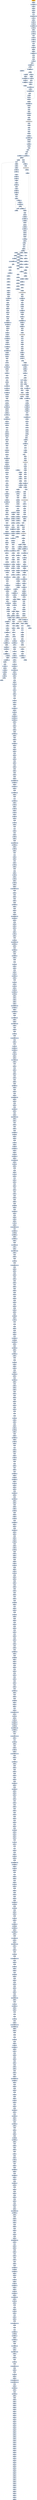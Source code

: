 digraph G {
node[shape=rectangle,style=filled,fillcolor=lightsteelblue,color=lightsteelblue]
bgcolor="transparent"
a0x01001a45jmp_0x01005000[label="start\njmp 0x01005000",color="lightgrey",fillcolor="orange"];
a0x01005000call_0x010051b3[label="0x01005000\ncall 0x010051b3"];
a0x010051b3movl_0x1a1UINT32_ecx[label="0x010051b3\nmovl $0x1a1<UINT32>, %ecx"];
a0x010051b8movl_esp__esi[label="0x010051b8\nmovl (%esp), %esi"];
a0x010051bbxorl_ebx_ebx[label="0x010051bb\nxorl %ebx, %ebx"];
a0x010051bdmovl_esi_eax[label="0x010051bd\nmovl %esi, %eax"];
a0x010051bfsubl_ecx_esi[label="0x010051bf\nsubl %ecx, %esi"];
a0x010051c1cld_[label="0x010051c1\ncld "];
a0x010051c2subl_0xfffffdc4UINT32_esp_[label="0x010051c2\nsubl $0xfffffdc4<UINT32>, (%esp)"];
a0x010051c9addl__4eax__esi[label="0x010051c9\naddl -4(%eax), %esi"];
a0x010051ccpushl_fs_ebx_[label="0x010051cc\npushl %fs:(%ebx)"];
a0x010051cfleal_0xbbbesi__edi[label="0x010051cf\nleal 0xbbb(%esi), %edi"];
a0x010051d5stosl_eax_es_edi_[label="0x010051d5\nstosl %eax, %es:(%edi)"];
a0x010051d6addl_0xffffaffbUINT32_eax[label="0x010051d6\naddl $0xffffaffb<UINT32>, %eax"];
a0x010051dbstosl_eax_es_edi_[label="0x010051db\nstosl %eax, %es:(%edi)"];
a0x010051dcmovl_esi_eax[label="0x010051dc\nmovl %esi, %eax"];
a0x010051destosl_eax_es_edi_[label="0x010051de\nstosl %eax, %es:(%edi)"];
a0x010051dfmovl_esp_fs_ebx_[label="0x010051df\nmovl %esp, %fs:(%ebx)"];
a0x010051e2pusha_[label="0x010051e2\npusha "];
a0x010051e3xchgl_eax__2ebx_[label="0x010051e3\nxchgl %eax, -2(%ebx)"];
a0x01005241movl_0x8esp__eax[label="0x01005241\nmovl 0x8(%esp), %eax"];
a0x01005245leal__32eax__esp[label="0x01005245\nleal -32(%eax), %esp"];
a0x01005248popa_[label="0x01005248\npopa "];
a0x01005249xorl_eax_eax[label="0x01005249\nxorl %eax, %eax"];
a0x0100524bleal_0x25edi__ebp[label="0x0100524b\nleal 0x25(%edi), %ebp"];
a0x0100524epopl_fs_eax_[label="0x0100524e\npopl %fs:(%eax)"];
a0x01005251jmp_0x010051e7[label="0x01005251\njmp 0x010051e7"];
a0x010051e7subl_0xffffff97UINT8_edi[label="0x010051e7\nsubl $0xffffff97<UINT8>, %edi"];
a0x010051eapopl_eax[label="0x010051ea\npopl %eax"];
a0x010051ebpushl_edi[label="0x010051eb\npushl %edi"];
a0x010051ecpushl_edi[label="0x010051ec\npushl %edi"];
a0x010051edlodsb_ds_esi__al[label="0x010051ed\nlodsb %ds:(%esi), %al"];
a0x010051eerolb_cl_al[label="0x010051ee\nrolb %cl, %al"];
a0x010051f0xorb_0xffffffb5UINT8_al[label="0x010051f0\nxorb $0xffffffb5<UINT8>, %al"];
a0x010051f2jns_0x01005214[label="0x010051f2\njns 0x01005214"];
a0x01005214stosb_al_es_edi_[label="0x01005214\nstosb %al, %es:(%edi)"];
a0x01005215jne_0x01005219[label="0x01005215\njne 0x01005219"];
a0x01005219loop_0x010051ed[label="0x01005219\nloop 0x010051ed"];
a0x01005217movl_edi_edx[label="0x01005217\nmovl %edi, %edx"];
a0x010051f4addb_0xffffff80UINT8_al[label="0x010051f4\naddb $0xffffff80<UINT8>, %al"];
a0x010051f6jne_0x0100520a[label="0x010051f6\njne 0x0100520a"];
a0x010051f8stosb_al_es_edi_[label="0x010051f8\nstosb %al, %es:(%edi)"];
a0x010051f9xorl_eax_eax[label="0x010051f9\nxorl %eax, %eax"];
a0x010051fblodsb_ds_esi__al[label="0x010051fb\nlodsb %ds:(%esi), %al"];
a0x010051fcpushl_esi[label="0x010051fc\npushl %esi"];
a0x010051fdxchgl_eax_ecx[label="0x010051fd\nxchgl %eax, %ecx"];
a0x010051femovl_edx_esi[label="0x010051fe\nmovl %edx, %esi"];
a0x01005200repz_movsb_ds_esi__es_edi_[label="0x01005200\nrepz movsb %ds:(%esi), %es:(%edi)"];
a0x01005202xchgl_eax_ecx[label="0x01005202\nxchgl %eax, %ecx"];
a0x01005203subb_0xffffffeaUINT8__2edi_[label="0x01005203\nsubb $0xffffffea<UINT8>, -2(%edi)"];
a0x01005207popl_esi[label="0x01005207\npopl %esi"];
a0x01005208jmp_0x01005217[label="0x01005208\njmp 0x01005217"];
a0x0100520astosb_al_es_edi_[label="0x0100520a\nstosb %al, %es:(%edi)"];
a0x0100520bxorl_eax_eax[label="0x0100520b\nxorl %eax, %eax"];
a0x0100520dsubl_0x9a9396baUINT32_eax[label="0x0100520d\nsubl $0x9a9396ba<UINT32>, %eax"];
a0x01005212stosl_eax_es_edi_[label="0x01005212\nstosl %eax, %es:(%edi)"];
a0x01005213cmpb_0xffffffaaUINT8_al[label="0x01005213\ncmpb $0xffffffaa<UINT8>, %al"];
a0x0100521bcall_0x01005b99[label="0x0100521b\ncall 0x01005b99"];
a0x01005b99movl_0x1038UINT32_ecx[label="0x01005b99\nmovl $0x1038<UINT32>, %ecx"];
a0x01005b9esubl_eax_eax[label="0x01005b9e\nsubl %eax, %eax"];
a0x01005ba0popl_ebx[label="0x01005ba0\npopl %ebx"];
a0x01005ba1popl_eax[label="0x01005ba1\npopl %eax"];
a0x01005ba2pushl_ebx[label="0x01005ba2\npushl %ebx"];
a0x01005ba3movl__45ebp__ebx[label="0x01005ba3\nmovl -45(%ebp), %ebx"];
a0x01005ba6jecxz_0x01005bb0[label="0x01005ba6\njecxz 0x01005bb0"];
a0x01005ba8pushl_eax[label="0x01005ba8\npushl %eax"];
a0x01005ba9call_ebxecx_[label="0x01005ba9\ncall (%ebx,%ecx)"];
GetModuleHandleA_kernel32_dll[label="GetModuleHandleA@kernel32.dll",color="lightgrey",fillcolor="lightgrey"];
a0x01005bacincl_eax[label="0x01005bac\nincl %eax"];
a0x01005badje_0x01005bb0[label="0x01005bad\nje 0x01005bb0"];
a0x01005bafdecl_eax[label="0x01005baf\ndecl %eax"];
a0x01005bb0ret[label="0x01005bb0\nret"];
a0x01005220popl_esi[label="0x01005220\npopl %esi"];
a0x01005221jne_0x01005253[label="0x01005221\njne 0x01005253"];
a0x01005253movl_eax__37ebp_[label="0x01005253\nmovl %eax, -37(%ebp)"];
a0x01005256cmpl_0x0UINT8__127ebp_[label="0x01005256\ncmpl $0x0<UINT8>, -127(%ebp)"];
a0x0100525axchgl_eax_ebx[label="0x0100525a\nxchgl %eax, %ebx"];
a0x0100525bjne_0x01005272[label="0x0100525b\njne 0x01005272"];
a0x0100525dleal_0x76ebp__esi[label="0x0100525d\nleal 0x76(%ebp), %esi"];
a0x01005260call_0x01005b7a[label="0x01005260\ncall 0x01005b7a"];
a0x01005b7apopl_eax[label="0x01005b7a\npopl %eax"];
a0x01005b7bpushl_esi[label="0x01005b7b\npushl %esi"];
a0x01005b7cpushl_ebx[label="0x01005b7c\npushl %ebx"];
a0x01005b7dpushl_eax[label="0x01005b7d\npushl %eax"];
a0x01005b7emovl_0x0UINT32_ecx[label="0x01005b7e\nmovl $0x0<UINT32>, %ecx"];
a0x01005b83jecxz_0x01005b78[label="0x01005b83\njecxz 0x01005b78"];
a0x01005b78jmp_0x01005aff[label="0x01005b78\njmp 0x01005aff"];
a0x01005affpusha_[label="0x01005aff\npusha "];
a0x01005b00call_0x01005b0b[label="0x01005b00\ncall 0x01005b0b"];
a0x01005b0bxorl_edx_edx[label="0x01005b0b\nxorl %edx, %edx"];
a0x01005b0dpushl_fs_edx_[label="0x01005b0d\npushl %fs:(%edx)"];
a0x01005b10movl_esp_fs_edx_[label="0x01005b10\nmovl %esp, %fs:(%edx)"];
a0x01005b13movl_0x2cesp__eax[label="0x01005b13\nmovl 0x2c(%esp), %eax"];
a0x01005b17movl_eax_ebx[label="0x01005b17\nmovl %eax, %ebx"];
a0x01005b19addl_0x3ceax__eax[label="0x01005b19\naddl 0x3c(%eax), %eax"];
a0x01005b1cmovl_0x7ceax__ecx[label="0x01005b1c\nmovl 0x7c(%eax), %ecx"];
a0x01005b1fjecxz_0x01005b42[label="0x01005b1f\njecxz 0x01005b42"];
a0x01005b21movl_ebx_ebp[label="0x01005b21\nmovl %ebx, %ebp"];
a0x01005b23addl_0x78eax__ebp[label="0x01005b23\naddl 0x78(%eax), %ebp"];
a0x01005b26pushl_ecx[label="0x01005b26\npushl %ecx"];
a0x01005b27movl_ebx_edx[label="0x01005b27\nmovl %ebx, %edx"];
a0x01005b29addl_0x20ebp__edx[label="0x01005b29\naddl 0x20(%ebp), %edx"];
a0x01005b2cmovl_0x18ebp__ecx[label="0x01005b2c\nmovl 0x18(%ebp), %ecx"];
a0x01005b2fxorl_eax_eax[label="0x01005b2f\nxorl %eax, %eax"];
a0x01005b31cld_[label="0x01005b31\ncld "];
a0x01005b32movl_ebx_esi[label="0x01005b32\nmovl %ebx, %esi"];
a0x01005b34addl_edxeax4__esi[label="0x01005b34\naddl (%edx,%eax,4), %esi"];
a0x01005b37movl_0x34esp__edi[label="0x01005b37\nmovl 0x34(%esp), %edi"];
a0x01005b3bcmpsb_ds_esi__es_edi_[label="0x01005b3b\ncmpsb %ds:(%esi), %es:(%edi)"];
a0x01005b3cje_0x01005b46[label="0x01005b3c\nje 0x01005b46"];
a0x01005b3eincl_eax[label="0x01005b3e\nincl %eax"];
a0x01005b3floop_0x01005b32[label="0x01005b3f\nloop 0x01005b32"];
a0x01005b46cmpb_0x0UINT8__1esi_[label="0x01005b46\ncmpb $0x0<UINT8>, -1(%esi)"];
a0x01005b4ajne_0x01005b3b[label="0x01005b4a\njne 0x01005b3b"];
a0x01005b4cpopl_ecx[label="0x01005b4c\npopl %ecx"];
a0x01005b4dmovl_ebx_edx[label="0x01005b4d\nmovl %ebx, %edx"];
a0x01005b4faddl_0x24ebp__edx[label="0x01005b4f\naddl 0x24(%ebp), %edx"];
a0x01005b52movzwl_edxeax2__eax[label="0x01005b52\nmovzwl (%edx,%eax,2), %eax"];
a0x01005b56cmpl_0x14ebp__eax[label="0x01005b56\ncmpl 0x14(%ebp), %eax"];
a0x01005b59jae_0x01005b42[label="0x01005b59\njae 0x01005b42"];
a0x01005b5bmovl_ebx_edx[label="0x01005b5b\nmovl %ebx, %edx"];
a0x01005b5daddl_0x1cebp__edx[label="0x01005b5d\naddl 0x1c(%ebp), %edx"];
a0x01005b60addl_edxeax4__ebx[label="0x01005b60\naddl (%edx,%eax,4), %ebx"];
a0x01005b63movl_ebx_eax[label="0x01005b63\nmovl %ebx, %eax"];
a0x01005b65subl_ebp_ebx[label="0x01005b65\nsubl %ebp, %ebx"];
a0x01005b67cmpl_ecx_ebx[label="0x01005b67\ncmpl %ecx, %ebx"];
a0x01005b69jb_0x01005b42[label="0x01005b69\njb 0x01005b42"];
a0x01005b6bmovl_eax_0x20esp_[label="0x01005b6b\nmovl %eax, 0x20(%esp)"];
a0x01005b6fxorl_edx_edx[label="0x01005b6f\nxorl %edx, %edx"];
a0x01005b71popl_fs_edx_[label="0x01005b71\npopl %fs:(%edx)"];
a0x01005b74popl_edx[label="0x01005b74\npopl %edx"];
a0x01005b75popa_[label="0x01005b75\npopa "];
a0x01005b76jmp_0x01005b8f[label="0x01005b76\njmp 0x01005b8f"];
a0x01005b8fret_0x8UINT16[label="0x01005b8f\nret $0x8<UINT16>"];
a0x01005265jecxz_0x01005272[label="0x01005265\njecxz 0x01005272"];
a0x01005267leal__33ebp__eax[label="0x01005267\nleal -33(%ebp), %eax"];
a0x0100526amovl_ecx_eax_[label="0x0100526a\nmovl %ecx, (%eax)"];
a0x0100526csubl__45ebp__eax[label="0x0100526c\nsubl -45(%ebp), %eax"];
a0x0100526fmovl_eax__127ebp_[label="0x0100526f\nmovl %eax, -127(%ebp)"];
a0x01005272leal_0x119ebp__esi[label="0x01005272\nleal 0x119(%ebp), %esi"];
a0x01005278leal__24ebp__edi[label="0x01005278\nleal -24(%ebp), %edi"];
a0x0100527bcall_0x01005b7a[label="0x0100527b\ncall 0x01005b7a"];
a0x01005b7emovl_0x5bddUINT32_ecx[label="0x01005b7e\nmovl $0x5bdd<UINT32>, %ecx"];
a0x01005b85pushl_esi[label="0x01005b85\npushl %esi"];
a0x01005b86pushl_ebx[label="0x01005b86\npushl %ebx"];
a0x01005b87addl__45ebp__ecx[label="0x01005b87\naddl -45(%ebp), %ecx"];
a0x01005b8acall_ecx_[label="0x01005b8a\ncall (%ecx)"];
GetProcAddress_kernel32_dll[label="GetProcAddress@kernel32.dll",color="lightgrey",fillcolor="lightgrey"];
a0x01005b8cxchgl_eax_ecx[label="0x01005b8c\nxchgl %eax, %ecx"];
a0x01005b8djecxz_0x01005b78[label="0x01005b8d\njecxz 0x01005b78"];
a0x01005280jecxz_0x0100523e[label="0x01005280\njecxz 0x0100523e"];
a0x01005282cld_[label="0x01005282\ncld "];
a0x01005283xchgl_eax_ecx[label="0x01005283\nxchgl %eax, %ecx"];
a0x01005284stosl_eax_es_edi_[label="0x01005284\nstosl %eax, %es:(%edi)"];
a0x01005285lodsb_ds_esi__al[label="0x01005285\nlodsb %ds:(%esi), %al"];
a0x01005286testb_al_al[label="0x01005286\ntestb %al, %al"];
a0x01005288jne_0x01005285[label="0x01005288\njne 0x01005285"];
a0x0100528acmpb_al_esi_[label="0x0100528a\ncmpb %al, (%esi)"];
a0x0100528cjne_0x0100527b[label="0x0100528c\njne 0x0100527b"];
a0x0100528eleal__874ebp__ebx[label="0x0100528e\nleal -874(%ebp), %ebx"];
a0x01005294leal_0x6dcebp__edi[label="0x01005294\nleal 0x6dc(%ebp), %edi"];
a0x0100529apushl_0x7fUINT8[label="0x0100529a\npushl $0x7f<UINT8>"];
a0x0100529cpushl_edi[label="0x0100529c\npushl %edi"];
a0x0100529dcall_0x28ebp_[label="0x0100529d\ncall 0x28(%ebp)"];
GetWindowsDirectoryA_KERNEL32[label="GetWindowsDirectoryA@KERNEL32",color="lightgrey",fillcolor="lightgrey"];
a0x010052a0call_ebx[label="0x010052a0\ncall %ebx"];
a0x01005894decl_eax[label="0x01005894\ndecl %eax"];
a0x01005895cmpl_0x7fUINT8_eax[label="0x01005895\ncmpl $0x7f<UINT8>, %eax"];
a0x01005898jae_0x01005893[label="0x01005898\njae 0x01005893"];
a0x0100589apusha_[label="0x0100589a\npusha "];
a0x0100589bmovl_edi_esi[label="0x0100589b\nmovl %edi, %esi"];
a0x0100589dadcl_eax_edi[label="0x0100589d\nadcl %eax, %edi"];
a0x0100589fcld_[label="0x0100589f\ncld "];
a0x010058a0movb_0x5cUINT8_al[label="0x010058a0\nmovb $0x5c<UINT8>, %al"];
a0x010058a2cmpb_al__1edi_[label="0x010058a2\ncmpb %al, -1(%edi)"];
a0x010058a5je_0x010058a8[label="0x010058a5\nje 0x010058a8"];
a0x010058a7stosb_al_es_edi_[label="0x010058a7\nstosb %al, %es:(%edi)"];
a0x010058a8pushl_edi[label="0x010058a8\npushl %edi"];
a0x010058a9subl_0xffd5d232UINT32_eax[label="0x010058a9\nsubl $0xffd5d232<UINT32>, %eax"];
a0x010058aestosl_eax_es_edi_[label="0x010058ae\nstosl %eax, %es:(%edi)"];
a0x010058afcall_0x01005989[label="0x010058af\ncall 0x01005989"];
a0x01005989leal_0x59cebp__ebx[label="0x01005989\nleal 0x59c(%ebp), %ebx"];
a0x0100598fpushl_ebx[label="0x0100598f\npushl %ebx"];
a0x01005990pushl_esi[label="0x01005990\npushl %esi"];
a0x01005991call__12ebp_[label="0x01005991\ncall -12(%ebp)"];
FindFirstFileA_KERNEL32[label="FindFirstFileA@KERNEL32",color="lightgrey",fillcolor="lightgrey"];
a0x01005994incl_eax[label="0x01005994\nincl %eax"];
a0x01005995cld_[label="0x01005995\ncld "];
a0x01005996ret[label="0x01005996\nret"];
a0x010058b4popl_edi[label="0x010058b4\npopl %edi"];
a0x010058b5je_0x01005892[label="0x010058b5\nje 0x01005892"];
a0x010058b7decl_eax[label="0x010058b7\ndecl %eax"];
a0x010058b8pushl_eax[label="0x010058b8\npushl %eax"];
a0x010058b9pushl_edi[label="0x010058b9\npushl %edi"];
a0x010058baleal_0x2cebx__esi[label="0x010058ba\nleal 0x2c(%ebx), %esi"];
a0x010058bdcall_0x010056d2[label="0x010058bd\ncall 0x010056d2"];
a0x010056d2lodsb_ds_esi__al[label="0x010056d2\nlodsb %ds:(%esi), %al"];
a0x010056d3stosb_al_es_edi_[label="0x010056d3\nstosb %al, %es:(%edi)"];
a0x010056d4orb_al_al[label="0x010056d4\norb %al, %al"];
a0x010056d6jne_0x010056d2[label="0x010056d6\njne 0x010056d2"];
a0x010056d8movl_0xdfdfdfUINT32_edx[label="0x010056d8\nmovl $0xdfdfdf<UINT32>, %edx"];
a0x010056ddmovl__4edi__ecx[label="0x010056dd\nmovl -4(%edi), %ecx"];
a0x010056e0leal_0x6febp__esi[label="0x010056e0\nleal 0x6f(%ebp), %esi"];
a0x010056e3andl_edx_ecx[label="0x010056e3\nandl %edx, %ecx"];
a0x010056e5lodsl_ds_esi__eax[label="0x010056e5\nlodsl %ds:(%esi), %eax"];
a0x010056e6decb_al[label="0x010056e6\ndecb %al"];
a0x010056e8js_0x010056fc[label="0x010056e8\njs 0x010056fc"];
a0x010056eaandl_edx_eax[label="0x010056ea\nandl %edx, %eax"];
a0x010056ecdecl_esi[label="0x010056ec\ndecl %esi"];
a0x010056edxorl_ecx_eax[label="0x010056ed\nxorl %ecx, %eax"];
a0x010056efjne_0x010056e5[label="0x010056ef\njne 0x010056e5"];
a0x010056fcret[label="0x010056fc\nret"];
a0x010058c2popl_edi[label="0x010058c2\npopl %edi"];
a0x010058c3popl_eax[label="0x010058c3\npopl %eax"];
a0x010058c4pushl_eax[label="0x010058c4\npushl %eax"];
a0x010058c5pushl_ebx[label="0x010058c5\npushl %ebx"];
a0x010058c6pushl_eax[label="0x010058c6\npushl %eax"];
a0x010058c7call__4ebp_[label="0x010058c7\ncall -4(%ebp)"];
FindNextFileA_KERNEL32[label="FindNextFileA@KERNEL32",color="lightgrey",fillcolor="lightgrey"];
a0x010058catestl_eax_eax[label="0x010058ca\ntestl %eax, %eax"];
a0x010058ccjne_0x010058b9[label="0x010058cc\njne 0x010058b9"];
a0x010056f1cmpb_0x2eUINT8__5edi_[label="0x010056f1\ncmpb $0x2e<UINT8>, -5(%edi)"];
a0x010056f5jne_0x010056fc[label="0x010056f5\njne 0x010056fc"];
a0x010056f7call_0x01005a69[label="0x010056f7\ncall 0x01005a69"];
a0x01005a69call_0x01005997[label="0x01005a69\ncall 0x01005997"];
a0x01005997xorl_ecx_ecx[label="0x01005997\nxorl %ecx, %ecx"];
a0x01005999testb_0x10UINT8_ebx_[label="0x01005999\ntestb $0x10<UINT8>, (%ebx)"];
a0x0100599cjne_0x010059ae[label="0x0100599c\njne 0x010059ae"];
a0x0100599emovl_ecx_edx[label="0x0100599e\nmovl %ecx, %edx"];
a0x010059a0cmpl_edx_0x1cebx_[label="0x010059a0\ncmpl %edx, 0x1c(%ebx)"];
a0x010059a3movb_0x65UINT8_cl[label="0x010059a3\nmovb $0x65<UINT8>, %cl"];
a0x010059a5leal_0x6dcebp__esi[label="0x010059a5\nleal 0x6dc(%ebp), %esi"];
a0x010059abmovl_0x20ebx__eax[label="0x010059ab\nmovl 0x20(%ebx), %eax"];
a0x010059aeret[label="0x010059ae\nret"];
a0x01005a6ejne_0x01005a68[label="0x01005a6e\njne 0x01005a68"];
a0x01005a70cmpl_0x3ffd800UINT32_eax[label="0x01005a70\ncmpl $0x3ffd800<UINT32>, %eax"];
a0x01005a75jae_0x01005a68[label="0x01005a75\njae 0x01005a68"];
a0x01005a77divl_ecx_eax[label="0x01005a77\ndivl %ecx, %eax"];
a0x01005a79decl_edx[label="0x01005a79\ndecl %edx"];
a0x01005a7ajs_0x01005a68[label="0x01005a7a\njs 0x01005a68"];
a0x01005a7ccall_0x010059ef[label="0x01005a7c\ncall 0x010059ef"];
a0x010059efcall_0x0100559d[label="0x010059ef\ncall 0x0100559d"];
a0x0100559dxorl_edi_edi[label="0x0100559d\nxorl %edi, %edi"];
a0x0100559fxorl_eax_eax[label="0x0100559f\nxorl %eax, %eax"];
a0x010055a1pushl_eax[label="0x010055a1\npushl %eax"];
a0x010055a2pushl_eax[label="0x010055a2\npushl %eax"];
a0x010055a3pushl_0x3UINT8[label="0x010055a3\npushl $0x3<UINT8>"];
a0x010055a5pushl_eax[label="0x010055a5\npushl %eax"];
a0x010055a6movb_0x1UINT8_al[label="0x010055a6\nmovb $0x1<UINT8>, %al"];
a0x010055a8pushl_eax[label="0x010055a8\npushl %eax"];
a0x010055a9rorl_eax[label="0x010055a9\nrorl %eax"];
a0x010055abmovl_edi_ecx[label="0x010055ab\nmovl %edi, %ecx"];
a0x010055adjecxz_0x010055b1[label="0x010055ad\njecxz 0x010055b1"];
a0x010055b1pushl_eax[label="0x010055b1\npushl %eax"];
a0x010055b2pushl_esi[label="0x010055b2\npushl %esi"];
a0x010055b3call__24ebp_[label="0x010055b3\ncall -24(%ebp)"];
CreateFileA_KERNEL32[label="CreateFileA@KERNEL32",color="lightgrey",fillcolor="lightgrey"];
a0x010055b6cltd_[label="0x010055b6\ncltd "];
a0x010055b7xorl_esi_esi[label="0x010055b7\nxorl %esi, %esi"];
a0x010055b9incl_eax[label="0x010055b9\nincl %eax"];
a0x010055baje_0x0100561c[label="0x010055ba\nje 0x0100561c"];
a0x010055bcdecl_eax[label="0x010055bc\ndecl %eax"];
a0x010055bdpushl_eax[label="0x010055bd\npushl %eax"];
a0x010055bepushl_edx[label="0x010055be\npushl %edx"];
a0x010055bfpushl_edi[label="0x010055bf\npushl %edi"];
a0x010055c0pushl_edx[label="0x010055c0\npushl %edx"];
a0x010055c1movb_0x2UINT8_dl[label="0x010055c1\nmovb $0x2<UINT8>, %dl"];
a0x010055c3movl_edi_ecx[label="0x010055c3\nmovl %edi, %ecx"];
a0x010055c5jecxz_0x010055c9[label="0x010055c5\njecxz 0x010055c9"];
a0x010055c9pushl_edx[label="0x010055c9\npushl %edx"];
a0x010055capushl_esi[label="0x010055ca\npushl %esi"];
a0x010055cbpushl_eax[label="0x010055cb\npushl %eax"];
a0x010055cccall_0x10ebp_[label="0x010055cc\ncall 0x10(%ebp)"];
CreateFileMappingA_KERNEL32[label="CreateFileMappingA@KERNEL32",color="lightgrey",fillcolor="lightgrey"];
a0x010055cfcltd_[label="0x010055cf\ncltd "];
a0x010055d0xchgl_eax_ecx[label="0x010055d0\nxchgl %eax, %ecx"];
a0x010055d1jecxz_0x01005619[label="0x010055d1\njecxz 0x01005619"];
a0x010055d3pushl_ecx[label="0x010055d3\npushl %ecx"];
a0x010055d4pushl_edi[label="0x010055d4\npushl %edi"];
a0x010055d5pushl_edx[label="0x010055d5\npushl %edx"];
a0x010055d6pushl_edx[label="0x010055d6\npushl %edx"];
a0x010055d7movb_0x4UINT8_dl[label="0x010055d7\nmovb $0x4<UINT8>, %dl"];
a0x010055d9testl_edi_edi[label="0x010055d9\ntestl %edi, %edi"];
a0x010055dbje_0x010055e2[label="0x010055db\nje 0x010055e2"];
a0x010055e2pushl_edx[label="0x010055e2\npushl %edx"];
a0x010055e3pushl_ecx[label="0x010055e3\npushl %ecx"];
a0x010055e4call_0x14ebp_[label="0x010055e4\ncall 0x14(%ebp)"];
MapViewOfFile_KERNEL32[label="MapViewOfFile@KERNEL32",color="lightgrey",fillcolor="lightgrey"];
a0x010055e7xchgl_eax_ecx[label="0x010055e7\nxchgl %eax, %ecx"];
a0x010055e8jecxz_0x010055f8[label="0x010055e8\njecxz 0x010055f8"];
a0x010055eapushl_ecx[label="0x010055ea\npushl %ecx"];
a0x010055ebjmp_0xcesp_[label="0x010055eb\njmp 0xc(%esp)"];
a0x010059f4jecxz_0x01005a5e[label="0x010059f4\njecxz 0x01005a5e"];
a0x010059f6movl_0x20ebx__eax[label="0x010059f6\nmovl 0x20(%ebx), %eax"];
a0x010059f9addl_0xffffff80UINT8_eax[label="0x010059f9\naddl $0xffffff80<UINT8>, %eax"];
a0x010059fcjae_0x01005a59[label="0x010059fc\njae 0x01005a59"];
a0x010059fecmpw_0x5a4dUINT16_ecx_[label="0x010059fe\ncmpw $0x5a4d<UINT16>, (%ecx)"];
a0x01005a03jne_0x01005a59[label="0x01005a03\njne 0x01005a59"];
a0x01005a05movl_0x3cecx__edi[label="0x01005a05\nmovl 0x3c(%ecx), %edi"];
a0x01005a08cmpl_edi_eax[label="0x01005a08\ncmpl %edi, %eax"];
a0x01005a0ajb_0x01005a59[label="0x01005a0a\njb 0x01005a59"];
a0x01005a0caddl_ecx_edi[label="0x01005a0c\naddl %ecx, %edi"];
a0x01005a0ecmpl_0x4550UINT32_edi_[label="0x01005a0e\ncmpl $0x4550<UINT32>, (%edi)"];
a0x01005a14jne_0x01005a59[label="0x01005a14\njne 0x01005a59"];
a0x01005a16cmpw_0x14cUINT16_0x4edi_[label="0x01005a16\ncmpw $0x14c<UINT16>, 0x4(%edi)"];
a0x01005a1cjne_0x01005a59[label="0x01005a1c\njne 0x01005a59"];
a0x01005a1emovl_0x16edi__eax[label="0x01005a1e\nmovl 0x16(%edi), %eax"];
a0x01005a21notb_al[label="0x01005a21\nnotb %al"];
a0x01005a23testw_0x2002UINT16_ax[label="0x01005a23\ntestw $0x2002<UINT16>, %ax"];
a0x01005a27jne_0x01005a59[label="0x01005a27\njne 0x01005a59"];
a0x01005a29movl_0x58edi__eax[label="0x01005a29\nmovl 0x58(%edi), %eax"];
a0x01005a2cpushl_eax[label="0x01005a2c\npushl %eax"];
a0x01005a2dsubb_0x2dUINT8_al[label="0x01005a2d\nsubb $0x2d<UINT8>, %al"];
a0x01005a2fxorb_al_ah[label="0x01005a2f\nxorb %al, %ah"];
a0x01005a31movb_0xbedi__al[label="0x01005a31\nmovb 0xb(%edi), %al"];
a0x01005a34xorb_0x5aedi__ah[label="0x01005a34\nxorb 0x5a(%edi), %ah"];
a0x01005a37andb_0xfffffffcUINT8_al[label="0x01005a37\nandb $0xfffffffc<UINT8>, %al"];
a0x01005a39xorb_al_ah[label="0x01005a39\nxorb %al, %ah"];
a0x01005a3bmovb_ah__25ebp_[label="0x01005a3b\nmovb %ah, -25(%ebp)"];
a0x01005a3eincb_ah[label="0x01005a3e\nincb %ah"];
a0x01005a40popl_eax[label="0x01005a40\npopl %eax"];
a0x01005a41jne_0x01005a58[label="0x01005a41\njne 0x01005a58"];
a0x01005a58incl_esi[label="0x01005a58\nincl %esi"];
a0x01005a59call_0x010055ef[label="0x01005a59\ncall 0x010055ef"];
a0x010055efxorl_edi_edi[label="0x010055ef\nxorl %edi, %edi"];
a0x010055f1popl_0xcesp_[label="0x010055f1\npopl 0xc(%esp)"];
a0x010055f5call_0x18ebp_[label="0x010055f5\ncall 0x18(%ebp)"];
UnmapViewOfFile_KERNEL32[label="UnmapViewOfFile@KERNEL32",color="lightgrey",fillcolor="lightgrey"];
a0x010055f8call_0xcebp_[label="0x010055f8\ncall 0xc(%ebp)"];
CloseHandle_KERNEL32[label="CloseHandle@KERNEL32",color="lightgrey",fillcolor="lightgrey"];
a0x010055fbmovl_edi_ecx[label="0x010055fb\nmovl %edi, %ecx"];
a0x010055fdjecxz_0x01005619[label="0x010055fd\njecxz 0x01005619"];
a0x01005619call_0xcebp_[label="0x01005619\ncall 0xc(%ebp)"];
a0x0100561cxorl_ecx_ecx[label="0x0100561c\nxorl %ecx, %ecx"];
a0x0100561eret[label="0x0100561e\nret"];
a0x01005a5edecl_esi[label="0x01005a5e\ndecl %esi"];
a0x01005a5fret[label="0x01005a5f\nret"];
a0x01005a81jne_0x01005a68[label="0x01005a81\njne 0x01005a68"];
a0x01005a83incb__25ebp_[label="0x01005a83\nincb -25(%ebp)"];
a0x01005a86je_0x01005a68[label="0x01005a86\nje 0x01005a68"];
a0x01005a88pushl_esi[label="0x01005a88\npushl %esi"];
a0x01005a89leal_0x6dcebp__esi[label="0x01005a89\nleal 0x6dc(%ebp), %esi"];
a0x01005a8fpushl_esi[label="0x01005a8f\npushl %esi"];
a0x01005a90call_0x4ebp_[label="0x01005a90\ncall 0x4(%ebp)"];
SetFileAttributesA_KERNEL32[label="SetFileAttributesA@KERNEL32",color="lightgrey",fillcolor="lightgrey"];
a0x01005a93xchgl_eax_ecx[label="0x01005a93\nxchgl %eax, %ecx"];
a0x01005a94jecxz_0x01005a68[label="0x01005a94\njecxz 0x01005a68"];
a0x01005a96pushl_esi[label="0x01005a96\npushl %esi"];
a0x01005a97movl_0x13ccUINT32_edi[label="0x01005a97\nmovl $0x13cc<UINT32>, %edi"];
a0x01005a9caddl_0x20ebx__edi[label="0x01005a9c\naddl 0x20(%ebx), %edi"];
a0x01005a9fcall_0x0100559f[label="0x01005a9f\ncall 0x0100559f"];
a0x010055afrcrl_eax[label="0x010055af\nrcrl %eax"];
a0x010055c7shlb_dl[label="0x010055c7\nshlb %dl"];
a0x010055ddshrb_dl[label="0x010055dd\nshrb %dl"];
a0x010055dfmovl_0x20ebx__edi[label="0x010055df\nmovl 0x20(%ebx), %edi"];
a0x01005aa4jecxz_0x01005af4[label="0x01005aa4\njecxz 0x01005af4"];
a0x01005aa6leal_0x4debp__eax[label="0x01005aa6\nleal 0x4d(%ebp), %eax"];
a0x01005aa9call_0x010058e5[label="0x01005aa9\ncall 0x010058e5"];
a0x010058e5popl_edx[label="0x010058e5\npopl %edx"];
a0x010058e6pushl_eax[label="0x010058e6\npushl %eax"];
a0x010058e7leal_0x44ebp__eax[label="0x010058e7\nleal 0x44(%ebp), %eax"];
a0x010058eapushl_eax[label="0x010058ea\npushl %eax"];
a0x010058ebpushl_edx[label="0x010058eb\npushl %edx"];
a0x010058ecpusha_[label="0x010058ec\npusha "];
a0x010058edleal_0x3cecx__esi[label="0x010058ed\nleal 0x3c(%ecx), %esi"];
a0x010058f0movl_ecx_ebp[label="0x010058f0\nmovl %ecx, %ebp"];
a0x010058f2addl_esi__esi[label="0x010058f2\naddl (%esi), %esi"];
a0x010058f4movl_0x48esi__ecx[label="0x010058f4\nmovl 0x48(%esi), %ecx"];
a0x010058f7jecxz_0x01005910[label="0x010058f7\njecxz 0x01005910"];
a0x010058f9movl_0x44esi__eax[label="0x010058f9\nmovl 0x44(%esi), %eax"];
a0x010058fccall_0x01005647[label="0x010058fc\ncall 0x01005647"];
a0x01005647movzwl__54esi__ecx[label="0x01005647\nmovzwl -54(%esi), %ecx"];
a0x0100564bjecxz_0x01005666[label="0x0100564b\njecxz 0x01005666"];
a0x0100564dmovzwl__40esi__ebx[label="0x0100564d\nmovzwl -40(%esi), %ebx"];
a0x01005651leal__36esiebx__ebx[label="0x01005651\nleal -36(%esi,%ebx), %ebx"];
a0x01005655movl_eax_esi[label="0x01005655\nmovl %eax, %esi"];
a0x01005657movl_0xcebx__edx[label="0x01005657\nmovl 0xc(%ebx), %edx"];
a0x0100565asubl_edx_esi[label="0x0100565a\nsubl %edx, %esi"];
a0x0100565csubl_0xffffffd8UINT8_ebx[label="0x0100565c\nsubl $0xffffffd8<UINT8>, %ebx"];
a0x0100565fcmpl__32ebx__esi[label="0x0100565f\ncmpl -32(%ebx), %esi"];
a0x01005662jb_0x01005693[label="0x01005662\njb 0x01005693"];
a0x01005693xchgl_ebp_ebx[label="0x01005693\nxchgl %ebp, %ebx"];
a0x01005695addl__20ebp__ebx[label="0x01005695\naddl -20(%ebp), %ebx"];
a0x01005698xchgl_ecx_ebp[label="0x01005698\nxchgl %ecx, %ebp"];
a0x0100569amovl__24ecx__ebp[label="0x0100569a\nmovl -24(%ecx), %ebp"];
a0x0100569dcld_[label="0x0100569d\ncld "];
a0x0100569eret[label="0x0100569e\nret"];
a0x01005901jecxz_0x0100597f[label="0x01005901\njecxz 0x0100597f"];
a0x01005903pushl_esi[label="0x01005903\npushl %esi"];
a0x01005904movl_0xcesp__eax[label="0x01005904\nmovl 0xc(%esp), %eax"];
a0x01005908movl_ecx__53eax_[label="0x01005908\nmovl %ecx, -53(%eax)"];
a0x0100590bpopl_esi[label="0x0100590b\npopl %esi"];
a0x0100590cmovl_0xcebxesi__ecx[label="0x0100590c\nmovl 0xc(%ebx,%esi), %ecx"];
a0x01005910jecxz_0x0100597f[label="0x01005910\njecxz 0x0100597f"];
a0x01005912subl_edx_ecx[label="0x01005912\nsubl %edx, %ecx"];
a0x01005914cmpl_ebp_ecx[label="0x01005914\ncmpl %ebp, %ecx"];
a0x01005916jae_0x0100597f[label="0x01005916\njae 0x0100597f"];
a0x01005918subl_0xffffffecUINT8_esi[label="0x01005918\nsubl $0xffffffec<UINT8>, %esi"];
a0x0100591bpushl_esi[label="0x0100591b\npushl %esi"];
a0x0100591cleal_ebxecx__esi[label="0x0100591c\nleal (%ebx,%ecx), %esi"];
a0x0100591fmovl_0x28esp__edi[label="0x0100591f\nmovl 0x28(%esp), %edi"];
a0x01005923lodsb_ds_esi__al[label="0x01005923\nlodsb %ds:(%esi), %al"];
a0x01005924addb_0xffffffd2UINT8_al[label="0x01005924\naddb $0xffffffd2<UINT8>, %al"];
a0x01005926je_0x01005932[label="0x01005926\nje 0x01005932"];
a0x01005928subb_0x33UINT8_al[label="0x01005928\nsubb $0x33<UINT8>, %al"];
a0x0100592acmpb_0x1aUINT8_al[label="0x0100592a\ncmpb $0x1a<UINT8>, %al"];
a0x0100592cjae_0x01005930[label="0x0100592c\njae 0x01005930"];
a0x01005930subb_0xffffff9fUINT8_al[label="0x01005930\nsubb $0xffffff9f<UINT8>, %al"];
a0x01005932scasb_es_edi__al[label="0x01005932\nscasb %es:(%edi), %al"];
a0x01005933jne_0x0100590b[label="0x01005933\njne 0x0100590b"];
a0x01005935cmpb_0x0UINT8__1edi_[label="0x01005935\ncmpb $0x0<UINT8>, -1(%edi)"];
a0x01005939jne_0x01005923[label="0x01005939\njne 0x01005923"];
a0x0100593bpopl_esi[label="0x0100593b\npopl %esi"];
a0x0100593cleal__12edxesi__eax[label="0x0100593c\nleal -12(%edx,%esi), %eax"];
a0x01005940addl_ebx_esi[label="0x01005940\naddl %ebx, %esi"];
a0x01005942movl_eax_0x14esp_[label="0x01005942\nmovl %eax, 0x14(%esp)"];
a0x01005946movl_esi_0x4esp_[label="0x01005946\nmovl %esi, 0x4(%esp)"];
a0x0100594apushl_0x28esp_[label="0x0100594a\npushl 0x28(%esp)"];
a0x0100594emovl_0xcesp__eax[label="0x0100594e\nmovl 0xc(%esp), %eax"];
a0x01005952pushl__37eax_[label="0x01005952\npushl -37(%eax)"];
a0x01005955call_0x01005aff[label="0x01005955\ncall 0x01005aff"];
a0x0100595axchgl_eax_ecx[label="0x0100595a\nxchgl %eax, %ecx"];
a0x0100595bmovl__4esi__ecx[label="0x0100595b\nmovl -4(%esi), %ecx"];
a0x0100595ejecxz_0x0100597f[label="0x0100595e\njecxz 0x0100597f"];
a0x01005960pushl_eax[label="0x01005960\npushl %eax"];
a0x01005961call_0x010059af[label="0x01005961\ncall 0x010059af"];
a0x010059afpushl_ecx[label="0x010059af\npushl %ecx"];
a0x010059b0pushl_esi[label="0x010059b0\npushl %esi"];
a0x010059b1subl_edx_ecx[label="0x010059b1\nsubl %edx, %ecx"];
a0x010059b3xorl_eax_eax[label="0x010059b3\nxorl %eax, %eax"];
a0x010059b5cmpl_ebp_ecx[label="0x010059b5\ncmpl %ebp, %ecx"];
a0x010059b7jae_0x010059ea[label="0x010059b7\njae 0x010059ea"];
a0x010059b9leal_ebxecx__esi[label="0x010059b9\nleal (%ebx,%ecx), %esi"];
a0x010059bclodsl_ds_esi__eax[label="0x010059bc\nlodsl %ds:(%esi), %eax"];
a0x010059bdtestl_eax_eax[label="0x010059bd\ntestl %eax, %eax"];
a0x010059bfje_0x010059ea[label="0x010059bf\nje 0x010059ea"];
a0x010059c1subl_edx_eax[label="0x010059c1\nsubl %edx, %eax"];
a0x010059c3cmpl_ebp_eax[label="0x010059c3\ncmpl %ebp, %eax"];
a0x010059c5jb_0x010059cf[label="0x010059c5\njb 0x010059cf"];
a0x010059c7addl_edx_eax[label="0x010059c7\naddl %edx, %eax"];
a0x010059c9cmpl_0xcesp__eax[label="0x010059c9\ncmpl 0xc(%esp), %eax"];
a0x010059cdjmp_0x010059e2[label="0x010059cd\njmp 0x010059e2"];
a0x010059e2jne_0x010059bc[label="0x010059e2\njne 0x010059bc"];
a0x010059e4leal__4edxesi__eax[label="0x010059e4\nleal -4(%edx,%esi), %eax"];
a0x010059e8subl_ebx_eax[label="0x010059e8\nsubl %ebx, %eax"];
a0x010059eapopl_esi[label="0x010059ea\npopl %esi"];
a0x010059ebpopl_ecx[label="0x010059eb\npopl %ecx"];
a0x010059ecret_0x4UINT16[label="0x010059ec\nret $0x4<UINT16>"];
a0x01005966testl_eax_eax[label="0x01005966\ntestl %eax, %eax"];
a0x01005968jne_0x01005981[label="0x01005968\njne 0x01005981"];
a0x01005981movl_eax_0x1cesp_[label="0x01005981\nmovl %eax, 0x1c(%esp)"];
a0x01005985popa_[label="0x01005985\npopa "];
a0x01005986ret_0x8UINT16[label="0x01005986\nret $0x8<UINT16>"];
a0x01005aaetestl_esi_esi[label="0x01005aae\ntestl %esi, %esi"];
a0x01005ab0je_0x01005aef[label="0x01005ab0\nje 0x01005aef"];
a0x01005ab2movl_edx__75ebp_[label="0x01005ab2\nmovl %edx, -75(%ebp)"];
a0x01005ab5movl__12esi__edx[label="0x01005ab5\nmovl -12(%esi), %edx"];
a0x01005ab8movl_eax__100ebp_[label="0x01005ab8\nmovl %eax, -100(%ebp)"];
a0x01005abbmovl_edx__70ebp_[label="0x01005abb\nmovl %edx, -70(%ebp)"];
a0x01005abecltd_[label="0x01005abe\ncltd "];
a0x01005abfdecl_eax[label="0x01005abf\ndecl %eax"];
a0x01005ac0jns_0x01005adc[label="0x01005ac0\njns 0x01005adc"];
a0x01005adcmovl_edx__107ebp_[label="0x01005adc\nmovl %edx, -107(%ebp)"];
a0x01005adfleal_0x76ebp__eax[label="0x01005adf\nleal 0x76(%ebp), %eax"];
a0x01005ae2call_0x010058e5[label="0x01005ae2\ncall 0x010058e5"];
a0x01005ae7movl_eax__127ebp_[label="0x01005ae7\nmovl %eax, -127(%ebp)"];
a0x01005aeacall_0x01005700[label="0x01005aea\ncall 0x01005700"];
a0x01005700leal_0x3cecx__esi[label="0x01005700\nleal 0x3c(%ecx), %esi"];
a0x01005703movl__41ebp__eax[label="0x01005703\nmovl -41(%ebp), %eax"];
a0x01005706addl_esi__esi[label="0x01005706\naddl (%esi), %esi"];
a0x01005708movl__8esi__edx[label="0x01005708\nmovl -8(%esi), %edx"];
a0x0100570bpusha_[label="0x0100570b\npusha "];
a0x0100570cxorl_eax_eax[label="0x0100570c\nxorl %eax, %eax"];
a0x0100570esubb_0xffffffd8UINT8_al[label="0x0100570e\nsubb $0xffffffd8<UINT8>, %al"];
a0x01005710mulb__54esi__al[label="0x01005710\nmulb -54(%esi), %al"];
a0x01005713addw__40esi__ax[label="0x01005713\naddw -40(%esi), %ax"];
a0x01005717jb_0x010056fe[label="0x01005717\njb 0x010056fe"];
a0x01005719leal__36esieax__ebx[label="0x01005719\nleal -36(%esi,%eax), %ebx"];
a0x0100571dmovl__4esi__eax[label="0x0100571d\nmovl -4(%esi), %eax"];
a0x01005720movl_esi__edx[label="0x01005720\nmovl (%esi), %edx"];
a0x01005722decl_eax[label="0x01005722\ndecl %eax"];
a0x01005723decl_edx[label="0x01005723\ndecl %edx"];
a0x01005724orl_edx_eax[label="0x01005724\norl %edx, %eax"];
a0x01005726cmpl_0x10000UINT32_eax[label="0x01005726\ncmpl $0x10000<UINT32>, %eax"];
a0x0100572bjae_0x010056fe[label="0x0100572b\njae 0x010056fe"];
a0x0100572daddl_ecx_edi[label="0x0100572d\naddl %ecx, %edi"];
a0x0100572fincb_al[label="0x0100572f\nincb %al"];
a0x01005731jne_0x010056fe[label="0x01005731\njne 0x010056fe"];
a0x01005733movl__28ebx__eax[label="0x01005733\nmovl -28(%ebx), %eax"];
a0x01005736movl_ecx_ebp[label="0x01005736\nmovl %ecx, %ebp"];
a0x01005738addl_edi_eax[label="0x01005738\naddl %edi, %eax"];
a0x0100573aaddl__20ebx__ecx[label="0x0100573a\naddl -20(%ebx), %ecx"];
a0x0100573dsubl_ecx_eax[label="0x0100573d\nsubl %ecx, %eax"];
a0x0100573fpusha_[label="0x0100573f\npusha "];
a0x01005740movl__20esi__eax[label="0x01005740\nmovl -20(%esi), %eax"];
a0x01005743call_0x01005647[label="0x01005743\ncall 0x01005647"];
a0x01005664loop_0x01005655[label="0x01005664\nloop 0x01005655"];
a0x01005748jecxz_0x010056fd[label="0x01005748\njecxz 0x010056fd"];
a0x0100574apusha_[label="0x0100574a\npusha "];
a0x0100574bmovl_esp_ebp[label="0x0100574b\nmovl %esp, %ebp"];
a0x0100574dmovl_0x48ebp__edx[label="0x0100574d\nmovl 0x48(%ebp), %edx"];
a0x01005750orb_0x20UINT8__1ecx_[label="0x01005750\norb $0x20<UINT8>, -1(%ecx)"];
a0x01005b05movl_0x8esp__esp[label="0x01005b05\nmovl 0x8(%esp), %esp"];
a0x01005b09jmp_0x01005b42[label="0x01005b09\njmp 0x01005b42"];
a0x01005b42xorl_eax_eax[label="0x01005b42\nxorl %eax, %eax"];
a0x01005b44jmp_0x01005b6b[label="0x01005b44\njmp 0x01005b6b"];
a0x0012ff58addb_dl_esi_[label="0x0012ff58\naddb %dl, (%esi)"];
a0x0012ff5aadcb_al_eax_[label="0x0012ff5a\nadcb %al, (%eax)"];
a0x0012ff5cadcb_0x1UINT8_al[label="0x0012ff5c\nadcb $0x1<UINT8>, %al"];
a0x0012ff5eimull_0x1005bfeUINT32_ebx__eax[label="0x0012ff5e\nimull $0x1005bfe<UINT32>, (%ebx), %eax"];
a0x0012ff64js_0x12ff65[label="0x0012ff64\njs 0x12ff65"];
a0x0012ff66adcb_eax__al[label="0x0012ff66\nadcb (%eax), %al"];
a0x0012ff68lcall_0x10061[label="0x0012ff68\nlcall 0x10061"];
a0x00010061addb_bh_0x30003000[label="0x00010061\naddb %bh, 0x30003000"];
a0x00010067addb_dh_eax_[label="0x00010067\naddb %dh, (%eax)"];
a0x00010069addb_dh_eax_[label="0x00010069\naddb %dh, (%eax)"];
a0x0001006baddb_dh_eax_[label="0x0001006b\naddb %dh, (%eax)"];
a0x0001006daddb_dh_eax_[label="0x0001006d\naddb %dh, (%eax)"];
a0x0001006faddb_dh_eax_[label="0x0001006f\naddb %dh, (%eax)"];
a0x00010071addb_dh_eax_[label="0x00010071\naddb %dh, (%eax)"];
a0x00010073addb_al_eax_[label="0x00010073\naddb %al, (%eax)"];
a0x00010075addb_al_ecx_[label="0x00010075\naddb %al, (%ecx)"];
a0x00010078decl_esp[label="0x00010078\ndecl %esp"];
a0x00010079addb_cl_0x55eaxeax_[label="0x00010079\naddb %cl, 0x55(%eax,%eax)"];
a0x0001007daddb_dl_ebx_[label="0x0001007d\naddb %dl, (%ebx)"];
a0x00010080incl_ebp[label="0x00010080\nincl %ebp"];
a0x00010081addb_dl_edx_[label="0x00010081\naddb %dl, (%edx)"];
a0x00010084pushl_ebx[label="0x00010084\npushl %ebx"];
a0x00010085addb_dl_eax_[label="0x00010085\naddb %dl, (%eax)"];
a0x00010088pushl_edx[label="0x00010088\npushl %edx"];
a0x00010089addb_cl_edi_[label="0x00010089\naddb %cl, (%edi)"];
a0x0001008cincl_esi[label="0x0001008c\nincl %esi"];
a0x0001008daddb_cl_ecx_[label="0x0001008d\naddb %cl, (%ecx)"];
a0x00010090decl_esp[label="0x00010090\ndecl %esp"];
a0x00010091addb_al_ebp_[label="0x00010091\naddb %al, (%ebp)"];
a0x00010094cmpl_0x3a004300UINT32_eax[label="0x00010094\ncmpl $0x3a004300<UINT32>, %eax"];
a0x00010099addb_bl_0x44eaxeax_[label="0x00010099\naddb %bl, 0x44(%eax,%eax)"];
a0x0001009daddb_ch_edi_[label="0x0001009d\naddb %ch, (%edi)"];
a0x000100a0arpl_ax_eax_[label="0x000100a0\narpl %ax, (%eax)"];
a0x000100a2jne_0x100a4[label="0x000100a2\njne 0x100a4"];
a0x000100a4insl_dx_es_edi_[label="0x000100a4\ninsl %dx, %es:(%edi)"];
a0x000100a5addb_ah_ebp_[label="0x000100a5\naddb %ah, (%ebp)"];
a0x000100a8outsb_ds_esi__dx[label="0x000100a8\noutsb %ds:(%esi), %dx"];
a0x000100a9addb_dh_0x73eaxeax_[label="0x000100a9\naddb %dh, 0x73(%eax,%eax)"];
a0x000100adaddb_ah_eax_[label="0x000100ad\naddb %ah, (%eax)"];
a0x000100afaddb_ah_ecx_[label="0x000100af\naddb %ah, (%ecx)"];
a0x000100b2outsb_ds_esi__dx[label="0x000100b2\noutsb %ds:(%esi), %dx"];
a0x000100b3addb_ah_0x20eaxeax_[label="0x000100b3\naddb %ah, 0x20(%eax,%eax)"];
a0x000100b7addb_dl_ebx_[label="0x000100b7\naddb %dl, (%ebx)"];
a0x000100baaddb_dh_gs_0x74eaxeax_[label="0x000100ba\naddb %dh, %gs:0x74(%eax,%eax)"];
a0x000100bfaddb_ch_ecx_[label="0x000100bf\naddb %ch, (%ecx)"];
a0x000100c2outsb_ds_esi__dx[label="0x000100c2\noutsb %ds:(%esi), %dx"];
a0x000100c3addb_ah_edi_[label="0x000100c3\naddb %ah, (%edi)"];
a0x000100c6jae_0x100c8[label="0x000100c6\njae 0x100c8"];
a0x000100c8popl_esp[label="0x000100c8\npopl %esp"];
a0x000100c9addb_al_ecx_[label="0x000100c9\naddb %al, (%ecx)"];
a0x000100ccinsb_dx_es_edi_[label="0x000100cc\ninsb %dx, %es:(%edi)"];
a0x000100cdaddb_ch_0x20eaxeax_[label="0x000100cd\naddb %ch, 0x20(%eax,%eax)"];
a0x000100d1addb_dl_ebp_[label="0x000100d1\naddb %dl, (%ebp)"];
a0x000100d4jae_0x100d6[label="0x000100d4\njae 0x100d6"];
a0x000100d6addb_dh_gs_edx_[label="0x000100d6\naddb %dh, %gs:(%edx)"];
a0x000100dajae_0x100dc[label="0x000100da\njae 0x100dc"];
a0x000100dcaddb_al_eax_[label="0x000100dc\naddb %al, (%eax)"];
a0x000100deincl_ecx[label="0x000100de\nincl %ecx"];
a0x000100dfaddb_dl_eax_[label="0x000100df\naddb %dl, (%eax)"];
a0x000100e2pushl_eax[label="0x000100e2\npushl %eax"];
a0x000100e3addb_al_0x41eaxeax_[label="0x000100e3\naddb %al, 0x41(%eax,%eax)"];
a0x000100e7addb_dl_0x41eaxeax_[label="0x000100e7\naddb %dl, 0x41(%eax,%eax)"];
a0x000100ebaddb_bh_0x3a004300[label="0x000100eb\naddb %bh, 0x3a004300"];
a0x000100f1addb_bl_0x44eaxeax_[label="0x000100f1\naddb %bl, 0x44(%eax,%eax)"];
a0x000100f5addb_ch_edi_[label="0x000100f5\naddb %ch, (%edi)"];
a0x000100f8arpl_ax_eax_[label="0x000100f8\narpl %ax, (%eax)"];
a0x000100fajne_0x100fc[label="0x000100fa\njne 0x100fc"];
a0x000100fcinsl_dx_es_edi_[label="0x000100fc\ninsl %dx, %es:(%edi)"];
a0x000100fdaddb_ah_ebp_[label="0x000100fd\naddb %ah, (%ebp)"];
a0x00010100outsb_ds_esi__dx[label="0x00010100\noutsb %ds:(%esi), %dx"];
a0x00010101addb_dh_0x73eaxeax_[label="0x00010101\naddb %dh, 0x73(%eax,%eax)"];
a0x00010105addb_ah_eax_[label="0x00010105\naddb %ah, (%eax)"];
a0x00010107addb_ah_ecx_[label="0x00010107\naddb %ah, (%ecx)"];
a0x0001010aoutsb_ds_esi__dx[label="0x0001010a\noutsb %ds:(%esi), %dx"];
a0x0001010baddb_ah_0x20eaxeax_[label="0x0001010b\naddb %ah, 0x20(%eax,%eax)"];
a0x0001010faddb_dl_ebx_[label="0x0001010f\naddb %dl, (%ebx)"];
a0x00010112addb_dh_gs_0x74eaxeax_[label="0x00010112\naddb %dh, %gs:0x74(%eax,%eax)"];
a0x00010117addb_ch_ecx_[label="0x00010117\naddb %ch, (%ecx)"];
a0x0001011aoutsb_ds_esi__dx[label="0x0001011a\noutsb %ds:(%esi), %dx"];
a0x0001011baddb_ah_edi_[label="0x0001011b\naddb %ah, (%edi)"];
a0x0001011ejae_0x10120[label="0x0001011e\njae 0x10120"];
a0x00010120popl_esp[label="0x00010120\npopl %esp"];
a0x00010121addb_ch_esi_[label="0x00010121\naddb %ch, (%esi)"];
a0x00010124insl_dx_es_edi_[label="0x00010124\ninsl %dx, %es:(%edi)"];
a0x00010125addb_ch_eax_[label="0x00010125\naddb %ch, (%eax)"];
a0x00010128popa_[label="0x00010128\npopa "];
a0x00010129addb_ch_ecx_[label="0x00010129\naddb %ch, (%ecx)"];
a0x0001012cpopl_esp[label="0x0001012c\npopl %esp"];
a0x0001012daddb_al_ecx_[label="0x0001012d\naddb %al, (%ecx)"];
a0x00010130jo_0x10132[label="0x00010130\njo 0x10132"];
a0x00010132jo_0x10134[label="0x00010132\njo 0x10134"];
a0x00010134insb_dx_es_edi_[label="0x00010134\ninsb %dx, %es:(%edi)"];
a0x00010135addb_ch_ecx_[label="0x00010135\naddb %ch, (%ecx)"];
a0x00010138arpl_ax_eax_[label="0x00010138\narpl %ax, (%eax)"];
a0x0001013apopa_[label="0x0001013a\npopa "];
a0x0001013baddb_dh_0x69eaxeax_[label="0x0001013b\naddb %dh, 0x69(%eax,%eax)"];
a0x0001013faddb_ch_edi_[label="0x0001013f\naddb %ch, (%edi)"];
a0x00010142outsb_ds_esi__dx[label="0x00010142\noutsb %ds:(%esi), %dx"];
a0x00010143addb_ah_eax_[label="0x00010143\naddb %ah, (%eax)"];
a0x00010145addb_al_0x61eaxeax_[label="0x00010145\naddb %al, 0x61(%eax,%eax)"];
a0x00010149addb_dh_0x61eaxeax_[label="0x00010149\naddb %dh, 0x61(%eax,%eax)"];
a0x0001014daddb_al_eax_[label="0x0001014d\naddb %al, (%eax)"];
a0x0001014faddb_al_ebx_[label="0x0001014f\naddb %al, (%ebx)"];
a0x00010152decl_esp[label="0x00010152\ndecl %esp"];
a0x00010153addb_cl_ecx_[label="0x00010153\naddb %cl, (%ecx)"];
a0x00010156incl_ebp[label="0x00010156\nincl %ebp"];
a0x00010157addb_cl_esi_[label="0x00010157\naddb %cl, (%esi)"];
a0x0001015apushl_esp[label="0x0001015a\npushl %esp"];
a0x0001015baddb_cl_esi_[label="0x0001015b\naddb %cl, (%esi)"];
a0x0001015eincl_ecx[label="0x0001015e\nincl %ecx"];
a0x0001015faddb_cl_ebp_[label="0x0001015f\naddb %cl, (%ebp)"];
a0x00010162incl_ebp[label="0x00010162\nincl %ebp"];
a0x00010163addb_bh_0x6f004300[label="0x00010163\naddb %bh, 0x6f004300"];
a0x00010169addb_ch_esi_[label="0x00010169\naddb %ch, (%esi)"];
a0x0001016cjae_0x1016e[label="0x0001016c\njae 0x1016e"];
a0x0001016eoutsl_ds_esi__dx[label="0x0001016e\noutsl %ds:(%esi), %dx"];
a0x0001016faddb_ch_0x65eaxeax_[label="0x0001016f\naddb %ch, 0x65(%eax,%eax)"];
a0x00010173addb_al_eax_[label="0x00010173\naddb %al, (%eax)"];
a0x00010175addb_al_ebx_[label="0x00010175\naddb %al, (%ebx)"];
a0x00010178decl_edi[label="0x00010178\ndecl %edi"];
a0x00010179addb_cl_ebp_[label="0x00010179\naddb %cl, (%ebp)"];
a0x0001017cdecl_ebp[label="0x0001017c\ndecl %ebp"];
a0x0001017daddb_al_ecx_[label="0x0001017d\naddb %al, (%ecx)"];
a0x00010180decl_esi[label="0x00010180\ndecl %esi"];
a0x00010181addb_al_0x45eaxeax_[label="0x00010181\naddb %al, 0x45(%eax,%eax)"];
a0x00010185addb_dl_edx_[label="0x00010185\naddb %dl, (%edx)"];
a0x00010188popl_edi[label="0x00010188\npopl %edi"];
a0x00010189addb_al_0x52eaxeax_[label="0x00010189\naddb %al, 0x52(%eax,%eax)"];
a0x0001018daddb_cl_ecx_[label="0x0001018d\naddb %cl, (%ecx)"];
a0x00010190pushl_esi[label="0x00010190\npushl %esi"];
a0x00010191addb_al_ebp_[label="0x00010191\naddb %al, (%ebp)"];
a0x00010194cmpl_0x3a004300UINT32_eax[label="0x00010194\ncmpl $0x3a004300<UINT32>, %eax"];
a0x00010199addb_al_eax_[label="0x00010199\naddb %al, (%eax)"];
a0x0001019baddb_al_ebx_[label="0x0001019b\naddb %al, (%ebx)"];
a0x0001019edecl_edi[label="0x0001019e\ndecl %edi"];
a0x0001019faddb_cl_ebp_[label="0x0001019f\naddb %cl, (%ebp)"];
a0x000101a2decl_ebp[label="0x000101a2\ndecl %ebp"];
a0x000101a3addb_al_ecx_[label="0x000101a3\naddb %al, (%ecx)"];
a0x000101a6decl_esi[label="0x000101a6\ndecl %esi"];
a0x000101a7addb_al_0x45eaxeax_[label="0x000101a7\naddb %al, 0x45(%eax,%eax)"];
a0x000101abaddb_dl_edx_[label="0x000101ab\naddb %dl, (%edx)"];
a0x000101aepopl_edi[label="0x000101ae\npopl %edi"];
a0x000101afaddb_al_ebp_[label="0x000101af\naddb %al, (%ebp)"];
a0x000101b2popl_eax[label="0x000101b2\npopl %eax"];
a0x000101b3addb_al_ebp_[label="0x000101b3\naddb %al, (%ebp)"];
a0x000101b6cmpl_0x3a004300UINT32_eax[label="0x000101b6\ncmpl $0x3a004300<UINT32>, %eax"];
a0x000101bbaddb_bl_0x53eaxeax_[label="0x000101bb\naddb %bl, 0x53(%eax,%eax)"];
a0x000101bfaddb_ch_edi_[label="0x000101bf\naddb %ch, (%edi)"];
a0x000101c2addb_dh_0x77eaxeax_[label="0x000101c2\naddb %dh, 0x77(%eax,%eax)"];
a0x000101c7addb_ah_ecx_[label="0x000101c7\naddb %ah, (%ecx)"];
a0x000101cajb_0x101cc[label="0x000101ca\njb 0x101cc"];
a0x000101ccaddb_bl_gs_0x74eaxeax_[label="0x000101cc\naddb %bl, %gs:0x74(%eax,%eax)"];
a0x000101d1addb_ch_edi_[label="0x000101d1\naddb %ch, (%edi)"];
a0x000101d4je_0x101d6[label="0x000101d4\nje 0x101d6"];
a0x000101d6popa_[label="0x000101d6\npopa "];
a0x000101d7addb_ch_0x63eaxeax_[label="0x000101d7\naddb %ch, 0x63(%eax,%eax)"];
a0x000101dbaddb_ch_ebp_[label="0x000101db\naddb %ch, (%ebp)"];
a0x000101deaddb_bl_fs_0x54eaxeax_[label="0x000101de\naddb %bl, %fs:0x54(%eax,%eax)"];
a0x000101e3addb_cl_edi_[label="0x000101e3\naddb %cl, (%edi)"];
a0x000101e6pushl_esp[label="0x000101e6\npushl %esp"];
a0x000101e7addb_al_ecx_[label="0x000101e7\naddb %al, (%ecx)"];
a0x000101eadecl_esp[label="0x000101ea\ndecl %esp"];
a0x000101ebaddb_al_ebx_[label="0x000101eb\naddb %al, (%ebx)"];
a0x000101eedecl_ebp[label="0x000101ee\ndecl %ebp"];
a0x000101efaddb_al_0x2eeaxeax_[label="0x000101ef\naddb %al, 0x2e(%eax,%eax)"];
a0x000101f3addb_al_ebp_[label="0x000101f3\naddb %al, (%ebp)"];
a0x000101f6popl_eax[label="0x000101f6\npopl %eax"];
a0x000101f7addb_al_ebp_[label="0x000101f7\naddb %al, (%ebp)"];
a0x000101faaddb_al_eax_[label="0x000101fa\naddb %al, (%eax)"];
a0x000101fcincl_ebx[label="0x000101fc\nincl %ebx"];
a0x000101fdaddb_cl_edi_[label="0x000101fd\naddb %cl, (%edi)"];
a0x00010200decl_ebp[label="0x00010200\ndecl %ebp"];
a0x00010201addb_cl_ebp_[label="0x00010201\naddb %cl, (%ebp)"];
a0x00010204incl_ecx[label="0x00010204\nincl %ecx"];
a0x00010205addb_cl_esi_[label="0x00010205\naddb %cl, (%esi)"];
a0x00010208incl_esp[label="0x00010208\nincl %esp"];
a0x00010209addb_al_ebp_[label="0x00010209\naddb %al, (%ebp)"];
a0x0001020cpushl_edx[label="0x0001020c\npushl %edx"];
a0x0001020daddb_bl_edi_[label="0x0001020d\naddb %bl, (%edi)"];
a0x00010210decl_ecx[label="0x00010210\ndecl %ecx"];
a0x00010211addb_cl_esi_[label="0x00010211\naddb %cl, (%esi)"];
a0x00010214decl_ecx[label="0x00010214\ndecl %ecx"];
a0x00010215addb_bh_0x3a004300[label="0x00010215\naddb %bh, 0x3a004300"];
a0x0001021baddb_bl_0x44eaxeax_[label="0x0001021b\naddb %bl, 0x44(%eax,%eax)"];
a0x0001021faddb_ch_edi_[label="0x0001021f\naddb %ch, (%edi)"];
a0x00010222arpl_ax_eax_[label="0x00010222\narpl %ax, (%eax)"];
a0x00010224jne_0x10226[label="0x00010224\njne 0x10226"];
a0x00010226insl_dx_es_edi_[label="0x00010226\ninsl %dx, %es:(%edi)"];
a0x00010227addb_ah_ebp_[label="0x00010227\naddb %ah, (%ebp)"];
a0x0001022aoutsb_ds_esi__dx[label="0x0001022a\noutsb %ds:(%esi), %dx"];
a0x0001022baddb_dh_0x73eaxeax_[label="0x0001022b\naddb %dh, 0x73(%eax,%eax)"];
a0x0001022faddb_ah_eax_[label="0x0001022f\naddb %ah, (%eax)"];
a0x00010231addb_ah_ecx_[label="0x00010231\naddb %ah, (%ecx)"];
a0x00010234outsb_ds_esi__dx[label="0x00010234\noutsb %ds:(%esi), %dx"];
a0x00010235addb_ah_0x20eaxeax_[label="0x00010235\naddb %ah, 0x20(%eax,%eax)"];
a0x00010239addb_dl_ebx_[label="0x00010239\naddb %dl, (%ebx)"];
a0x0001023caddb_dh_gs_0x74eaxeax_[label="0x0001023c\naddb %dh, %gs:0x74(%eax,%eax)"];
a0x00010241addb_ch_ecx_[label="0x00010241\naddb %ch, (%ecx)"];
a0x00010244outsb_ds_esi__dx[label="0x00010244\noutsb %ds:(%esi), %dx"];
a0x00010245addb_ah_edi_[label="0x00010245\naddb %ah, (%edi)"];
a0x00010248jae_0x1024a[label="0x00010248\njae 0x1024a"];
a0x0001024apopl_esp[label="0x0001024a\npopl %esp"];
a0x0001024baddb_ch_esi_[label="0x0001024b\naddb %ch, (%esi)"];
a0x0001024einsl_dx_es_edi_[label="0x0001024e\ninsl %dx, %es:(%edi)"];
a0x0001024faddb_ch_eax_[label="0x0001024f\naddb %ch, (%eax)"];
a0x00010252popa_[label="0x00010252\npopa "];
a0x00010253addb_ch_ecx_[label="0x00010253\naddb %ch, (%ecx)"];
a0x00010256popl_esp[label="0x00010256\npopl %esp"];
a0x00010257addb_al_ecx_[label="0x00010257\naddb %al, (%ecx)"];
a0x0001025ajo_0x1025c[label="0x0001025a\njo 0x1025c"];
a0x0001025cjo_0x1025e[label="0x0001025c\njo 0x1025e"];
a0x0001025einsb_dx_es_edi_[label="0x0001025e\ninsb %dx, %es:(%edi)"];
a0x0001025faddb_ch_ecx_[label="0x0001025f\naddb %ch, (%ecx)"];
a0x00010262arpl_ax_eax_[label="0x00010262\narpl %ax, (%eax)"];
a0x00010264popa_[label="0x00010264\npopa "];
a0x00010265addb_dh_0x69eaxeax_[label="0x00010265\naddb %dh, 0x69(%eax,%eax)"];
a0x00010269addb_ch_edi_[label="0x00010269\naddb %ch, (%edi)"];
a0x0001026coutsb_ds_esi__dx[label="0x0001026c\noutsb %ds:(%esi), %dx"];
a0x0001026daddb_ah_eax_[label="0x0001026d\naddb %ah, (%eax)"];
a0x0001026faddb_al_0x61eaxeax_[label="0x0001026f\naddb %al, 0x61(%eax,%eax)"];
a0x00010273addb_dh_0x61eaxeax_[label="0x00010273\naddb %dh, 0x61(%eax,%eax)"];
a0x00010277addb_bl_0x47eaxeax_[label="0x00010277\naddb %bl, 0x47(%eax,%eax)"];
a0x0001027baddb_cl_eax_[label="0x0001027b\naddb %cl, (%eax)"];
a0x0001027edecl_ecx[label="0x0001027e\ndecl %ecx"];
a0x0001027faddb_dl_ebx_[label="0x0001027f\naddb %dl, (%ebx)"];
a0x00010282decl_esp[label="0x00010282\ndecl %esp"];
a0x00010283addb_al_ebp_[label="0x00010283\naddb %al, (%ebp)"];
a0x00010286pushl_edx[label="0x00010286\npushl %edx"];
a0x00010287addb_bl_0x57eaxeax_[label="0x00010287\naddb %bl, 0x57(%eax,%eax)"];
a0x0001028baddb_cl_ecx_[label="0x0001028b\naddb %cl, (%ecx)"];
a0x0001028edecl_esi[label="0x0001028e\ndecl %esi"];
a0x0001028faddb_al_ebx_[label="0x0001028f\naddb %al, (%ebx)"];
a0x00010292decl_ebp[label="0x00010292\ndecl %ebp"];
a0x00010293addb_al_0x2eeaxeax_[label="0x00010293\naddb %al, 0x2e(%eax,%eax)"];
a0x00010297addb_cl_ecx_[label="0x00010297\naddb %cl, (%ecx)"];
a0x0001029adecl_esi[label="0x0001029a\ndecl %esi"];
a0x0001029baddb_cl_ecx_[label="0x0001029b\naddb %cl, (%ecx)"];
a0x0001029eaddb_al_eax_[label="0x0001029e\naddb %al, (%eax)"];
a0x000102a0incl_ebx[label="0x000102a0\nincl %ebx"];
a0x000102a1addb_cl_edi_[label="0x000102a1\naddb %cl, (%edi)"];
a0x000102a4decl_ebp[label="0x000102a4\ndecl %ebp"];
a0x000102a5addb_cl_ebp_[label="0x000102a5\naddb %cl, (%ebp)"];
a0x000102a8incl_ecx[label="0x000102a8\nincl %ecx"];
a0x000102a9addb_cl_esi_[label="0x000102a9\naddb %cl, (%esi)"];
a0x000102acincl_esp[label="0x000102ac\nincl %esp"];
a0x000102adaddb_al_ebp_[label="0x000102ad\naddb %al, (%ebp)"];
a0x000102b0pushl_edx[label="0x000102b0\npushl %edx"];
a0x000102b1addb_bl_edi_[label="0x000102b1\naddb %bl, (%edi)"];
a0x000102b4pushl_eax[label="0x000102b4\npushl %eax"];
a0x000102b5addb_al_ecx_[label="0x000102b5\naddb %al, (%ecx)"];
a0x000102b8pushl_esp[label="0x000102b8\npushl %esp"];
a0x000102b9addb_cl_eax_[label="0x000102b9\naddb %cl, (%eax)"];
a0x000102bccmpl_0x3a004300UINT32_eax[label="0x000102bc\ncmpl $0x3a004300<UINT32>, %eax"];
a0x000102c1addb_bl_0x53eaxeax_[label="0x000102c1\naddb %bl, 0x53(%eax,%eax)"];
a0x000102c5addb_ch_edi_[label="0x000102c5\naddb %ch, (%edi)"];
a0x000102c8addb_dh_0x77eaxeax_[label="0x000102c8\naddb %dh, 0x77(%eax,%eax)"];
a0x000102cdaddb_ah_ecx_[label="0x000102cd\naddb %ah, (%ecx)"];
a0x000102d0jb_0x102d2[label="0x000102d0\njb 0x102d2"];
a0x000102d2addb_bl_gs_0x74eaxeax_[label="0x000102d2\naddb %bl, %gs:0x74(%eax,%eax)"];
a0x000102d7addb_ch_edi_[label="0x000102d7\naddb %ch, (%edi)"];
a0x000102daje_0x102dc[label="0x000102da\nje 0x102dc"];
a0x000102dcpopa_[label="0x000102dc\npopa "];
a0x000102ddaddb_ch_0x63eaxeax_[label="0x000102dd\naddb %ch, 0x63(%eax,%eax)"];
a0x000102e1addb_ch_ebp_[label="0x000102e1\naddb %ch, (%ebp)"];
a0x000102e4addb_al_fs_eax_[label="0x000102e4\naddb %al, %fs:(%eax)"];
a0x000102e7addb_al_ebx_[label="0x000102e7\naddb %al, (%ebx)"];
a0x000102eaoutsl_ds_esi__dx[label="0x000102ea\noutsl %ds:(%esi), %dx"];
a0x000102ebaddb_ch_ebp_[label="0x000102eb\naddb %ch, (%ebp)"];
a0x000102eeinsl_dx_es_edi_[label="0x000102ee\ninsl %dx, %es:(%edi)"];
a0x000102efaddb_ch_edi_[label="0x000102ef\naddb %ch, (%edi)"];
a0x000102f2outsb_ds_esi__dx[label="0x000102f2\noutsb %ds:(%esi), %dx"];
a0x000102f3addb_dl_eax_[label="0x000102f3\naddb %dl, (%eax)"];
a0x000102f6jb_0x102f8[label="0x000102f6\njb 0x102f8"];
a0x000102f8outsl_ds_esi__dx[label="0x000102f8\noutsl %ds:(%esi), %dx"];
a0x000102f9addb_ah_edi_[label="0x000102f9\naddb %ah, (%edi)"];
a0x000102fcjb_0x102fe[label="0x000102fc\njb 0x102fe"];
a0x000102fepopa_[label="0x000102fe\npopa "];
a0x000102ffaddb_ch_ebp_[label="0x000102ff\naddb %ch, (%ebp)"];
a0x00010302incl_esi[label="0x00010302\nincl %esi"];
a0x00010303addb_ch_ecx_[label="0x00010303\naddb %ch, (%ecx)"];
a0x00010306insb_dx_es_edi_[label="0x00010306\ninsb %dx, %es:(%edi)"];
a0x00010307addb_ah_ebp_[label="0x00010307\naddb %ah, (%ebp)"];
a0x0001030ajae_0x1030c[label="0x0001030a\njae 0x1030c"];
a0x0001030ccmpl_0x3a004300UINT32_eax[label="0x0001030c\ncmpl $0x3a004300<UINT32>, %eax"];
a0x00010311addb_bl_0x50eaxeax_[label="0x00010311\naddb %bl, 0x50(%eax,%eax)"];
a0x00010315addb_dh_edx_[label="0x00010315\naddb %dh, (%edx)"];
a0x00010318outsl_ds_esi__dx[label="0x00010318\noutsl %ds:(%esi), %dx"];
a0x00010319addb_ah_edi_[label="0x00010319\naddb %ah, (%edi)"];
a0x0001031cjb_0x1031e[label="0x0001031c\njb 0x1031e"];
a0x0001031epopa_[label="0x0001031e\npopa "];
a0x0001031faddb_ch_ebp_[label="0x0001031f\naddb %ch, (%ebp)"];
a0x00010322andb_al_eax_[label="0x00010322\nandb %al, (%eax)"];
a0x00010324incl_esi[label="0x00010324\nincl %esi"];
a0x00010325addb_ch_ecx_[label="0x00010325\naddb %ch, (%ecx)"];
a0x00010328insb_dx_es_edi_[label="0x00010328\ninsb %dx, %es:(%edi)"];
a0x00010329addb_ah_ebp_[label="0x00010329\naddb %ah, (%ebp)"];
a0x0001032cjae_0x1032e[label="0x0001032c\njae 0x1032e"];
a0x0001032epopl_esp[label="0x0001032e\npopl %esp"];
a0x0001032faddb_al_ebx_[label="0x0001032f\naddb %al, (%ebx)"];
a0x00010332outsl_ds_esi__dx[label="0x00010332\noutsl %ds:(%esi), %dx"];
a0x00010333addb_ch_ebp_[label="0x00010333\naddb %ch, (%ebp)"];
a0x00010336insl_dx_es_edi_[label="0x00010336\ninsl %dx, %es:(%edi)"];
a0x00010337addb_ch_edi_[label="0x00010337\naddb %ch, (%edi)"];
a0x0001033aoutsb_ds_esi__dx[label="0x0001033a\noutsb %ds:(%esi), %dx"];
a0x0001033baddb_ah_eax_[label="0x0001033b\naddb %ah, (%eax)"];
a0x0001033daddb_al_esi_[label="0x0001033d\naddb %al, (%esi)"];
a0x00010340imull_0x65006cUINT32_eax__eax[label="0x00010340\nimull $0x65006c<UINT32>, (%eax), %eax"];
a0x00010346jae_0x10348[label="0x00010346\njae 0x10348"];
a0x00010348addb_al_eax_[label="0x00010348\naddb %al, (%eax)"];
a0x0001034aincl_ebx[label="0x0001034a\nincl %ebx"];
a0x0001034baddb_cl_edi_[label="0x0001034b\naddb %cl, (%edi)"];
a0x0001034edecl_ebp[label="0x0001034e\ndecl %ebp"];
a0x0001034faddb_dl_eax_[label="0x0001034f\naddb %dl, (%eax)"];
a0x00010352pushl_ebp[label="0x00010352\npushl %ebp"];
a0x00010353addb_dl_0x45eaxeax_[label="0x00010353\naddb %dl, 0x45(%eax,%eax)"];
a0x00010357addb_dl_edx_[label="0x00010357\naddb %dl, (%edx)"];
a0x0001035adecl_esi[label="0x0001035a\ndecl %esi"];
a0x0001035baddb_al_ecx_[label="0x0001035b\naddb %al, (%ecx)"];
a0x0001035edecl_ebp[label="0x0001035e\ndecl %ebp"];
a0x0001035faddb_al_ebp_[label="0x0001035f\naddb %al, (%ebp)"];
a0x00010362cmpl_0x41004d00UINT32_eax[label="0x00010362\ncmpl $0x41004d00<UINT32>, %eax"];
a0x00010367addb_cl_0x57eaxeax_[label="0x00010367\naddb %cl, 0x57(%eax,%eax)"];
a0x0001036baddb_al_ecx_[label="0x0001036b\naddb %al, (%ecx)"];
a0x0001036epushl_edx[label="0x0001036e\npushl %edx"];
a0x0001036faddb_al_ebp_[label="0x0001036f\naddb %al, (%ebp)"];
a0x00010372xorl_eax__eax[label="0x00010372\nxorl (%eax), %eax"];
a0x00010374addb_al_eax_[label="0x00010374\naddb %al, (%eax)"];
a0x00010376incl_ebx[label="0x00010376\nincl %ebx"];
a0x00010377addb_ch_edi_[label="0x00010377\naddb %ch, (%edi)"];
a0x0001037ainsl_dx_es_edi_[label="0x0001037a\ninsl %dx, %es:(%edi)"];
a0x0001037baddb_dl_ebx_[label="0x0001037b\naddb %dl, (%ebx)"];
a0x0001037ejo_0x10380[label="0x0001037e\njo 0x10380"];
a0x00010380addb_ah_gs_ebx_[label="0x00010380\naddb %ah, %gs:(%ebx)"];
a0x00010384cmpl_0x3a004300UINT32_eax[label="0x00010384\ncmpl $0x3a004300<UINT32>, %eax"];
a0x00010389addb_bl_0x57eaxeax_[label="0x00010389\naddb %bl, 0x57(%eax,%eax)"];
a0x0001038daddb_cl_ecx_[label="0x0001038d\naddb %cl, (%ecx)"];
a0x00010390decl_esi[label="0x00010390\ndecl %esi"];
a0x00010391addb_al_0x4feaxeax_[label="0x00010391\naddb %al, 0x4f(%eax,%eax)"];
a0x00010395addb_dl_edi_[label="0x00010395\naddb %dl, (%edi)"];
a0x00010398pushl_ebx[label="0x00010398\npushl %ebx"];
a0x00010399addb_bl_0x73eaxeax_[label="0x00010399\naddb %bl, 0x73(%eax,%eax)"];
a0x0001039daddb_bh_ecx_[label="0x0001039d\naddb %bh, (%ecx)"];
a0x000103a0jae_0x103a2[label="0x000103a0\njae 0x103a2"];
a0x000103a2je_0x103a4[label="0x000103a2\nje 0x103a4"];
a0x000103a4addb_ch_gs_ebp_[label="0x000103a4\naddb %ch, %gs:(%ebp)"];
a0x000103a8xorl_eax__eax[label="0x000103a8\nxorl (%eax), %eax"];
a0x000103aaxorb_eax__al[label="0x000103aa\nxorb (%eax), %al"];
a0x000103acpopl_esp[label="0x000103ac\npopl %esp"];
a0x000103adaddb_ah_ebx_[label="0x000103ad\naddb %ah, (%ebx)"];
a0x000103b0insl_dx_es_edi_[label="0x000103b0\ninsl %dx, %es:(%edi)"];
a0x000103b1addb_ah_0x2eeaxeax_[label="0x000103b1\naddb %ah, 0x2e(%eax,%eax)"];
a0x000103b5addb_ah_ebp_[label="0x000103b5\naddb %ah, (%ebp)"];
a0x000103b8js_0x103ba[label="0x000103b8\njs 0x103ba"];
a0x000103baaddb_al_gs_eax_[label="0x000103ba\naddb %al, %gs:(%eax)"];
a0x000103bdaddb_ah_ebx_[label="0x000103bd\naddb %ah, (%ebx)"];
a0x000103c0outsl_ds_esi__dx[label="0x000103c0\noutsl %ds:(%esi), %dx"];
a0x000103c1addb_dh_ebp_[label="0x000103c1\naddb %dh, (%ebp)"];
a0x000103c4outsb_ds_esi__dx[label="0x000103c4\noutsb %ds:(%esi), %dx"];
a0x000103c5addb_dh_0x3deaxeax_[label="0x000103c5\naddb %dh, 0x3d(%eax,%eax)"];
a0x000103c9addb_dh_eaxeax_[label="0x000103c9\naddb %dh, (%eax,%eax)"];
a0x000103ccxorb_al_eax_[label="0x000103cc\nxorb %al, (%eax)"];
a0x000103cexorb_al_eax_[label="0x000103ce\nxorb %al, (%eax)"];
a0x000103d0xorl_eax_eax_[label="0x000103d0\nxorl %eax, (%eax)"];
a0x000103d2addb_al_eax_[label="0x000103d2\naddb %al, (%eax)"];
a0x000103d4addb_dh_eax_[label="0x000103d4\naddb %dh, (%eax)"];
a0x000103d8cmpl_0x3a006300UINT32_eax[label="0x000103d8\ncmpl $0x3a006300<UINT32>, %eax"];
a0x000103ddaddb_bl_0x53eaxeax_[label="0x000103dd\naddb %bl, 0x53(%eax,%eax)"];
a0x000103e1addb_ch_edi_[label="0x000103e1\naddb %ch, (%edi)"];
a0x000103e4addb_dh_0x77eaxeax_[label="0x000103e4\naddb %dh, 0x77(%eax,%eax)"];
a0x000103e9addb_ah_ecx_[label="0x000103e9\naddb %ah, (%ecx)"];
a0x000103ecjb_0x103ee[label="0x000103ec\njb 0x103ee"];
a0x000103eeaddb_bl_gs_0x50eaxeax_[label="0x000103ee\naddb %bl, %gs:0x50(%eax,%eax)"];
a0x000103f3addb_ah_ecx_[label="0x000103f3\naddb %ah, (%ecx)"];
a0x000103f6arpl_ax_eax_[label="0x000103f6\narpl %ax, (%eax)"];
a0x000103f8imull_0x65UINT8_eax__eax[label="0x000103f8\nimull $0x65<UINT8>, (%eax), %eax"];
a0x000103fbaddb_dh_edx_[label="0x000103fb\naddb %dh, (%edx)"];
a0x000103feincl_esp[label="0x000103fe\nincl %esp"];
a0x000103ffaddb_ah_ebp_[label="0x000103ff\naddb %ah, (%ebp)"];
a0x00010402je_0x10404[label="0x00010402\nje 0x10404"];
a0x00010404addb_ah_gs_ebx_[label="0x00010404\naddb %ah, %gs:(%ebx)"];
a0x00010408je_0x1040a[label="0x00010408\nje 0x1040a"];
a0x0001040aimull_0x6e006fUINT32_eax__eax[label="0x0001040a\nimull $0x6e006f<UINT32>, (%eax), %eax"];
a0x00010410popl_esp[label="0x00010410\npopl %esp"];
a0x00010411addb_dh_edx_[label="0x00010411\naddb %dh, (%edx)"];
a0x00010414jne_0x10416[label="0x00010414\njne 0x10416"];
a0x00010416outsb_ds_esi__dx[label="0x00010416\noutsb %ds:(%esi), %dx"];
a0x00010417addb_bl_0x63eaxeax_[label="0x00010417\naddb %bl, 0x63(%eax,%eax)"];
a0x0001041baddb_ch_0x69eaxeax_[label="0x0001041b\naddb %ch, 0x69(%eax,%eax)"];
a0x0001041faddb_ah_ebx_[label="0x0001041f\naddb %ah, (%ebx)"];
a0x00010422outsl_ds_esi__dx[label="0x00010422\noutsl %ds:(%esi), %dx"];
a0x00010423addb_ch_esi_[label="0x00010423\naddb %ch, (%esi)"];
a0x00010426addb_ah_edi_[label="0x00010426\naddb %ah, (%edi)"];
a0x0001042aaddb_dh_cs_0x65eaxeax_[label="0x0001042a\naddb %dh, %cs:0x65(%eax,%eax)"];
a0x0001042faddb_dh_ebx_[label="0x0001042f\naddb %dh, (%ebx)"];
a0x00010432je_0x10434[label="0x00010432\nje 0x10434"];
a0x00010434addb_al_eax_[label="0x00010434\naddb %al, (%eax)"];
a0x00010436incl_esi[label="0x00010436\nincl %esi"];
a0x00010437addb_dl_eax_[label="0x00010437\naddb %dl, (%eax)"];
a0x0001043apopl_edi[label="0x0001043a\npopl %edi"];
a0x0001043baddb_cl_esi_[label="0x0001043b\naddb %cl, (%esi)"];
a0x0001043edecl_edi[label="0x0001043e\ndecl %edi"];
a0x0001043faddb_bl_edi_[label="0x0001043f\naddb %bl, (%edi)"];
a0x00010442decl_eax[label="0x00010442\ndecl %eax"];
a0x00010443addb_cl_edi_[label="0x00010443\naddb %cl, (%edi)"];
a0x00010446pushl_ebx[label="0x00010446\npushl %ebx"];
a0x00010447addb_dl_0x5feaxeax_[label="0x00010447\naddb %dl, 0x5f(%eax,%eax)"];
a0x0001044baddb_al_ebx_[label="0x0001044b\naddb %al, (%ebx)"];
a0x0001044edecl_eax[label="0x0001044e\ndecl %eax"];
a0x0001044faddb_al_ebp_[label="0x0001044f\naddb %al, (%ebp)"];
a0x00010452incl_ebx[label="0x00010452\nincl %ebx"];
a0x00010453addb_cl_ebx_[label="0x00010453\naddb %cl, (%ebx)"];
a0x00010456cmpl_0x4f004e00UINT32_eax[label="0x00010456\ncmpl $0x4f004e00<UINT32>, %eax"];
a0x0001045baddb_al_eax_[label="0x0001045b\naddb %al, (%eax)"];
a0x0001045daddb_cl_eax_[label="0x0001045d\naddb %cl, (%eax)"];
a0x00010460decl_edi[label="0x00010460\ndecl %edi"];
a0x00010461addb_cl_ebp_[label="0x00010461\naddb %cl, (%ebp)"];
a0x00010464incl_ebp[label="0x00010464\nincl %ebp"];
a0x00010465addb_al_0x52eaxeax_[label="0x00010465\naddb %al, 0x52(%eax,%eax)"];
a0x00010469addb_cl_ecx_[label="0x00010469\naddb %cl, (%ecx)"];
a0x0001046cpushl_esi[label="0x0001046c\npushl %esi"];
a0x0001046daddb_al_ebp_[label="0x0001046d\naddb %al, (%ebp)"];
a0x00010470cmpl_0x3a004300UINT32_eax[label="0x00010470\ncmpl $0x3a004300<UINT32>, %eax"];
a0x00010475addb_al_eax_[label="0x00010475\naddb %al, (%eax)"];
a0x00010477addb_cl_eax_[label="0x00010477\naddb %cl, (%eax)"];
a0x0001047adecl_edi[label="0x0001047a\ndecl %edi"];
a0x0001047baddb_cl_ebp_[label="0x0001047b\naddb %cl, (%ebp)"];
a0x0001047eincl_ebp[label="0x0001047e\nincl %ebp"];
a0x0001047faddb_dl_eax_[label="0x0001047f\naddb %dl, (%eax)"];
a0x00010482incl_ecx[label="0x00010482\nincl %ecx"];
a0x00010483addb_dl_0x48eaxeax_[label="0x00010483\naddb %dl, 0x48(%eax,%eax)"];
a0x00010487addb_bh_0x44005c00[label="0x00010487\naddb %bh, 0x44005c00"];
a0x0001048daddb_ch_edi_[label="0x0001048d\naddb %ch, (%edi)"];
a0x00010490arpl_ax_eax_[label="0x00010490\narpl %ax, (%eax)"];
a0x00010492jne_0x10494[label="0x00010492\njne 0x10494"];
a0x00010494insl_dx_es_edi_[label="0x00010494\ninsl %dx, %es:(%edi)"];
a0x00010495addb_ah_ebp_[label="0x00010495\naddb %ah, (%ebp)"];
a0x00010498outsb_ds_esi__dx[label="0x00010498\noutsb %ds:(%esi), %dx"];
a0x00010499addb_dh_0x73eaxeax_[label="0x00010499\naddb %dh, 0x73(%eax,%eax)"];
a0x0001049daddb_ah_eax_[label="0x0001049d\naddb %ah, (%eax)"];
a0x0001049faddb_ah_ecx_[label="0x0001049f\naddb %ah, (%ecx)"];
a0x000104a2outsb_ds_esi__dx[label="0x000104a2\noutsb %ds:(%esi), %dx"];
a0x000104a3addb_ah_0x20eaxeax_[label="0x000104a3\naddb %ah, 0x20(%eax,%eax)"];
a0x000104a7addb_dl_ebx_[label="0x000104a7\naddb %dl, (%ebx)"];
a0x000104aaaddb_dh_gs_0x74eaxeax_[label="0x000104aa\naddb %dh, %gs:0x74(%eax,%eax)"];
a0x000104afaddb_ch_ecx_[label="0x000104af\naddb %ch, (%ecx)"];
a0x000104b2outsb_ds_esi__dx[label="0x000104b2\noutsb %ds:(%esi), %dx"];
a0x000104b3addb_ah_edi_[label="0x000104b3\naddb %ah, (%edi)"];
a0x000104b6jae_0x104b8[label="0x000104b6\njae 0x104b8"];
a0x000104b8popl_esp[label="0x000104b8\npopl %esp"];
a0x000104b9addb_ch_esi_[label="0x000104b9\naddb %ch, (%esi)"];
a0x000104bcinsl_dx_es_edi_[label="0x000104bc\ninsl %dx, %es:(%edi)"];
a0x000104bdaddb_ch_eax_[label="0x000104bd\naddb %ch, (%eax)"];
a0x000104c0popa_[label="0x000104c0\npopa "];
a0x000104c1addb_ch_ecx_[label="0x000104c1\naddb %ch, (%ecx)"];
a0x000104c4addb_al_eax_[label="0x000104c4\naddb %al, (%eax)"];
a0x000104c6decl_esp[label="0x000104c6\ndecl %esp"];
a0x000104c7addb_cl_edi_[label="0x000104c7\naddb %cl, (%edi)"];
a0x000104caincl_edi[label="0x000104ca\nincl %edi"];
a0x000104cbaddb_cl_edi_[label="0x000104cb\naddb %cl, (%edi)"];
a0x000104cedecl_esi[label="0x000104ce\ndecl %esi"];
a0x000104cfaddb_dl_ebx_[label="0x000104cf\naddb %dl, (%ebx)"];
a0x000104d2incl_ebp[label="0x000104d2\nincl %ebp"];
a0x000104d3addb_dl_edx_[label="0x000104d3\naddb %dl, (%edx)"];
a0x000104d6pushl_esi[label="0x000104d6\npushl %esi"];
a0x000104d7addb_al_ebp_[label="0x000104d7\naddb %al, (%ebp)"];
a0x000104dapushl_edx[label="0x000104da\npushl %edx"];
a0x000104dbaddb_bh_0x5c005c00[label="0x000104db\naddb %bh, 0x5c005c00"];
a0x000104e1addb_cl_ebp_[label="0x000104e1\naddb %cl, (%ebp)"];
a0x000104e4incl_ecx[label="0x000104e4\nincl %ecx"];
a0x000104e5addb_cl_0x57eaxeax_[label="0x000104e5\naddb %cl, 0x57(%eax,%eax)"];
a0x000104e9addb_al_ecx_[label="0x000104e9\naddb %al, (%ecx)"];
a0x000104ecpushl_edx[label="0x000104ec\npushl %edx"];
a0x000104edaddb_al_ebp_[label="0x000104ed\naddb %al, (%ebp)"];
a0x000104f0xorl_eax__eax[label="0x000104f0\nxorl (%eax), %eax"];
a0x000104f2addb_al_eax_[label="0x000104f2\naddb %al, (%eax)"];
a0x000104f4insl_dx_es_edi_[label="0x000104f4\ninsl %dx, %es:(%edi)"];
a0x000104f5addb_ah_ecx_[label="0x000104f5\naddb %ah, (%ecx)"];
a0x000104f8imull_0x70006eUINT32_eax__eax[label="0x000104f8\nimull $0x70006e<UINT32>, (%eax), %eax"];
a0x000104fepopa_[label="0x000104fe\npopa "];
a0x000104ffaddb_dh_0x68eaxeax_[label="0x000104ff\naddb %dh, 0x68(%eax,%eax)"];
a0x00010503addb_bh_0x3a006300[label="0x00010503\naddb %bh, 0x3a006300"];
a0x00010509addb_bl_0x53eaxeax_[label="0x00010509\naddb %bl, 0x53(%eax,%eax)"];
a0x0001050daddb_ch_edi_[label="0x0001050d\naddb %ch, (%edi)"];
a0x00010510addb_dh_0x77eaxeax_[label="0x00010510\naddb %dh, 0x77(%eax,%eax)"];
a0x00010515addb_ah_ecx_[label="0x00010515\naddb %ah, (%ecx)"];
a0x00010518jb_0x1051a[label="0x00010518\njb 0x1051a"];
a0x0001051aaddb_bl_gs_0x50eaxeax_[label="0x0001051a\naddb %bl, %gs:0x50(%eax,%eax)"];
a0x0001051faddb_ah_ecx_[label="0x0001051f\naddb %ah, (%ecx)"];
a0x00010522arpl_ax_eax_[label="0x00010522\narpl %ax, (%eax)"];
a0x00010524imull_0x65UINT8_eax__eax[label="0x00010524\nimull $0x65<UINT8>, (%eax), %eax"];
a0x00010527addb_dh_edx_[label="0x00010527\naddb %dh, (%edx)"];
a0x0001052aincl_esp[label="0x0001052a\nincl %esp"];
a0x0001052baddb_ah_ebp_[label="0x0001052b\naddb %ah, (%ebp)"];
a0x0001052eje_0x10530[label="0x0001052e\nje 0x10530"];
a0x00010530addb_ah_gs_ebx_[label="0x00010530\naddb %ah, %gs:(%ebx)"];
a0x00010534je_0x10536[label="0x00010534\nje 0x10536"];
a0x00010536imull_0x6e006fUINT32_eax__eax[label="0x00010536\nimull $0x6e006f<UINT32>, (%eax), %eax"];
a0x0001053cpopl_esp[label="0x0001053c\npopl %esp"];
a0x0001053daddb_al_eax_[label="0x0001053d\naddb %al, (%eax)"];
a0x0001053faddb_cl_esi_[label="0x0001053f\naddb %cl, (%esi)"];
a0x00010542pushl_ebp[label="0x00010542\npushl %ebp"];
a0x00010543addb_cl_ebp_[label="0x00010543\naddb %cl, (%ebp)"];
a0x00010546incl_edx[label="0x00010546\nincl %edx"];
a0x00010547addb_al_ebp_[label="0x00010547\naddb %al, (%ebp)"];
a0x0001054apushl_edx[label="0x0001054a\npushl %edx"];
a0x0001054baddb_bl_edi_[label="0x0001054b\naddb %bl, (%edi)"];
a0x0001054edecl_edi[label="0x0001054e\ndecl %edi"];
a0x0001054faddb_al_esi_[label="0x0001054f\naddb %al, (%esi)"];
a0x00010552popl_edi[label="0x00010552\npopl %edi"];
a0x00010553addb_dl_eax_[label="0x00010553\naddb %dl, (%eax)"];
a0x00010556pushl_edx[label="0x00010556\npushl %edx"];
a0x00010557addb_cl_edi_[label="0x00010557\naddb %cl, (%edi)"];
a0x0001055aincl_ebx[label="0x0001055a\nincl %ebx"];
a0x0001055baddb_al_ebp_[label="0x0001055b\naddb %al, (%ebp)"];
a0x0001055epushl_ebx[label="0x0001055e\npushl %ebx"];
a0x0001055faddb_dl_ebx_[label="0x0001055f\naddb %dl, (%ebx)"];
a0x00010562decl_edi[label="0x00010562\ndecl %edi"];
a0x00010563addb_dl_edx_[label="0x00010563\naddb %dl, (%edx)"];
a0x00010566pushl_ebx[label="0x00010566\npushl %ebx"];
a0x00010567addb_bh_0x3400[label="0x00010567\naddb %bh, 0x3400"];
a0x0001056daddb_cl_edi_[label="0x0001056d\naddb %cl, (%edi)"];
a0x00010570pushl_ebx[label="0x00010570\npushl %ebx"];
a0x00010571addb_bh_0x69005700[label="0x00010571\naddb %bh, 0x69005700"];
a0x00010577addb_ch_esi_[label="0x00010577\naddb %ch, (%esi)"];
a0x0001057aaddb_ch_fs_edi_[label="0x0001057a\naddb %ch, %fs:(%edi)"];
a0x0001057eja_0x10580[label="0x0001057e\nja 0x10580"];
a0x00010580jae_0x10582[label="0x00010580\njae 0x10582"];
a0x00010582popl_edi[label="0x00010582\npopl %edi"];
a0x00010583addb_cl_esi_[label="0x00010583\naddb %cl, (%esi)"];
a0x00010586pushl_esp[label="0x00010586\npushl %esp"];
a0x00010587addb_al_eax_[label="0x00010587\naddb %al, (%eax)"];
a0x00010589addb_dl_eax_[label="0x00010589\naddb %dl, (%eax)"];
a0x0001058cpopa_[label="0x0001058c\npopa "];
a0x0001058daddb_dh_0x68eaxeax_[label="0x0001058d\naddb %dh, 0x68(%eax,%eax)"];
a0x00010591addb_bh_0x3a004300[label="0x00010591\naddb %bh, 0x3a004300"];
a0x00010597addb_bl_0x57eaxeax_[label="0x00010597\naddb %bl, 0x57(%eax,%eax)"];
a0x0001059baddb_cl_ecx_[label="0x0001059b\naddb %cl, (%ecx)"];
a0x0001059edecl_esi[label="0x0001059e\ndecl %esi"];
a0x0001059faddb_al_0x4feaxeax_[label="0x0001059f\naddb %al, 0x4f(%eax,%eax)"];
a0x000105a3addb_dl_edi_[label="0x000105a3\naddb %dl, (%edi)"];
a0x000105a6pushl_ebx[label="0x000105a6\npushl %ebx"];
a0x000105a7addb_bl_0x73eaxeax_[label="0x000105a7\naddb %bl, 0x73(%eax,%eax)"];
a0x000105abaddb_bh_ecx_[label="0x000105ab\naddb %bh, (%ecx)"];
a0x000105aejae_0x105b0[label="0x000105ae\njae 0x105b0"];
a0x000105b0je_0x105b2[label="0x000105b0\nje 0x105b2"];
a0x000105b2addb_ch_gs_ebp_[label="0x000105b2\naddb %ch, %gs:(%ebp)"];
a0x000105b6xorl_eax__eax[label="0x000105b6\nxorl (%eax), %eax"];
a0x000105b8xorb_eax__al[label="0x000105b8\nxorb (%eax), %al"];
a0x000105bacmpl_eax__eax[label="0x000105ba\ncmpl (%eax), %eax"];
a0x000105bcincl_ebx[label="0x000105bc\nincl %ebx"];
a0x000105bdaddb_bh_edx_[label="0x000105bd\naddb %bh, (%edx)"];
a0x000105bfaddb_bl_0x57eaxeax_[label="0x000105bf\naddb %bl, 0x57(%eax,%eax)"];
a0x000105c3addb_cl_ecx_[label="0x000105c3\naddb %cl, (%ecx)"];
a0x000105c6decl_esi[label="0x000105c6\ndecl %esi"];
a0x000105c7addb_al_0x4feaxeax_[label="0x000105c7\naddb %al, 0x4f(%eax,%eax)"];
a0x000105cbaddb_dl_edi_[label="0x000105cb\naddb %dl, (%edi)"];
a0x000105cepushl_ebx[label="0x000105ce\npushl %ebx"];
a0x000105cfaddb_bh_ebx_[label="0x000105cf\naddb %bh, (%ebx)"];
a0x000105d1addb_al_ebx_[label="0x000105d1\naddb %al, (%ebx)"];
a0x000105d4cmpb_eax__al[label="0x000105d4\ncmpb (%eax), %al"];
a0x000105d6popl_esp[label="0x000105d6\npopl %esp"];
a0x000105d7addb_dl_edi_[label="0x000105d7\naddb %dl, (%edi)"];
a0x000105dadecl_ecx[label="0x000105da\ndecl %ecx"];
a0x000105dbaddb_cl_esi_[label="0x000105db\naddb %cl, (%esi)"];
a0x000105deincl_esp[label="0x000105de\nincl %esp"];
a0x000105dfaddb_cl_edi_[label="0x000105df\naddb %cl, (%edi)"];
a0x000105e2pushl_edi[label="0x000105e2\npushl %edi"];
a0x000105e3addb_dl_ebx_[label="0x000105e3\naddb %dl, (%ebx)"];
a0x000105e6popl_esp[label="0x000105e6\npopl %esp"];
a0x000105e7addb_dl_ebx_[label="0x000105e7\naddb %dl, (%ebx)"];
a0x000105eajns_0x105ec[label="0x000105ea\njns 0x105ec"];
a0x000105ecjae_0x105ee[label="0x000105ec\njae 0x105ee"];
a0x000105eeje_0x105f0[label="0x000105ee\nje 0x105f0"];
a0x000105f0addb_ch_gs_ebp_[label="0x000105f0\naddb %ch, %gs:(%ebp)"];
a0x000105f4xorl_eax__eax[label="0x000105f4\nxorl (%eax), %eax"];
a0x000105f6xorb_eax__al[label="0x000105f6\nxorb (%eax), %al"];
a0x000105f8popl_esp[label="0x000105f8\npopl %esp"];
a0x000105f9addb_dl_edi_[label="0x000105f9\naddb %dl, (%edi)"];
a0x000105fcboundl_eax__eax[label="0x000105fc\nboundl (%eax), %eax"];
a0x000105feaddb_ch_gs_ebp_[label="0x000105fe\naddb %ch, %gs:(%ebp)"];
a0x00010602cmpl_eax__eax[label="0x00010602\ncmpl (%eax), %eax"];
a0x00010604incl_ebx[label="0x00010604\nincl %ebx"];
a0x00010605addb_bh_edx_[label="0x00010605\naddb %bh, (%edx)"];
a0x00010607addb_bl_0x50eaxeax_[label="0x00010607\naddb %bl, 0x50(%eax,%eax)"];
a0x0001060baddb_dh_edx_[label="0x0001060b\naddb %dh, (%edx)"];
a0x0001060eoutsl_ds_esi__dx[label="0x0001060e\noutsl %ds:(%esi), %dx"];
a0x0001060faddb_ah_edi_[label="0x0001060f\naddb %ah, (%edi)"];
a0x00010612jb_0x10614[label="0x00010612\njb 0x10614"];
a0x00010614popa_[label="0x00010614\npopa "];
a0x00010615addb_ch_ebp_[label="0x00010615\naddb %ch, (%ebp)"];
a0x00010618andb_al_eax_[label="0x00010618\nandb %al, (%eax)"];
a0x0001061aincl_esi[label="0x0001061a\nincl %esi"];
a0x0001061baddb_ch_ecx_[label="0x0001061b\naddb %ch, (%ecx)"];
a0x0001061einsb_dx_es_edi_[label="0x0001061e\ninsb %dx, %es:(%edi)"];
a0x0001061faddb_ah_ebp_[label="0x0001061f\naddb %ah, (%ebp)"];
a0x00010622jae_0x10624[label="0x00010622\njae 0x10624"];
a0x00010624popl_esp[label="0x00010624\npopl %esp"];
a0x00010625addb_cl_edx_[label="0x00010625\naddb %cl, (%edx)"];
a0x00010628popa_[label="0x00010628\npopa "];
a0x00010629addb_dh_esi_[label="0x00010629\naddb %dh, (%esi)"];
a0x0001062cpopa_[label="0x0001062c\npopa "];
a0x0001062daddb_bl_0x6aeaxeax_[label="0x0001062d\naddb %bl, 0x6a(%eax,%eax)"];
a0x00010631addb_dh_edx_[label="0x00010631\naddb %dh, (%edx)"];
a0x00010634addb_dh_gs_edi_[label="0x00010634\naddb %dh, %gs:(%edi)"];
a0x00010637addb_bl_0x62eaxeax_[label="0x00010637\naddb %bl, 0x62(%eax,%eax)"];
a0x0001063baddb_ch_ecx_[label="0x0001063b\naddb %ch, (%ecx)"];
a0x0001063eoutsb_ds_esi__dx[label="0x0001063e\noutsb %ds:(%esi), %dx"];
a0x0001063faddb_bh_ebx_[label="0x0001063f\naddb %bh, (%ebx)"];
a0x00010641addb_al_eax_[label="0x00010641\naddb %al, (%eax)"];
a0x00010643addb_dl_eax_[label="0x00010643\naddb %dl, (%eax)"];
a0x00010646incl_ecx[label="0x00010646\nincl %ecx"];
a0x00010647addb_dl_0x48eaxeax_[label="0x00010647\naddb %dl, 0x48(%eax,%eax)"];
a0x0001064baddb_al_ebp_[label="0x0001064b\naddb %al, (%ebp)"];
a0x0001064epopl_eax[label="0x0001064e\npopl %eax"];
a0x0001064faddb_dl_0x3deaxeax_[label="0x0001064f\naddb %dl, 0x3d(%eax,%eax)"];
a0x00010653addb_ch_esi_[label="0x00010653\naddb %ch, (%esi)"];
a0x00010655addb_al_ebx_[label="0x00010655\naddb %al, (%ebx)"];
a0x00010658decl_edi[label="0x00010658\ndecl %edi"];
a0x00010659addb_cl_ebp_[label="0x00010659\naddb %cl, (%ebp)"];
a0x0001065ccmpl_eax__eax[label="0x0001065c\ncmpl (%eax), %eax"];
a0x0001065eaddb_al_cs_ebp_[label="0x0001065e\naddb %al, %cs:(%ebp)"];
a0x00010662popl_eax[label="0x00010662\npopl %eax"];
a0x00010663addb_al_ebp_[label="0x00010663\naddb %al, (%ebp)"];
a0x00010666cmpl_eax__eax[label="0x00010666\ncmpl (%eax), %eax"];
a0x00010668addb_al_cs_edx_[label="0x00010668\naddb %al, %cs:(%edx)"];
a0x0001066cincl_ecx[label="0x0001066c\nincl %ecx"];
a0x0001066daddb_dl_0x3beaxeax_[label="0x0001066d\naddb %dl, 0x3b(%eax,%eax)"];
a0x00010671addb_ch_esi_[label="0x00010671\naddb %ch, (%esi)"];
a0x00010673addb_al_ebx_[label="0x00010673\naddb %al, (%ebx)"];
a0x00010676decl_ebp[label="0x00010676\ndecl %ebp"];
a0x00010677addb_al_0x3beaxeax_[label="0x00010677\naddb %al, 0x3b(%eax,%eax)"];
a0x0001067baddb_ch_esi_[label="0x0001067b\naddb %ch, (%esi)"];
a0x0001067daddb_dl_esi_[label="0x0001067d\naddb %dl, (%esi)"];
a0x00010680incl_edx[label="0x00010680\nincl %edx"];
a0x00010681addb_dl_ebx_[label="0x00010681\naddb %dl, (%ebx)"];
a0x00010684cmpl_eax__eax[label="0x00010684\ncmpl (%eax), %eax"];
a0x00010686addb_dl_cs_esi_[label="0x00010686\naddb %dl, %cs:(%esi)"];
a0x0001068aincl_edx[label="0x0001068a\nincl %edx"];
a0x0001068baddb_al_ebp_[label="0x0001068b\naddb %al, (%ebp)"];
a0x0001068ecmpl_eax__eax[label="0x0001068e\ncmpl (%eax), %eax"];
a0x00010690addb_cl_cs_edx_[label="0x00010690\naddb %cl, %cs:(%edx)"];
a0x00010694pushl_ebx[label="0x00010694\npushl %ebx"];
a0x00010695addb_bh_ebx_[label="0x00010695\naddb %bh, (%ebx)"];
a0x00010697addb_ch_esi_[label="0x00010697\naddb %ch, (%esi)"];
a0x00010699addb_cl_edx_[label="0x00010699\naddb %cl, (%edx)"];
a0x0001069cpushl_ebx[label="0x0001069c\npushl %ebx"];
a0x0001069daddb_al_ebp_[label="0x0001069d\naddb %al, (%ebp)"];
a0x000106a0cmpl_eax__eax[label="0x000106a0\ncmpl (%eax), %eax"];
a0x000106a2addb_dl_cs_edi_[label="0x000106a2\naddb %dl, %cs:(%edi)"];
a0x000106a6pushl_ebx[label="0x000106a6\npushl %ebx"];
a0x000106a7addb_al_esi_[label="0x000106a7\naddb %al, (%esi)"];
a0x000106aacmpl_eax__eax[label="0x000106aa\ncmpl (%eax), %eax"];
a0x000106acaddb_dl_cs_edi_[label="0x000106ac\naddb %dl, %cs:(%edi)"];
a0x000106b0pushl_ebx[label="0x000106b0\npushl %ebx"];
a0x000106b1addb_cl_eax_[label="0x000106b1\naddb %cl, (%eax)"];
a0x000106b4addb_al_eax_[label="0x000106b4\naddb %al, (%eax)"];
a0x000106b6pushl_eax[label="0x000106b6\npushl %eax"];
a0x000106b7addb_dl_edx_[label="0x000106b7\naddb %dl, (%edx)"];
a0x000106badecl_edi[label="0x000106ba\ndecl %edi"];
a0x000106bbaddb_al_ebx_[label="0x000106bb\naddb %al, (%ebx)"];
a0x000106beincl_ebp[label="0x000106be\nincl %ebp"];
a0x000106bfaddb_dl_ebx_[label="0x000106bf\naddb %dl, (%ebx)"];
a0x000106c2pushl_ebx[label="0x000106c2\npushl %ebx"];
a0x000106c3addb_cl_esi_[label="0x000106c3\naddb %cl, (%esi)"];
a0x000106c6incl_ecx[label="0x000106c6\nincl %ecx"];
a0x000106c7addb_cl_ebp_[label="0x000106c7\naddb %cl, (%ebp)"];
a0x000106caincl_ebp[label="0x000106ca\nincl %ebp"];
a0x000106cbaddb_bh_0x61006a00[label="0x000106cb\naddb %bh, 0x61006a00"];
a0x000106d1addb_dh_esi_[label="0x000106d1\naddb %dh, (%esi)"];
a0x000106d4popa_[label="0x000106d4\npopa "];
a0x000106d5addb_ch_esi_[label="0x000106d5\naddb %ch, (%esi)"];
a0x000106d7addb_ah_ebp_[label="0x000106d7\naddb %ah, (%ebp)"];
a0x000106dajs_0x106dc[label="0x000106da\njs 0x106dc"];
a0x000106dcaddb_al_gs_eax_[label="0x000106dc\naddb %al, %gs:(%eax)"];
a0x000106dfaddb_dl_eax_[label="0x000106df\naddb %dl, (%eax)"];
a0x000106e2pushl_edx[label="0x000106e2\npushl %edx"];
a0x000106e3addb_cl_edi_[label="0x000106e3\naddb %cl, (%edi)"];
a0x000106e6incl_ebx[label="0x000106e6\nincl %ebx"];
a0x000106e7addb_al_ebp_[label="0x000106e7\naddb %al, (%ebp)"];
a0x000106eapushl_ebx[label="0x000106ea\npushl %ebx"];
a0x000106ebaddb_dl_ebx_[label="0x000106eb\naddb %dl, (%ebx)"];
a0x000106eedecl_edi[label="0x000106ee\ndecl %edi"];
a0x000106efaddb_dl_edx_[label="0x000106ef\naddb %dl, (%edx)"];
a0x000106f2popl_edi[label="0x000106f2\npopl %edi"];
a0x000106f3addb_al_ecx_[label="0x000106f3\naddb %al, (%ecx)"];
a0x000106f6pushl_edx[label="0x000106f6\npushl %edx"];
a0x000106f7addb_al_ebx_[label="0x000106f7\naddb %al, (%ebx)"];
a0x000106fadecl_eax[label="0x000106fa\ndecl %eax"];
a0x000106fbaddb_cl_ecx_[label="0x000106fb\naddb %cl, (%ecx)"];
a0x000106fepushl_esp[label="0x000106fe\npushl %esp"];
a0x000106ffaddb_al_ebp_[label="0x000106ff\naddb %al, (%ebp)"];
a0x00010702incl_ebx[label="0x00010702\nincl %ebx"];
a0x00010703addb_dl_0x55eaxeax_[label="0x00010703\naddb %dl, 0x55(%eax,%eax)"];
a0x00010707addb_dl_edx_[label="0x00010707\naddb %dl, (%edx)"];
a0x0001070aincl_ebp[label="0x0001070a\nincl %ebp"];
a0x0001070baddb_bh_0x38007800[label="0x0001070b\naddb %bh, 0x38007800"];
a0x00010711addb_dh_esi_[label="0x00010711\naddb %dh, (%esi)"];
a0x00010713addb_al_eax_[label="0x00010713\naddb %al, (%eax)"];
a0x00010715addb_dl_eax_[label="0x00010715\naddb %dl, (%eax)"];
a0x00010718pushl_edx[label="0x00010718\npushl %edx"];
a0x00010719addb_cl_edi_[label="0x00010719\naddb %cl, (%edi)"];
a0x0001071cincl_ebx[label="0x0001071c\nincl %ebx"];
a0x0001071daddb_al_ebp_[label="0x0001071d\naddb %al, (%ebp)"];
a0x00010720pushl_ebx[label="0x00010720\npushl %ebx"];
a0x00010721addb_dl_ebx_[label="0x00010721\naddb %dl, (%ebx)"];
a0x00010724decl_edi[label="0x00010724\ndecl %edi"];
a0x00010725addb_dl_edx_[label="0x00010725\naddb %dl, (%edx)"];
a0x00010728popl_edi[label="0x00010728\npopl %edi"];
a0x00010729addb_cl_ecx_[label="0x00010729\naddb %cl, (%ecx)"];
a0x0001072cincl_esp[label="0x0001072c\nincl %esp"];
a0x0001072daddb_al_ebp_[label="0x0001072d\naddb %al, (%ebp)"];
a0x00010730decl_esi[label="0x00010730\ndecl %esi"];
a0x00010731addb_dl_0x49eaxeax_[label="0x00010731\naddb %dl, 0x49(%eax,%eax)"];
a0x00010735addb_al_esi_[label="0x00010735\naddb %al, (%esi)"];
a0x00010738decl_ecx[label="0x00010738\ndecl %ecx"];
a0x00010739addb_al_ebp_[label="0x00010739\naddb %al, (%ebp)"];
a0x0001073cpushl_edx[label="0x0001073c\npushl %edx"];
a0x0001073daddb_bh_0x38007800[label="0x0001073d\naddb %bh, 0x38007800"];
a0x00010743addb_dh_esi_[label="0x00010743\naddb %dh, (%esi)"];
a0x00010745addb_ah_eax_[label="0x00010745\naddb %ah, (%eax)"];
a0x00010747addb_al_esi_[label="0x00010747\naddb %al, (%esi)"];
a0x0001074apopa_[label="0x0001074a\npopa "];
a0x0001074baddb_ch_ebp_[label="0x0001074b\naddb %ch, (%ebp)"];
a0x0001074eimull_0x79006cUINT32_eax__eax[label="0x0001074e\nimull $0x79006c<UINT32>, (%eax), %eax"];
a0x00010754andb_al_eax_[label="0x00010754\nandb %al, (%eax)"];
a0x00010756addb_ah_ss_eax_[label="0x00010756\naddb %ah, %ss:(%eax)"];
a0x00010759addb_cl_ebp_[label="0x00010759\naddb %cl, (%ebp)"];
a0x0001075coutsl_ds_esi__dx[label="0x0001075c\noutsl %ds:(%esi), %dx"];
a0x0001075daddb_ah_0x65eaxeax_[label="0x0001075d\naddb %ah, 0x65(%eax,%eax)"];
a0x00010761addb_ch_0x20eaxeax_[label="0x00010761\naddb %ch, 0x20(%eax,%eax)"];
a0x00010765addb_dh_eaxeax_[label="0x00010765\naddb %dh, (%eax,%eax)"];
a0x00010768xorl_0x53002000UINT32_eax[label="0x00010768\nxorl $0x53002000<UINT32>, %eax"];
a0x0001076daddb_dh_0x65eaxeax_[label="0x0001076d\naddb %dh, 0x65(%eax,%eax)"];
a0x00010771addb_dh_eax_[label="0x00010771\naddb %dh, (%eax)"];
a0x00010774jo_0x10776[label="0x00010774\njo 0x10776"];
a0x00010776imull_0x67006eUINT32_eax__eax[label="0x00010776\nimull $0x67006e<UINT32>, (%eax), %eax"];
a0x0001077candb_al_eax_[label="0x0001077c\nandb %al, (%eax)"];
a0x0001077eaaa_[label="0x0001077e\naaa "];
a0x0001077faddb_ch_eaxeax_[label="0x0001077f\naddb %ch, (%eax,%eax)"];
a0x00010782andb_al_eax_[label="0x00010782\nandb %al, (%eax)"];
a0x00010784incl_edi[label="0x00010784\nincl %edi"];
a0x00010785addb_ah_ebp_[label="0x00010785\naddb %ah, (%ebp)"];
a0x00010788outsb_ds_esi__dx[label="0x00010788\noutsb %ds:(%esi), %dx"];
a0x00010789addb_dh_ebp_[label="0x00010789\naddb %dh, (%ebp)"];
a0x0001078cimull_0x65006eUINT32_eax__eax[label="0x0001078c\nimull $0x65006e<UINT32>, (%eax), %eax"];
a0x00010792decl_ecx[label="0x00010792\ndecl %ecx"];
a0x00010793addb_ch_esi_[label="0x00010793\naddb %ch, (%esi)"];
a0x00010796je_0x10798[label="0x00010796\nje 0x10798"];
a0x00010798addb_ch_gs_eaxeax_[label="0x00010798\naddb %ch, %gs:(%eax,%eax)"];
a0x0001079daddb_dl_eax_[label="0x0001079d\naddb %dl, (%eax)"];
a0x000107a0pushl_edx[label="0x000107a0\npushl %edx"];
a0x000107a1addb_cl_edi_[label="0x000107a1\naddb %cl, (%edi)"];
a0x000107a4incl_ebx[label="0x000107a4\nincl %ebx"];
a0x000107a5addb_al_ebp_[label="0x000107a5\naddb %al, (%ebp)"];
a0x000107a8pushl_ebx[label="0x000107a8\npushl %ebx"];
a0x000107a9addb_dl_ebx_[label="0x000107a9\naddb %dl, (%ebx)"];
a0x000107acdecl_edi[label="0x000107ac\ndecl %edi"];
a0x000107adaddb_dl_edx_[label="0x000107ad\naddb %dl, (%edx)"];
a0x000107b0popl_edi[label="0x000107b0\npopl %edi"];
a0x000107b1addb_cl_0x45eaxeax_[label="0x000107b1\naddb %cl, 0x45(%eax,%eax)"];
a0x000107b5addb_dl_esi_[label="0x000107b5\naddb %dl, (%esi)"];
a0x000107b8incl_ebp[label="0x000107b8\nincl %ebp"];
a0x000107b9addb_cl_0x3deaxeax_[label="0x000107b9\naddb %cl, 0x3d(%eax,%eax)"];
a0x000107bdaddb_dh_esi_[label="0x000107bd\naddb %dh, (%esi)"];
a0x000107bfaddb_al_eax_[label="0x000107bf\naddb %al, (%eax)"];
a0x000107c1addb_dl_eax_[label="0x000107c1\naddb %dl, (%eax)"];
a0x000107c4pushl_edx[label="0x000107c4\npushl %edx"];
a0x000107c5addb_cl_edi_[label="0x000107c5\naddb %cl, (%edi)"];
a0x000107c8incl_ebx[label="0x000107c8\nincl %ebx"];
a0x000107c9addb_al_ebp_[label="0x000107c9\naddb %al, (%ebp)"];
a0x000107ccpushl_ebx[label="0x000107cc\npushl %ebx"];
a0x000107cdaddb_dl_ebx_[label="0x000107cd\naddb %dl, (%ebx)"];
a0x000107d0decl_edi[label="0x000107d0\ndecl %edi"];
a0x000107d1addb_dl_edx_[label="0x000107d1\naddb %dl, (%edx)"];
a0x000107d4popl_edi[label="0x000107d4\npopl %edi"];
a0x000107d5addb_dl_edx_[label="0x000107d5\naddb %dl, (%edx)"];
a0x000107d8incl_ebp[label="0x000107d8\nincl %ebp"];
a0x000107d9addb_dl_esi_[label="0x000107d9\naddb %dl, (%esi)"];
a0x000107dcdecl_ecx[label="0x000107dc\ndecl %ecx"];
a0x000107ddaddb_dl_ebx_[label="0x000107dd\naddb %dl, (%ebx)"];
a0x000107e0decl_ecx[label="0x000107e0\ndecl %ecx"];
a0x000107e1addb_cl_edi_[label="0x000107e1\naddb %cl, (%edi)"];
a0x000107e4decl_esi[label="0x000107e4\ndecl %esi"];
a0x000107e5addb_bh_0x64003200[label="0x000107e5\naddb %bh, 0x64003200"];
a0x000107ebaddb_dh_eax_[label="0x000107eb\naddb %dh, (%eax)"];
a0x000107edaddb_dh_edi_[label="0x000107ed\naddb %dh, (%edi)"];
a0x000107efaddb_al_eax_[label="0x000107ef\naddb %al, (%eax)"];
a0x000107f1addb_dl_eax_[label="0x000107f1\naddb %dl, (%eax)"];
a0x000107f4jb_0x107f6[label="0x000107f4\njb 0x107f6"];
a0x000107f6outsl_ds_esi__dx[label="0x000107f6\noutsl %ds:(%esi), %dx"];
a0x000107f7addb_ah_edi_[label="0x000107f7\naddb %ah, (%edi)"];
a0x000107fajb_0x107fc[label="0x000107fa\njb 0x107fc"];
a0x000107fcpopa_[label="0x000107fc\npopa "];
a0x000107fdaddb_ch_ebp_[label="0x000107fd\naddb %ch, (%ebp)"];
a0x00010800incl_esi[label="0x00010800\nincl %esi"];
a0x00010801addb_ch_ecx_[label="0x00010801\naddb %ch, (%ecx)"];
a0x00010804insb_dx_es_edi_[label="0x00010804\ninsb %dx, %es:(%edi)"];
a0x00010805addb_ah_ebp_[label="0x00010805\naddb %ah, (%ebp)"];
a0x00010808jae_0x1080a[label="0x00010808\njae 0x1080a"];
a0x0001080acmpl_0x3a004300UINT32_eax[label="0x0001080a\ncmpl $0x3a004300<UINT32>, %eax"];
a0x0001080faddb_bl_0x50eaxeax_[label="0x0001080f\naddb %bl, 0x50(%eax,%eax)"];
a0x00010813addb_dh_edx_[label="0x00010813\naddb %dh, (%edx)"];
a0x00010816outsl_ds_esi__dx[label="0x00010816\noutsl %ds:(%esi), %dx"];
a0x00010817addb_ah_edi_[label="0x00010817\naddb %ah, (%edi)"];
a0x0001081ajb_0x1081c[label="0x0001081a\njb 0x1081c"];
a0x0001081cpopa_[label="0x0001081c\npopa "];
a0x0001081daddb_ch_ebp_[label="0x0001081d\naddb %ch, (%ebp)"];
a0x00010820andb_al_eax_[label="0x00010820\nandb %al, (%eax)"];
a0x00010822incl_esi[label="0x00010822\nincl %esi"];
a0x00010823addb_ch_ecx_[label="0x00010823\naddb %ch, (%ecx)"];
a0x00010826insb_dx_es_edi_[label="0x00010826\ninsb %dx, %es:(%edi)"];
a0x00010827addb_ah_ebp_[label="0x00010827\naddb %ah, (%ebp)"];
a0x0001082ajae_0x1082c[label="0x0001082a\njae 0x1082c"];
a0x0001082caddb_al_eax_[label="0x0001082c\naddb %al, (%eax)"];
a0x0001082epushl_eax[label="0x0001082e\npushl %eax"];
a0x0001082faddb_dl_edx_[label="0x0001082f\naddb %dl, (%edx)"];
a0x00010832decl_edi[label="0x00010832\ndecl %edi"];
a0x00010833addb_cl_ebp_[label="0x00010833\naddb %cl, (%ebp)"];
a0x00010836pushl_eax[label="0x00010836\npushl %eax"];
a0x00010837addb_dl_0x3deaxeax_[label="0x00010837\naddb %dl, 0x3d(%eax,%eax)"];
a0x0001083baddb_ah_eaxeax_[label="0x0001083b\naddb %ah, (%eax,%eax)"];
a0x0001083epushl_eax[label="0x0001083e\npushl %eax"];
a0x0001083faddb_ah_eaxeax_[label="0x0001083f\naddb %ah, (%eax,%eax)"];
a0x00010842incl_edi[label="0x00010842\nincl %edi"];
a0x00010843addb_al_eax_[label="0x00010843\naddb %al, (%eax)"];
a0x00010845addb_dh_edx_[label="0x00010845\naddb %dh, (%edx)"];
a0x00010848jne_0x1084a[label="0x00010848\njne 0x1084a"];
a0x0001084aoutsb_ds_esi__dx[label="0x0001084a\noutsb %ds:(%esi), %dx"];
a0x0001084baddb_dh_eax_[label="0x0001084b\naddb %dh, (%eax)"];
a0x0001084epopa_[label="0x0001084e\npopa "];
a0x0001084faddb_dh_0x68eaxeax_[label="0x0001084f\naddb %dh, 0x68(%eax,%eax)"];
a0x00010853addb_bh_0x3a006300[label="0x00010853\naddb %bh, 0x3a006300"];
a0x00010859addb_bl_0x53eaxeax_[label="0x00010859\naddb %bl, 0x53(%eax,%eax)"];
a0x0001085daddb_ch_edi_[label="0x0001085d\naddb %ch, (%edi)"];
a0x00010860addb_dh_0x77eaxeax_[label="0x00010860\naddb %dh, 0x77(%eax,%eax)"];
a0x00010865addb_ah_ecx_[label="0x00010865\naddb %ah, (%ecx)"];
a0x00010868jb_0x1086a[label="0x00010868\njb 0x1086a"];
a0x0001086aaddb_bl_gs_0x50eaxeax_[label="0x0001086a\naddb %bl, %gs:0x50(%eax,%eax)"];
a0x0001086faddb_ah_ecx_[label="0x0001086f\naddb %ah, (%ecx)"];
a0x00010872arpl_ax_eax_[label="0x00010872\narpl %ax, (%eax)"];
a0x00010874imull_0x65UINT8_eax__eax[label="0x00010874\nimull $0x65<UINT8>, (%eax), %eax"];
a0x00010877addb_dh_edx_[label="0x00010877\naddb %dh, (%edx)"];
a0x0001087aincl_esp[label="0x0001087a\nincl %esp"];
a0x0001087baddb_ah_ebp_[label="0x0001087b\naddb %ah, (%ebp)"];
a0x0001087eje_0x10880[label="0x0001087e\nje 0x10880"];
a0x00010880addb_ah_gs_ebx_[label="0x00010880\naddb %ah, %gs:(%ebx)"];
a0x00010884je_0x10886[label="0x00010884\nje 0x10886"];
a0x00010886imull_0x6e006fUINT32_eax__eax[label="0x00010886\nimull $0x6e006f<UINT32>, (%eax), %eax"];
a0x0001088cpopl_esp[label="0x0001088c\npopl %esp"];
a0x0001088daddb_dh_edx_[label="0x0001088d\naddb %dh, (%edx)"];
a0x00010890jne_0x10892[label="0x00010890\njne 0x10892"];
a0x00010892outsb_ds_esi__dx[label="0x00010892\noutsb %ds:(%esi), %dx"];
a0x00010893addb_ch_esi_[label="0x00010893\naddb %ch, (%esi)"];
a0x00010895addb_ah_edx_[label="0x00010895\naddb %ah, (%edx)"];
a0x00010898popa_[label="0x00010898\npopa "];
a0x00010899addb_dh_eaxeax_[label="0x00010899\naddb %dh, (%eax,%eax)"];
a0x0001089daddb_dl_ebx_[label="0x0001089d\naddb %dl, (%ebx)"];
a0x000108a0incl_ebp[label="0x000108a0\nincl %ebp"];
a0x000108a1addb_dl_ebx_[label="0x000108a1\naddb %dl, (%ebx)"];
a0x000108a4pushl_ebx[label="0x000108a4\npushl %ebx"];
a0x000108a5addb_cl_ecx_[label="0x000108a5\naddb %cl, (%ecx)"];
a0x000108a8decl_edi[label="0x000108a8\ndecl %edi"];
a0x000108a9addb_cl_esi_[label="0x000108a9\naddb %cl, (%esi)"];
a0x000108acdecl_esi[label="0x000108ac\ndecl %esi"];
a0x000108adaddb_al_ecx_[label="0x000108ad\naddb %al, (%ecx)"];
a0x000108b0decl_ebp[label="0x000108b0\ndecl %ebp"];
a0x000108b1addb_al_ebp_[label="0x000108b1\naddb %al, (%ebp)"];
a0x000108b4cmpl_0x6f004300UINT32_eax[label="0x000108b4\ncmpl $0x6f004300<UINT32>, %eax"];
a0x000108b9addb_ch_esi_[label="0x000108b9\naddb %ch, (%esi)"];
a0x000108bcjae_0x108be[label="0x000108bc\njae 0x108be"];
a0x000108beoutsl_ds_esi__dx[label="0x000108be\noutsl %ds:(%esi), %dx"];
a0x000108bfaddb_ch_0x65eaxeax_[label="0x000108bf\naddb %ch, 0x65(%eax,%eax)"];
a0x000108c3addb_al_eax_[label="0x000108c3\naddb %al, (%eax)"];
a0x000108c5addb_dl_ebx_[label="0x000108c5\naddb %dl, (%ebx)"];
a0x000108c8jns_0x108ca[label="0x000108c8\njns 0x108ca"];
a0x000108cajae_0x108cc[label="0x000108ca\njae 0x108cc"];
a0x000108ccje_0x108ce[label="0x000108cc\nje 0x108ce"];
a0x000108ceaddb_ch_gs_ebp_[label="0x000108ce\naddb %ch, %gs:(%ebp)"];
a0x000108d2incl_esp[label="0x000108d2\nincl %esp"];
a0x000108d3addb_dh_edx_[label="0x000108d3\naddb %dh, (%edx)"];
a0x000108d6imull_0x650076UINT32_eax__eax[label="0x000108d6\nimull $0x650076<UINT32>, (%eax), %eax"];
a0x000108dccmpl_0x3a004300UINT32_eax[label="0x000108dc\ncmpl $0x3a004300<UINT32>, %eax"];
a0x000108e1addb_al_eax_[label="0x000108e1\naddb %al, (%eax)"];
a0x000108e3addb_dl_ebx_[label="0x000108e3\naddb %dl, (%ebx)"];
a0x000108e6jns_0x108e8[label="0x000108e6\njns 0x108e8"];
a0x000108e8jae_0x108ea[label="0x000108e8\njae 0x108ea"];
a0x000108eaje_0x108ec[label="0x000108ea\nje 0x108ec"];
a0x000108ecaddb_ch_gs_ebp_[label="0x000108ec\naddb %ch, %gs:(%ebp)"];
a0x000108f0pushl_edx[label="0x000108f0\npushl %edx"];
a0x000108f1addb_ch_edi_[label="0x000108f1\naddb %ch, (%edi)"];
a0x000108f4outsl_ds_esi__dx[label="0x000108f4\noutsl %ds:(%esi), %dx"];
a0x000108f5addb_dh_0x3deaxeax_[label="0x000108f5\naddb %dh, 0x3d(%eax,%eax)"];
a0x000108f9addb_al_ebx_[label="0x000108f9\naddb %al, (%ebx)"];
a0x000108fccmpb_eax__al[label="0x000108fc\ncmpb (%eax), %al"];
a0x000108fepopl_esp[label="0x000108fe\npopl %esp"];
a0x000108ffaddb_dl_edi_[label="0x000108ff\naddb %dl, (%edi)"];
a0x00010902decl_ecx[label="0x00010902\ndecl %ecx"];
a0x00010903addb_cl_esi_[label="0x00010903\naddb %cl, (%esi)"];
a0x00010906incl_esp[label="0x00010906\nincl %esp"];
a0x00010907addb_cl_edi_[label="0x00010907\naddb %cl, (%edi)"];
a0x0001090apushl_edi[label="0x0001090a\npushl %edi"];
a0x0001090baddb_dl_ebx_[label="0x0001090b\naddb %dl, (%ebx)"];
a0x0001090eaddb_al_eax_[label="0x0001090e\naddb %al, (%eax)"];
a0x00010910pushl_esp[label="0x00010910\npushl %esp"];
a0x00010911addb_al_ebp_[label="0x00010911\naddb %al, (%ebp)"];
a0x00010914decl_ebp[label="0x00010914\ndecl %ebp"];
a0x00010915addb_dl_eax_[label="0x00010915\naddb %dl, (%eax)"];
a0x00010918cmpl_0x3a004300UINT32_eax[label="0x00010918\ncmpl $0x3a004300<UINT32>, %eax"];
a0x0001091daddb_bl_0x44eaxeax_[label="0x0001091d\naddb %bl, 0x44(%eax,%eax)"];
a0x00010921addb_cl_edi_[label="0x00010921\naddb %cl, (%edi)"];
a0x00010924incl_ebx[label="0x00010924\nincl %ebx"];
a0x00010925addb_dl_ebp_[label="0x00010925\naddb %dl, (%ebp)"];
a0x00010928decl_ebp[label="0x00010928\ndecl %ebp"];
a0x00010929addb_al_ebp_[label="0x00010929\naddb %al, (%ebp)"];
a0x0001092cjle_0x1092e[label="0x0001092c\njle 0x1092e"];
a0x0001092exorl_eax_eax_[label="0x0001092e\nxorl %eax, (%eax)"];
a0x00010930popl_esp[label="0x00010930\npopl %esp"];
a0x00010931addb_ch_esi_[label="0x00010931\naddb %ch, (%esi)"];
a0x00010934insl_dx_es_edi_[label="0x00010934\ninsl %dx, %es:(%edi)"];
a0x00010935addb_ch_eax_[label="0x00010935\naddb %ch, (%eax)"];
a0x00010938popa_[label="0x00010938\npopa "];
a0x00010939addb_ch_ecx_[label="0x00010939\naddb %ch, (%ecx)"];
a0x0001093cpopl_esp[label="0x0001093c\npopl %esp"];
a0x0001093daddb_cl_0x4feaxeax_[label="0x0001093d\naddb %cl, 0x4f(%eax,%eax)"];
a0x00010941addb_al_ebx_[label="0x00010941\naddb %al, (%ebx)"];
a0x00010944incl_ecx[label="0x00010944\nincl %ecx"];
a0x00010945addb_cl_0x53eaxeax_[label="0x00010945\naddb %cl, 0x53(%eax,%eax)"];
a0x00010949addb_bh_esi_[label="0x00010949\naddb %bh, (%esi)"];
a0x0001094cxorl_eax_eax_[label="0x0001094c\nxorl %eax, (%eax)"];
a0x0001094epopl_esp[label="0x0001094e\npopl %esp"];
a0x0001094faddb_dl_0x65eaxeax_[label="0x0001094f\naddb %dl, 0x65(%eax,%eax)"];
a0x00010953addb_ch_ebp_[label="0x00010953\naddb %ch, (%ebp)"];
a0x00010956jo_0x10958[label="0x00010956\njo 0x10958"];
a0x00010958addb_al_eax_[label="0x00010958\naddb %al, (%eax)"];
a0x0001095apushl_esp[label="0x0001095a\npushl %esp"];
a0x0001095baddb_cl_ebp_[label="0x0001095b\naddb %cl, (%ebp)"];
a0x0001095epushl_eax[label="0x0001095e\npushl %eax"];
a0x0001095faddb_bh_0x3a004300[label="0x0001095f\naddb %bh, 0x3a004300"];
a0x00010965addb_bl_0x44eaxeax_[label="0x00010965\naddb %bl, 0x44(%eax,%eax)"];
a0x00010969addb_cl_edi_[label="0x00010969\naddb %cl, (%edi)"];
a0x0001096cincl_ebx[label="0x0001096c\nincl %ebx"];
a0x0001096daddb_dl_ebp_[label="0x0001096d\naddb %dl, (%ebp)"];
a0x00010970decl_ebp[label="0x00010970\ndecl %ebp"];
a0x00010971addb_al_ebp_[label="0x00010971\naddb %al, (%ebp)"];
a0x00010974jle_0x10976[label="0x00010974\njle 0x10976"];
a0x00010976xorl_eax_eax_[label="0x00010976\nxorl %eax, (%eax)"];
a0x00010978popl_esp[label="0x00010978\npopl %esp"];
a0x00010979addb_ch_esi_[label="0x00010979\naddb %ch, (%esi)"];
a0x0001097cinsl_dx_es_edi_[label="0x0001097c\ninsl %dx, %es:(%edi)"];
a0x0001097daddb_ch_eax_[label="0x0001097d\naddb %ch, (%eax)"];
a0x00010980popa_[label="0x00010980\npopa "];
a0x00010981addb_ch_ecx_[label="0x00010981\naddb %ch, (%ecx)"];
a0x00010984popl_esp[label="0x00010984\npopl %esp"];
a0x00010985addb_cl_0x4feaxeax_[label="0x00010985\naddb %cl, 0x4f(%eax,%eax)"];
a0x00010989addb_al_ebx_[label="0x00010989\naddb %al, (%ebx)"];
a0x0001098cincl_ecx[label="0x0001098c\nincl %ecx"];
a0x0001098daddb_cl_0x53eaxeax_[label="0x0001098d\naddb %cl, 0x53(%eax,%eax)"];
a0x00010991addb_bh_esi_[label="0x00010991\naddb %bh, (%esi)"];
a0x00010994xorl_eax_eax_[label="0x00010994\nxorl %eax, (%eax)"];
a0x00010996popl_esp[label="0x00010996\npopl %esp"];
a0x00010997addb_dl_0x65eaxeax_[label="0x00010997\naddb %dl, 0x65(%eax,%eax)"];
a0x0001099baddb_ch_ebp_[label="0x0001099b\naddb %ch, (%ebp)"];
a0x0001099ejo_0x109a0[label="0x0001099e\njo 0x109a0"];
a0x000109a0addb_al_eax_[label="0x000109a0\naddb %al, (%eax)"];
a0x000109a2pushl_ebp[label="0x000109a2\npushl %ebp"];
a0x000109a3addb_dl_ebx_[label="0x000109a3\naddb %dl, (%ebx)"];
a0x000109a6incl_ebp[label="0x000109a6\nincl %ebp"];
a0x000109a7addb_dl_edx_[label="0x000109a7\naddb %dl, (%edx)"];
a0x000109aaincl_esp[label="0x000109aa\nincl %esp"];
a0x000109abaddb_cl_edi_[label="0x000109ab\naddb %cl, (%edi)"];
a0x000109aedecl_ebp[label="0x000109ae\ndecl %ebp"];
a0x000109afaddb_al_ecx_[label="0x000109af\naddb %al, (%ecx)"];
a0x000109b2decl_ecx[label="0x000109b2\ndecl %ecx"];
a0x000109b3addb_cl_esi_[label="0x000109b3\naddb %cl, (%esi)"];
a0x000109b6cmpl_0x41004d00UINT32_eax[label="0x000109b6\ncmpl $0x41004d00<UINT32>, %eax"];
a0x000109bbaddb_cl_0x57eaxeax_[label="0x000109bb\naddb %cl, 0x57(%eax,%eax)"];
a0x000109bfaddb_al_ecx_[label="0x000109bf\naddb %al, (%ecx)"];
a0x000109c2pushl_edx[label="0x000109c2\npushl %edx"];
a0x000109c3addb_al_ebp_[label="0x000109c3\naddb %al, (%ebp)"];
a0x000109c6xorl_eax__eax[label="0x000109c6\nxorl (%eax), %eax"];
a0x000109c8addb_al_eax_[label="0x000109c8\naddb %al, (%eax)"];
a0x000109capushl_ebp[label="0x000109ca\npushl %ebp"];
a0x000109cbaddb_dl_ebx_[label="0x000109cb\naddb %dl, (%ebx)"];
a0x000109ceincl_ebp[label="0x000109ce\nincl %ebp"];
a0x000109cfaddb_dl_edx_[label="0x000109cf\naddb %dl, (%edx)"];
a0x000109d2decl_esi[label="0x000109d2\ndecl %esi"];
a0x000109d3addb_al_ecx_[label="0x000109d3\naddb %al, (%ecx)"];
a0x000109d6decl_ebp[label="0x000109d6\ndecl %ebp"];
a0x000109d7addb_al_ebp_[label="0x000109d7\naddb %al, (%ebp)"];
a0x000109dacmpl_0x6d006e00UINT32_eax[label="0x000109da\ncmpl $0x6d006e00<UINT32>, %eax"];
a0x000109dfaddb_ch_eax_[label="0x000109df\naddb %ch, (%eax)"];
a0x000109e2popa_[label="0x000109e2\npopa "];
a0x000109e3addb_ch_ecx_[label="0x000109e3\naddb %ch, (%ecx)"];
a0x000109e6addb_al_eax_[label="0x000109e6\naddb %al, (%eax)"];
a0x000109e8pushl_ebp[label="0x000109e8\npushl %ebp"];
a0x000109e9addb_dl_ebx_[label="0x000109e9\naddb %dl, (%ebx)"];
a0x000109ecincl_ebp[label="0x000109ec\nincl %ebp"];
a0x000109edaddb_dl_edx_[label="0x000109ed\naddb %dl, (%edx)"];
a0x000109f0pushl_eax[label="0x000109f0\npushl %eax"];
a0x000109f1addb_dl_edx_[label="0x000109f1\naddb %dl, (%edx)"];
a0x000109f4decl_edi[label="0x000109f4\ndecl %edi"];
a0x000109f5addb_al_esi_[label="0x000109f5\naddb %al, (%esi)"];
a0x000109f8decl_ecx[label="0x000109f8\ndecl %ecx"];
a0x000109f9addb_cl_0x45eaxeax_[label="0x000109f9\naddb %cl, 0x45(%eax,%eax)"];
a0x000109fdaddb_bh_0x3a004300[label="0x000109fd\naddb %bh, 0x3a004300"];
a0x00010a03addb_bl_0x44eaxeax_[label="0x00010a03\naddb %bl, 0x44(%eax,%eax)"];
a0x00010a07addb_ch_edi_[label="0x00010a07\naddb %ch, (%edi)"];
a0x00010a0aarpl_ax_eax_[label="0x00010a0a\narpl %ax, (%eax)"];
a0x00010a0cjne_0x10a0e[label="0x00010a0c\njne 0x10a0e"];
a0x00010a0einsl_dx_es_edi_[label="0x00010a0e\ninsl %dx, %es:(%edi)"];
a0x00010a0faddb_ah_ebp_[label="0x00010a0f\naddb %ah, (%ebp)"];
a0x00010a12outsb_ds_esi__dx[label="0x00010a12\noutsb %ds:(%esi), %dx"];
a0x00010a13addb_dh_0x73eaxeax_[label="0x00010a13\naddb %dh, 0x73(%eax,%eax)"];
a0x00010a17addb_ah_eax_[label="0x00010a17\naddb %ah, (%eax)"];
a0x00010a19addb_ah_ecx_[label="0x00010a19\naddb %ah, (%ecx)"];
a0x00010a1coutsb_ds_esi__dx[label="0x00010a1c\noutsb %ds:(%esi), %dx"];
a0x00010a1daddb_ah_0x20eaxeax_[label="0x00010a1d\naddb %ah, 0x20(%eax,%eax)"];
a0x00010a21addb_dl_ebx_[label="0x00010a21\naddb %dl, (%ebx)"];
a0x00010a24addb_dh_gs_0x74eaxeax_[label="0x00010a24\naddb %dh, %gs:0x74(%eax,%eax)"];
a0x00010a29addb_ch_ecx_[label="0x00010a29\naddb %ch, (%ecx)"];
a0x00010a2coutsb_ds_esi__dx[label="0x00010a2c\noutsb %ds:(%esi), %dx"];
a0x00010a2daddb_ah_edi_[label="0x00010a2d\naddb %ah, (%edi)"];
a0x00010a30jae_0x10a32[label="0x00010a30\njae 0x10a32"];
a0x00010a32popl_esp[label="0x00010a32\npopl %esp"];
a0x00010a33addb_ch_esi_[label="0x00010a33\naddb %ch, (%esi)"];
a0x00010a36insl_dx_es_edi_[label="0x00010a36\ninsl %dx, %es:(%edi)"];
a0x00010a37addb_ch_eax_[label="0x00010a37\naddb %ch, (%eax)"];
a0x00010a3apopa_[label="0x00010a3a\npopa "];
a0x00010a3baddb_ch_ecx_[label="0x00010a3b\naddb %ch, (%ecx)"];
a0x00010a3eaddb_al_eax_[label="0x00010a3e\naddb %al, (%eax)"];
a0x00010a40jbe_0x10a42[label="0x00010a40\njbe 0x10a42"];
a0x00010a42imull_0x750072UINT32_eax__eax[label="0x00010a42\nimull $0x750072<UINT32>, (%eax), %eax"];
a0x00010a48jae_0x10a4a[label="0x00010a48\njae 0x10a4a"];
a0x00010a4ajo_0x10a4c[label="0x00010a4a\njo 0x10a4c"];
a0x00010a4cpopa_[label="0x00010a4c\npopa "];
a0x00010a4daddb_dh_0x68eaxeax_[label="0x00010a4d\naddb %dh, 0x68(%eax,%eax)"];
a0x00010a51addb_bh_0x3a006300[label="0x00010a51\naddb %bh, 0x3a006300"];
a0x00010a57addb_bl_0x53eaxeax_[label="0x00010a57\naddb %bl, 0x53(%eax,%eax)"];
a0x00010a5baddb_ch_edi_[label="0x00010a5b\naddb %ch, (%edi)"];
a0x00010a5eaddb_dh_0x77eaxeax_[label="0x00010a5e\naddb %dh, 0x77(%eax,%eax)"];
a0x00010a63addb_ah_ecx_[label="0x00010a63\naddb %ah, (%ecx)"];
a0x00010a66jb_0x10a68[label="0x00010a66\njb 0x10a68"];
a0x00010a68addb_bl_gs_0x50eaxeax_[label="0x00010a68\naddb %bl, %gs:0x50(%eax,%eax)"];
a0x00010a6daddb_ah_ecx_[label="0x00010a6d\naddb %ah, (%ecx)"];
a0x00010a70arpl_ax_eax_[label="0x00010a70\narpl %ax, (%eax)"];
a0x00010a72imull_0x65UINT8_eax__eax[label="0x00010a72\nimull $0x65<UINT8>, (%eax), %eax"];
a0x00010a75addb_dh_edx_[label="0x00010a75\naddb %dh, (%edx)"];
a0x00010a78incl_esp[label="0x00010a78\nincl %esp"];
a0x00010a79addb_ah_ebp_[label="0x00010a79\naddb %ah, (%ebp)"];
a0x00010a7cje_0x10a7e[label="0x00010a7c\nje 0x10a7e"];
a0x00010a7eaddb_ah_gs_ebx_[label="0x00010a7e\naddb %ah, %gs:(%ebx)"];
a0x00010a82je_0x10a84[label="0x00010a82\nje 0x10a84"];
a0x00010a84imull_0x6e006fUINT32_eax__eax[label="0x00010a84\nimull $0x6e006f<UINT32>, (%eax), %eax"];
a0x00010a8apopl_esp[label="0x00010a8a\npopl %esp"];
a0x00010a8baddb_dh_edx_[label="0x00010a8b\naddb %dh, (%edx)"];
a0x00010a8ejne_0x10a90[label="0x00010a8e\njne 0x10a90"];
a0x00010a90outsb_ds_esi__dx[label="0x00010a90\noutsb %ds:(%esi), %dx"];
a0x00010a91addb_al_eax_[label="0x00010a91\naddb %al, (%eax)"];
a0x00010a93addb_dh_edi_[label="0x00010a93\naddb %dh, (%edi)"];
a0x00010a96imull_0x64006eUINT32_eax__eax[label="0x00010a96\nimull $0x64006e<UINT32>, (%eax), %eax"];
a0x00010a9cimull_0x3d0072UINT32_eax__eax[label="0x00010a9c\nimull $0x3d0072<UINT32>, (%eax), %eax"];
a0x00010aa2incl_ebx[label="0x00010aa2\nincl %ebx"];
a0x00010aa3addb_bh_edx_[label="0x00010aa3\naddb %bh, (%edx)"];
a0x00010aa5addb_bl_0x57eaxeax_[label="0x00010aa5\naddb %bl, 0x57(%eax,%eax)"];
a0x00010aa9addb_cl_ecx_[label="0x00010aa9\naddb %cl, (%ecx)"];
a0x00010aacdecl_esi[label="0x00010aac\ndecl %esi"];
a0x00010aadaddb_al_0x4feaxeax_[label="0x00010aad\naddb %al, 0x4f(%eax,%eax)"];
a0x00010ab1addb_dl_edi_[label="0x00010ab1\naddb %dl, (%edi)"];
a0x00010ab4pushl_ebx[label="0x00010ab4\npushl %ebx"];
a0x00010ab5addb_al_eax_[label="0x00010ab5\naddb %al, (%eax)"];
a0x00010ab7addb_al_eax_[label="0x00010ab7\naddb %al, (%eax)"];
a0x00010ab9addb_al_eax_[label="0x00010ab9\naddb %al, (%eax)"];
a0x00010abbaddb_al_eax_[label="0x00010abb\naddb %al, (%eax)"];
a0x00010abdaddb_al_eax_[label="0x00010abd\naddb %al, (%eax)"];
a0x00010abfaddb_al_eax_[label="0x00010abf\naddb %al, (%eax)"];
a0x00010ac1addb_al_eax_[label="0x00010ac1\naddb %al, (%eax)"];
a0x00010ac3addb_al_eax_[label="0x00010ac3\naddb %al, (%eax)"];
a0x00010ac5addb_al_eax_[label="0x00010ac5\naddb %al, (%eax)"];
a0x00010ac7addb_al_eax_[label="0x00010ac7\naddb %al, (%eax)"];
a0x00010ac9addb_al_eax_[label="0x00010ac9\naddb %al, (%eax)"];
a0x00010acbaddb_al_eax_[label="0x00010acb\naddb %al, (%eax)"];
a0x00010acdaddb_al_eax_[label="0x00010acd\naddb %al, (%eax)"];
a0x00010acfaddb_al_eax_[label="0x00010acf\naddb %al, (%eax)"];
a0x00010ad1addb_al_eax_[label="0x00010ad1\naddb %al, (%eax)"];
a0x00010ad3addb_al_eax_[label="0x00010ad3\naddb %al, (%eax)"];
a0x00010ad5addb_al_eax_[label="0x00010ad5\naddb %al, (%eax)"];
a0x00010ad7addb_al_eax_[label="0x00010ad7\naddb %al, (%eax)"];
a0x00010ad9addb_al_eax_[label="0x00010ad9\naddb %al, (%eax)"];
a0x00010adbaddb_al_eax_[label="0x00010adb\naddb %al, (%eax)"];
a0x00010addaddb_al_eax_[label="0x00010add\naddb %al, (%eax)"];
a0x00010adfaddb_al_eax_[label="0x00010adf\naddb %al, (%eax)"];
a0x00010ae1addb_al_eax_[label="0x00010ae1\naddb %al, (%eax)"];
a0x00010ae3addb_al_eax_[label="0x00010ae3\naddb %al, (%eax)"];
a0x00010ae5addb_al_eax_[label="0x00010ae5\naddb %al, (%eax)"];
a0x00010ae7addb_al_eax_[label="0x00010ae7\naddb %al, (%eax)"];
a0x00010ae9addb_al_eax_[label="0x00010ae9\naddb %al, (%eax)"];
a0x00010aebaddb_al_eax_[label="0x00010aeb\naddb %al, (%eax)"];
a0x00010aedaddb_al_eax_[label="0x00010aed\naddb %al, (%eax)"];
a0x00010aefaddb_al_eax_[label="0x00010aef\naddb %al, (%eax)"];
a0x00010af1addb_al_eax_[label="0x00010af1\naddb %al, (%eax)"];
a0x00010af3addb_al_eax_[label="0x00010af3\naddb %al, (%eax)"];
a0x00010af5addb_al_eax_[label="0x00010af5\naddb %al, (%eax)"];
a0x00010af7addb_al_eax_[label="0x00010af7\naddb %al, (%eax)"];
a0x00010af9addb_al_eax_[label="0x00010af9\naddb %al, (%eax)"];
a0x00010afbaddb_al_eax_[label="0x00010afb\naddb %al, (%eax)"];
a0x00010afdaddb_al_eax_[label="0x00010afd\naddb %al, (%eax)"];
a0x00010affaddb_al_eax_[label="0x00010aff\naddb %al, (%eax)"];
a0x00010b01addb_al_eax_[label="0x00010b01\naddb %al, (%eax)"];
a0x00010b03addb_al_eax_[label="0x00010b03\naddb %al, (%eax)"];
a0x00010b05addb_al_eax_[label="0x00010b05\naddb %al, (%eax)"];
a0x00010b07addb_al_eax_[label="0x00010b07\naddb %al, (%eax)"];
a0x00010b09addb_al_eax_[label="0x00010b09\naddb %al, (%eax)"];
a0x00010b0baddb_al_eax_[label="0x00010b0b\naddb %al, (%eax)"];
a0x00010b0daddb_al_eax_[label="0x00010b0d\naddb %al, (%eax)"];
a0x00010b0faddb_al_eax_[label="0x00010b0f\naddb %al, (%eax)"];
a0x00010b11addb_al_eax_[label="0x00010b11\naddb %al, (%eax)"];
a0x00010b13addb_al_eax_[label="0x00010b13\naddb %al, (%eax)"];
a0x00010b15addb_al_eax_[label="0x00010b15\naddb %al, (%eax)"];
a0x00010b17addb_al_eax_[label="0x00010b17\naddb %al, (%eax)"];
a0x00010b19addb_al_eax_[label="0x00010b19\naddb %al, (%eax)"];
a0x00010b1baddb_al_eax_[label="0x00010b1b\naddb %al, (%eax)"];
a0x01001a45jmp_0x01005000 -> a0x01005000call_0x010051b3 [color="#000000"];
a0x01005000call_0x010051b3 -> a0x010051b3movl_0x1a1UINT32_ecx [color="#000000"];
a0x010051b3movl_0x1a1UINT32_ecx -> a0x010051b8movl_esp__esi [color="#000000"];
a0x010051b8movl_esp__esi -> a0x010051bbxorl_ebx_ebx [color="#000000"];
a0x010051bbxorl_ebx_ebx -> a0x010051bdmovl_esi_eax [color="#000000"];
a0x010051bdmovl_esi_eax -> a0x010051bfsubl_ecx_esi [color="#000000"];
a0x010051bfsubl_ecx_esi -> a0x010051c1cld_ [color="#000000"];
a0x010051c1cld_ -> a0x010051c2subl_0xfffffdc4UINT32_esp_ [color="#000000"];
a0x010051c2subl_0xfffffdc4UINT32_esp_ -> a0x010051c9addl__4eax__esi [color="#000000"];
a0x010051c9addl__4eax__esi -> a0x010051ccpushl_fs_ebx_ [color="#000000"];
a0x010051ccpushl_fs_ebx_ -> a0x010051cfleal_0xbbbesi__edi [color="#000000"];
a0x010051cfleal_0xbbbesi__edi -> a0x010051d5stosl_eax_es_edi_ [color="#000000"];
a0x010051d5stosl_eax_es_edi_ -> a0x010051d6addl_0xffffaffbUINT32_eax [color="#000000"];
a0x010051d6addl_0xffffaffbUINT32_eax -> a0x010051dbstosl_eax_es_edi_ [color="#000000"];
a0x010051dbstosl_eax_es_edi_ -> a0x010051dcmovl_esi_eax [color="#000000"];
a0x010051dcmovl_esi_eax -> a0x010051destosl_eax_es_edi_ [color="#000000"];
a0x010051destosl_eax_es_edi_ -> a0x010051dfmovl_esp_fs_ebx_ [color="#000000"];
a0x010051dfmovl_esp_fs_ebx_ -> a0x010051e2pusha_ [color="#000000"];
a0x010051e2pusha_ -> a0x010051e3xchgl_eax__2ebx_ [color="#000000"];
a0x010051e3xchgl_eax__2ebx_ -> a0x01005241movl_0x8esp__eax [color="#000000"];
a0x01005241movl_0x8esp__eax -> a0x01005245leal__32eax__esp [color="#000000"];
a0x01005245leal__32eax__esp -> a0x01005248popa_ [color="#000000"];
a0x01005248popa_ -> a0x01005249xorl_eax_eax [color="#000000"];
a0x01005249xorl_eax_eax -> a0x0100524bleal_0x25edi__ebp [color="#000000"];
a0x0100524bleal_0x25edi__ebp -> a0x0100524epopl_fs_eax_ [color="#000000"];
a0x0100524epopl_fs_eax_ -> a0x01005251jmp_0x010051e7 [color="#000000"];
a0x01005251jmp_0x010051e7 -> a0x010051e7subl_0xffffff97UINT8_edi [color="#000000"];
a0x010051e7subl_0xffffff97UINT8_edi -> a0x010051eapopl_eax [color="#000000"];
a0x010051eapopl_eax -> a0x010051ebpushl_edi [color="#000000"];
a0x010051ebpushl_edi -> a0x010051ecpushl_edi [color="#000000"];
a0x010051ecpushl_edi -> a0x010051edlodsb_ds_esi__al [color="#000000"];
a0x010051edlodsb_ds_esi__al -> a0x010051eerolb_cl_al [color="#000000"];
a0x010051eerolb_cl_al -> a0x010051f0xorb_0xffffffb5UINT8_al [color="#000000"];
a0x010051f0xorb_0xffffffb5UINT8_al -> a0x010051f2jns_0x01005214 [color="#000000"];
a0x010051f2jns_0x01005214 -> a0x01005214stosb_al_es_edi_ [color="#000000",label="T"];
a0x01005214stosb_al_es_edi_ -> a0x01005215jne_0x01005219 [color="#000000"];
a0x01005215jne_0x01005219 -> a0x01005219loop_0x010051ed [color="#000000",label="T"];
a0x01005219loop_0x010051ed -> a0x010051edlodsb_ds_esi__al [color="#000000",label="T"];
a0x01005215jne_0x01005219 -> a0x01005217movl_edi_edx [color="#000000",label="F"];
a0x01005217movl_edi_edx -> a0x01005219loop_0x010051ed [color="#000000"];
a0x010051f2jns_0x01005214 -> a0x010051f4addb_0xffffff80UINT8_al [color="#000000",label="F"];
a0x010051f4addb_0xffffff80UINT8_al -> a0x010051f6jne_0x0100520a [color="#000000"];
a0x010051f6jne_0x0100520a -> a0x010051f8stosb_al_es_edi_ [color="#000000",label="F"];
a0x010051f8stosb_al_es_edi_ -> a0x010051f9xorl_eax_eax [color="#000000"];
a0x010051f9xorl_eax_eax -> a0x010051fblodsb_ds_esi__al [color="#000000"];
a0x010051fblodsb_ds_esi__al -> a0x010051fcpushl_esi [color="#000000"];
a0x010051fcpushl_esi -> a0x010051fdxchgl_eax_ecx [color="#000000"];
a0x010051fdxchgl_eax_ecx -> a0x010051femovl_edx_esi [color="#000000"];
a0x010051femovl_edx_esi -> a0x01005200repz_movsb_ds_esi__es_edi_ [color="#000000"];
a0x01005200repz_movsb_ds_esi__es_edi_ -> a0x01005202xchgl_eax_ecx [color="#000000"];
a0x01005202xchgl_eax_ecx -> a0x01005203subb_0xffffffeaUINT8__2edi_ [color="#000000"];
a0x01005203subb_0xffffffeaUINT8__2edi_ -> a0x01005207popl_esi [color="#000000"];
a0x01005207popl_esi -> a0x01005208jmp_0x01005217 [color="#000000"];
a0x01005208jmp_0x01005217 -> a0x01005217movl_edi_edx [color="#000000"];
a0x010051f6jne_0x0100520a -> a0x0100520astosb_al_es_edi_ [color="#000000",label="T"];
a0x0100520astosb_al_es_edi_ -> a0x0100520bxorl_eax_eax [color="#000000"];
a0x0100520bxorl_eax_eax -> a0x0100520dsubl_0x9a9396baUINT32_eax [color="#000000"];
a0x0100520dsubl_0x9a9396baUINT32_eax -> a0x01005212stosl_eax_es_edi_ [color="#000000"];
a0x01005212stosl_eax_es_edi_ -> a0x01005213cmpb_0xffffffaaUINT8_al [color="#000000"];
a0x01005213cmpb_0xffffffaaUINT8_al -> a0x01005215jne_0x01005219 [color="#000000"];
a0x01005219loop_0x010051ed -> a0x0100521bcall_0x01005b99 [color="#000000",label="F"];
a0x0100521bcall_0x01005b99 -> a0x01005b99movl_0x1038UINT32_ecx [color="#000000"];
a0x01005b99movl_0x1038UINT32_ecx -> a0x01005b9esubl_eax_eax [color="#000000"];
a0x01005b9esubl_eax_eax -> a0x01005ba0popl_ebx [color="#000000"];
a0x01005ba0popl_ebx -> a0x01005ba1popl_eax [color="#000000"];
a0x01005ba1popl_eax -> a0x01005ba2pushl_ebx [color="#000000"];
a0x01005ba2pushl_ebx -> a0x01005ba3movl__45ebp__ebx [color="#000000"];
a0x01005ba3movl__45ebp__ebx -> a0x01005ba6jecxz_0x01005bb0 [color="#000000"];
a0x01005ba6jecxz_0x01005bb0 -> a0x01005ba8pushl_eax [color="#000000",label="F"];
a0x01005ba8pushl_eax -> a0x01005ba9call_ebxecx_ [color="#000000"];
a0x01005ba9call_ebxecx_ -> GetModuleHandleA_kernel32_dll [color="#000000"];
GetModuleHandleA_kernel32_dll -> a0x01005bacincl_eax [color="#000000"];
a0x01005bacincl_eax -> a0x01005badje_0x01005bb0 [color="#000000"];
a0x01005badje_0x01005bb0 -> a0x01005bafdecl_eax [color="#000000",label="F"];
a0x01005bafdecl_eax -> a0x01005bb0ret [color="#000000"];
a0x01005bb0ret -> a0x01005220popl_esi [color="#000000"];
a0x01005220popl_esi -> a0x01005221jne_0x01005253 [color="#000000"];
a0x01005221jne_0x01005253 -> a0x01005253movl_eax__37ebp_ [color="#000000",label="T"];
a0x01005253movl_eax__37ebp_ -> a0x01005256cmpl_0x0UINT8__127ebp_ [color="#000000"];
a0x01005256cmpl_0x0UINT8__127ebp_ -> a0x0100525axchgl_eax_ebx [color="#000000"];
a0x0100525axchgl_eax_ebx -> a0x0100525bjne_0x01005272 [color="#000000"];
a0x0100525bjne_0x01005272 -> a0x0100525dleal_0x76ebp__esi [color="#000000",label="F"];
a0x0100525dleal_0x76ebp__esi -> a0x01005260call_0x01005b7a [color="#000000"];
a0x01005260call_0x01005b7a -> a0x01005b7apopl_eax [color="#000000"];
a0x01005b7apopl_eax -> a0x01005b7bpushl_esi [color="#000000"];
a0x01005b7bpushl_esi -> a0x01005b7cpushl_ebx [color="#000000"];
a0x01005b7cpushl_ebx -> a0x01005b7dpushl_eax [color="#000000"];
a0x01005b7dpushl_eax -> a0x01005b7emovl_0x0UINT32_ecx [color="#000000"];
a0x01005b7emovl_0x0UINT32_ecx -> a0x01005b83jecxz_0x01005b78 [color="#000000"];
a0x01005b83jecxz_0x01005b78 -> a0x01005b78jmp_0x01005aff [color="#000000",label="T"];
a0x01005b78jmp_0x01005aff -> a0x01005affpusha_ [color="#000000"];
a0x01005affpusha_ -> a0x01005b00call_0x01005b0b [color="#000000"];
a0x01005b00call_0x01005b0b -> a0x01005b0bxorl_edx_edx [color="#000000"];
a0x01005b0bxorl_edx_edx -> a0x01005b0dpushl_fs_edx_ [color="#000000"];
a0x01005b0dpushl_fs_edx_ -> a0x01005b10movl_esp_fs_edx_ [color="#000000"];
a0x01005b10movl_esp_fs_edx_ -> a0x01005b13movl_0x2cesp__eax [color="#000000"];
a0x01005b13movl_0x2cesp__eax -> a0x01005b17movl_eax_ebx [color="#000000"];
a0x01005b17movl_eax_ebx -> a0x01005b19addl_0x3ceax__eax [color="#000000"];
a0x01005b19addl_0x3ceax__eax -> a0x01005b1cmovl_0x7ceax__ecx [color="#000000"];
a0x01005b1cmovl_0x7ceax__ecx -> a0x01005b1fjecxz_0x01005b42 [color="#000000"];
a0x01005b1fjecxz_0x01005b42 -> a0x01005b21movl_ebx_ebp [color="#000000",label="F"];
a0x01005b21movl_ebx_ebp -> a0x01005b23addl_0x78eax__ebp [color="#000000"];
a0x01005b23addl_0x78eax__ebp -> a0x01005b26pushl_ecx [color="#000000"];
a0x01005b26pushl_ecx -> a0x01005b27movl_ebx_edx [color="#000000"];
a0x01005b27movl_ebx_edx -> a0x01005b29addl_0x20ebp__edx [color="#000000"];
a0x01005b29addl_0x20ebp__edx -> a0x01005b2cmovl_0x18ebp__ecx [color="#000000"];
a0x01005b2cmovl_0x18ebp__ecx -> a0x01005b2fxorl_eax_eax [color="#000000"];
a0x01005b2fxorl_eax_eax -> a0x01005b31cld_ [color="#000000"];
a0x01005b31cld_ -> a0x01005b32movl_ebx_esi [color="#000000"];
a0x01005b32movl_ebx_esi -> a0x01005b34addl_edxeax4__esi [color="#000000"];
a0x01005b34addl_edxeax4__esi -> a0x01005b37movl_0x34esp__edi [color="#000000"];
a0x01005b37movl_0x34esp__edi -> a0x01005b3bcmpsb_ds_esi__es_edi_ [color="#000000"];
a0x01005b3bcmpsb_ds_esi__es_edi_ -> a0x01005b3cje_0x01005b46 [color="#000000"];
a0x01005b3cje_0x01005b46 -> a0x01005b3eincl_eax [color="#000000",label="F"];
a0x01005b3eincl_eax -> a0x01005b3floop_0x01005b32 [color="#000000"];
a0x01005b3floop_0x01005b32 -> a0x01005b32movl_ebx_esi [color="#000000",label="T"];
a0x01005b3cje_0x01005b46 -> a0x01005b46cmpb_0x0UINT8__1esi_ [color="#000000",label="T"];
a0x01005b46cmpb_0x0UINT8__1esi_ -> a0x01005b4ajne_0x01005b3b [color="#000000"];
a0x01005b4ajne_0x01005b3b -> a0x01005b3bcmpsb_ds_esi__es_edi_ [color="#000000",label="T"];
a0x01005b4ajne_0x01005b3b -> a0x01005b4cpopl_ecx [color="#000000",label="F"];
a0x01005b4cpopl_ecx -> a0x01005b4dmovl_ebx_edx [color="#000000"];
a0x01005b4dmovl_ebx_edx -> a0x01005b4faddl_0x24ebp__edx [color="#000000"];
a0x01005b4faddl_0x24ebp__edx -> a0x01005b52movzwl_edxeax2__eax [color="#000000"];
a0x01005b52movzwl_edxeax2__eax -> a0x01005b56cmpl_0x14ebp__eax [color="#000000"];
a0x01005b56cmpl_0x14ebp__eax -> a0x01005b59jae_0x01005b42 [color="#000000"];
a0x01005b59jae_0x01005b42 -> a0x01005b5bmovl_ebx_edx [color="#000000",label="F"];
a0x01005b5bmovl_ebx_edx -> a0x01005b5daddl_0x1cebp__edx [color="#000000"];
a0x01005b5daddl_0x1cebp__edx -> a0x01005b60addl_edxeax4__ebx [color="#000000"];
a0x01005b60addl_edxeax4__ebx -> a0x01005b63movl_ebx_eax [color="#000000"];
a0x01005b63movl_ebx_eax -> a0x01005b65subl_ebp_ebx [color="#000000"];
a0x01005b65subl_ebp_ebx -> a0x01005b67cmpl_ecx_ebx [color="#000000"];
a0x01005b67cmpl_ecx_ebx -> a0x01005b69jb_0x01005b42 [color="#000000"];
a0x01005b69jb_0x01005b42 -> a0x01005b6bmovl_eax_0x20esp_ [color="#000000",label="F"];
a0x01005b6bmovl_eax_0x20esp_ -> a0x01005b6fxorl_edx_edx [color="#000000"];
a0x01005b6fxorl_edx_edx -> a0x01005b71popl_fs_edx_ [color="#000000"];
a0x01005b71popl_fs_edx_ -> a0x01005b74popl_edx [color="#000000"];
a0x01005b74popl_edx -> a0x01005b75popa_ [color="#000000"];
a0x01005b75popa_ -> a0x01005b76jmp_0x01005b8f [color="#000000"];
a0x01005b76jmp_0x01005b8f -> a0x01005b8fret_0x8UINT16 [color="#000000"];
a0x01005b8fret_0x8UINT16 -> a0x01005265jecxz_0x01005272 [color="#000000"];
a0x01005265jecxz_0x01005272 -> a0x01005267leal__33ebp__eax [color="#000000",label="F"];
a0x01005267leal__33ebp__eax -> a0x0100526amovl_ecx_eax_ [color="#000000"];
a0x0100526amovl_ecx_eax_ -> a0x0100526csubl__45ebp__eax [color="#000000"];
a0x0100526csubl__45ebp__eax -> a0x0100526fmovl_eax__127ebp_ [color="#000000"];
a0x0100526fmovl_eax__127ebp_ -> a0x01005272leal_0x119ebp__esi [color="#000000"];
a0x01005272leal_0x119ebp__esi -> a0x01005278leal__24ebp__edi [color="#000000"];
a0x01005278leal__24ebp__edi -> a0x0100527bcall_0x01005b7a [color="#000000"];
a0x0100527bcall_0x01005b7a -> a0x01005b7apopl_eax [color="#000000"];
a0x01005b7dpushl_eax -> a0x01005b7emovl_0x5bddUINT32_ecx [color="#000000"];
a0x01005b7emovl_0x5bddUINT32_ecx -> a0x01005b83jecxz_0x01005b78 [color="#000000"];
a0x01005b83jecxz_0x01005b78 -> a0x01005b85pushl_esi [color="#000000",label="F"];
a0x01005b85pushl_esi -> a0x01005b86pushl_ebx [color="#000000"];
a0x01005b86pushl_ebx -> a0x01005b87addl__45ebp__ecx [color="#000000"];
a0x01005b87addl__45ebp__ecx -> a0x01005b8acall_ecx_ [color="#000000"];
a0x01005b8acall_ecx_ -> GetProcAddress_kernel32_dll [color="#000000"];
GetProcAddress_kernel32_dll -> a0x01005b8cxchgl_eax_ecx [color="#000000"];
a0x01005b8cxchgl_eax_ecx -> a0x01005b8djecxz_0x01005b78 [color="#000000"];
a0x01005b8djecxz_0x01005b78 -> a0x01005b8fret_0x8UINT16 [color="#000000",label="F"];
a0x01005b8fret_0x8UINT16 -> a0x01005280jecxz_0x0100523e [color="#000000"];
a0x01005280jecxz_0x0100523e -> a0x01005282cld_ [color="#000000",label="F"];
a0x01005282cld_ -> a0x01005283xchgl_eax_ecx [color="#000000"];
a0x01005283xchgl_eax_ecx -> a0x01005284stosl_eax_es_edi_ [color="#000000"];
a0x01005284stosl_eax_es_edi_ -> a0x01005285lodsb_ds_esi__al [color="#000000"];
a0x01005285lodsb_ds_esi__al -> a0x01005286testb_al_al [color="#000000"];
a0x01005286testb_al_al -> a0x01005288jne_0x01005285 [color="#000000"];
a0x01005288jne_0x01005285 -> a0x01005285lodsb_ds_esi__al [color="#000000",label="T"];
a0x01005288jne_0x01005285 -> a0x0100528acmpb_al_esi_ [color="#000000",label="F"];
a0x0100528acmpb_al_esi_ -> a0x0100528cjne_0x0100527b [color="#000000"];
a0x0100528cjne_0x0100527b -> a0x0100527bcall_0x01005b7a [color="#000000",label="T"];
a0x0100528cjne_0x0100527b -> a0x0100528eleal__874ebp__ebx [color="#000000",label="F"];
a0x0100528eleal__874ebp__ebx -> a0x01005294leal_0x6dcebp__edi [color="#000000"];
a0x01005294leal_0x6dcebp__edi -> a0x0100529apushl_0x7fUINT8 [color="#000000"];
a0x0100529apushl_0x7fUINT8 -> a0x0100529cpushl_edi [color="#000000"];
a0x0100529cpushl_edi -> a0x0100529dcall_0x28ebp_ [color="#000000"];
a0x0100529dcall_0x28ebp_ -> GetWindowsDirectoryA_KERNEL32 [color="#000000"];
GetWindowsDirectoryA_KERNEL32 -> a0x010052a0call_ebx [color="#000000"];
a0x010052a0call_ebx -> a0x01005894decl_eax [color="#000000"];
a0x01005894decl_eax -> a0x01005895cmpl_0x7fUINT8_eax [color="#000000"];
a0x01005895cmpl_0x7fUINT8_eax -> a0x01005898jae_0x01005893 [color="#000000"];
a0x01005898jae_0x01005893 -> a0x0100589apusha_ [color="#000000",label="F"];
a0x0100589apusha_ -> a0x0100589bmovl_edi_esi [color="#000000"];
a0x0100589bmovl_edi_esi -> a0x0100589dadcl_eax_edi [color="#000000"];
a0x0100589dadcl_eax_edi -> a0x0100589fcld_ [color="#000000"];
a0x0100589fcld_ -> a0x010058a0movb_0x5cUINT8_al [color="#000000"];
a0x010058a0movb_0x5cUINT8_al -> a0x010058a2cmpb_al__1edi_ [color="#000000"];
a0x010058a2cmpb_al__1edi_ -> a0x010058a5je_0x010058a8 [color="#000000"];
a0x010058a5je_0x010058a8 -> a0x010058a7stosb_al_es_edi_ [color="#000000",label="F"];
a0x010058a7stosb_al_es_edi_ -> a0x010058a8pushl_edi [color="#000000"];
a0x010058a8pushl_edi -> a0x010058a9subl_0xffd5d232UINT32_eax [color="#000000"];
a0x010058a9subl_0xffd5d232UINT32_eax -> a0x010058aestosl_eax_es_edi_ [color="#000000"];
a0x010058aestosl_eax_es_edi_ -> a0x010058afcall_0x01005989 [color="#000000"];
a0x010058afcall_0x01005989 -> a0x01005989leal_0x59cebp__ebx [color="#000000"];
a0x01005989leal_0x59cebp__ebx -> a0x0100598fpushl_ebx [color="#000000"];
a0x0100598fpushl_ebx -> a0x01005990pushl_esi [color="#000000"];
a0x01005990pushl_esi -> a0x01005991call__12ebp_ [color="#000000"];
a0x01005991call__12ebp_ -> FindFirstFileA_KERNEL32 [color="#000000"];
FindFirstFileA_KERNEL32 -> a0x01005994incl_eax [color="#000000"];
a0x01005994incl_eax -> a0x01005995cld_ [color="#000000"];
a0x01005995cld_ -> a0x01005996ret [color="#000000"];
a0x01005996ret -> a0x010058b4popl_edi [color="#000000"];
a0x010058b4popl_edi -> a0x010058b5je_0x01005892 [color="#000000"];
a0x010058b5je_0x01005892 -> a0x010058b7decl_eax [color="#000000",label="F"];
a0x010058b7decl_eax -> a0x010058b8pushl_eax [color="#000000"];
a0x010058b8pushl_eax -> a0x010058b9pushl_edi [color="#000000"];
a0x010058b9pushl_edi -> a0x010058baleal_0x2cebx__esi [color="#000000"];
a0x010058baleal_0x2cebx__esi -> a0x010058bdcall_0x010056d2 [color="#000000"];
a0x010058bdcall_0x010056d2 -> a0x010056d2lodsb_ds_esi__al [color="#000000"];
a0x010056d2lodsb_ds_esi__al -> a0x010056d3stosb_al_es_edi_ [color="#000000"];
a0x010056d3stosb_al_es_edi_ -> a0x010056d4orb_al_al [color="#000000"];
a0x010056d4orb_al_al -> a0x010056d6jne_0x010056d2 [color="#000000"];
a0x010056d6jne_0x010056d2 -> a0x010056d2lodsb_ds_esi__al [color="#000000",label="T"];
a0x010056d6jne_0x010056d2 -> a0x010056d8movl_0xdfdfdfUINT32_edx [color="#000000",label="F"];
a0x010056d8movl_0xdfdfdfUINT32_edx -> a0x010056ddmovl__4edi__ecx [color="#000000"];
a0x010056ddmovl__4edi__ecx -> a0x010056e0leal_0x6febp__esi [color="#000000"];
a0x010056e0leal_0x6febp__esi -> a0x010056e3andl_edx_ecx [color="#000000"];
a0x010056e3andl_edx_ecx -> a0x010056e5lodsl_ds_esi__eax [color="#000000"];
a0x010056e5lodsl_ds_esi__eax -> a0x010056e6decb_al [color="#000000"];
a0x010056e6decb_al -> a0x010056e8js_0x010056fc [color="#000000"];
a0x010056e8js_0x010056fc -> a0x010056eaandl_edx_eax [color="#000000",label="F"];
a0x010056eaandl_edx_eax -> a0x010056ecdecl_esi [color="#000000"];
a0x010056ecdecl_esi -> a0x010056edxorl_ecx_eax [color="#000000"];
a0x010056edxorl_ecx_eax -> a0x010056efjne_0x010056e5 [color="#000000"];
a0x010056efjne_0x010056e5 -> a0x010056e5lodsl_ds_esi__eax [color="#000000",label="T"];
a0x010056e8js_0x010056fc -> a0x010056fcret [color="#000000",label="T"];
a0x010056fcret -> a0x010058c2popl_edi [color="#000000"];
a0x010058c2popl_edi -> a0x010058c3popl_eax [color="#000000"];
a0x010058c3popl_eax -> a0x010058c4pushl_eax [color="#000000"];
a0x010058c4pushl_eax -> a0x010058c5pushl_ebx [color="#000000"];
a0x010058c5pushl_ebx -> a0x010058c6pushl_eax [color="#000000"];
a0x010058c6pushl_eax -> a0x010058c7call__4ebp_ [color="#000000"];
a0x010058c7call__4ebp_ -> FindNextFileA_KERNEL32 [color="#000000"];
FindNextFileA_KERNEL32 -> a0x010058catestl_eax_eax [color="#000000"];
a0x010058catestl_eax_eax -> a0x010058ccjne_0x010058b9 [color="#000000"];
a0x010058ccjne_0x010058b9 -> a0x010058b9pushl_edi [color="#000000",label="T"];
a0x010056efjne_0x010056e5 -> a0x010056f1cmpb_0x2eUINT8__5edi_ [color="#000000",label="F"];
a0x010056f1cmpb_0x2eUINT8__5edi_ -> a0x010056f5jne_0x010056fc [color="#000000"];
a0x010056f5jne_0x010056fc -> a0x010056f7call_0x01005a69 [color="#000000",label="F"];
a0x010056f7call_0x01005a69 -> a0x01005a69call_0x01005997 [color="#000000"];
a0x01005a69call_0x01005997 -> a0x01005997xorl_ecx_ecx [color="#000000"];
a0x01005997xorl_ecx_ecx -> a0x01005999testb_0x10UINT8_ebx_ [color="#000000"];
a0x01005999testb_0x10UINT8_ebx_ -> a0x0100599cjne_0x010059ae [color="#000000"];
a0x0100599cjne_0x010059ae -> a0x0100599emovl_ecx_edx [color="#000000",label="F"];
a0x0100599emovl_ecx_edx -> a0x010059a0cmpl_edx_0x1cebx_ [color="#000000"];
a0x010059a0cmpl_edx_0x1cebx_ -> a0x010059a3movb_0x65UINT8_cl [color="#000000"];
a0x010059a3movb_0x65UINT8_cl -> a0x010059a5leal_0x6dcebp__esi [color="#000000"];
a0x010059a5leal_0x6dcebp__esi -> a0x010059abmovl_0x20ebx__eax [color="#000000"];
a0x010059abmovl_0x20ebx__eax -> a0x010059aeret [color="#000000"];
a0x010059aeret -> a0x01005a6ejne_0x01005a68 [color="#000000"];
a0x01005a6ejne_0x01005a68 -> a0x01005a70cmpl_0x3ffd800UINT32_eax [color="#000000",label="F"];
a0x01005a70cmpl_0x3ffd800UINT32_eax -> a0x01005a75jae_0x01005a68 [color="#000000"];
a0x01005a75jae_0x01005a68 -> a0x01005a77divl_ecx_eax [color="#000000",label="F"];
a0x01005a77divl_ecx_eax -> a0x01005a79decl_edx [color="#000000"];
a0x01005a79decl_edx -> a0x01005a7ajs_0x01005a68 [color="#000000"];
a0x01005a7ajs_0x01005a68 -> a0x01005a7ccall_0x010059ef [color="#000000",label="F"];
a0x01005a7ccall_0x010059ef -> a0x010059efcall_0x0100559d [color="#000000"];
a0x010059efcall_0x0100559d -> a0x0100559dxorl_edi_edi [color="#000000"];
a0x0100559dxorl_edi_edi -> a0x0100559fxorl_eax_eax [color="#000000"];
a0x0100559fxorl_eax_eax -> a0x010055a1pushl_eax [color="#000000"];
a0x010055a1pushl_eax -> a0x010055a2pushl_eax [color="#000000"];
a0x010055a2pushl_eax -> a0x010055a3pushl_0x3UINT8 [color="#000000"];
a0x010055a3pushl_0x3UINT8 -> a0x010055a5pushl_eax [color="#000000"];
a0x010055a5pushl_eax -> a0x010055a6movb_0x1UINT8_al [color="#000000"];
a0x010055a6movb_0x1UINT8_al -> a0x010055a8pushl_eax [color="#000000"];
a0x010055a8pushl_eax -> a0x010055a9rorl_eax [color="#000000"];
a0x010055a9rorl_eax -> a0x010055abmovl_edi_ecx [color="#000000"];
a0x010055abmovl_edi_ecx -> a0x010055adjecxz_0x010055b1 [color="#000000"];
a0x010055adjecxz_0x010055b1 -> a0x010055b1pushl_eax [color="#000000",label="T"];
a0x010055b1pushl_eax -> a0x010055b2pushl_esi [color="#000000"];
a0x010055b2pushl_esi -> a0x010055b3call__24ebp_ [color="#000000"];
a0x010055b3call__24ebp_ -> CreateFileA_KERNEL32 [color="#000000"];
CreateFileA_KERNEL32 -> a0x010055b6cltd_ [color="#000000"];
a0x010055b6cltd_ -> a0x010055b7xorl_esi_esi [color="#000000"];
a0x010055b7xorl_esi_esi -> a0x010055b9incl_eax [color="#000000"];
a0x010055b9incl_eax -> a0x010055baje_0x0100561c [color="#000000"];
a0x010055baje_0x0100561c -> a0x010055bcdecl_eax [color="#000000",label="F"];
a0x010055bcdecl_eax -> a0x010055bdpushl_eax [color="#000000"];
a0x010055bdpushl_eax -> a0x010055bepushl_edx [color="#000000"];
a0x010055bepushl_edx -> a0x010055bfpushl_edi [color="#000000"];
a0x010055bfpushl_edi -> a0x010055c0pushl_edx [color="#000000"];
a0x010055c0pushl_edx -> a0x010055c1movb_0x2UINT8_dl [color="#000000"];
a0x010055c1movb_0x2UINT8_dl -> a0x010055c3movl_edi_ecx [color="#000000"];
a0x010055c3movl_edi_ecx -> a0x010055c5jecxz_0x010055c9 [color="#000000"];
a0x010055c5jecxz_0x010055c9 -> a0x010055c9pushl_edx [color="#000000",label="T"];
a0x010055c9pushl_edx -> a0x010055capushl_esi [color="#000000"];
a0x010055capushl_esi -> a0x010055cbpushl_eax [color="#000000"];
a0x010055cbpushl_eax -> a0x010055cccall_0x10ebp_ [color="#000000"];
a0x010055cccall_0x10ebp_ -> CreateFileMappingA_KERNEL32 [color="#000000"];
CreateFileMappingA_KERNEL32 -> a0x010055cfcltd_ [color="#000000"];
a0x010055cfcltd_ -> a0x010055d0xchgl_eax_ecx [color="#000000"];
a0x010055d0xchgl_eax_ecx -> a0x010055d1jecxz_0x01005619 [color="#000000"];
a0x010055d1jecxz_0x01005619 -> a0x010055d3pushl_ecx [color="#000000",label="F"];
a0x010055d3pushl_ecx -> a0x010055d4pushl_edi [color="#000000"];
a0x010055d4pushl_edi -> a0x010055d5pushl_edx [color="#000000"];
a0x010055d5pushl_edx -> a0x010055d6pushl_edx [color="#000000"];
a0x010055d6pushl_edx -> a0x010055d7movb_0x4UINT8_dl [color="#000000"];
a0x010055d7movb_0x4UINT8_dl -> a0x010055d9testl_edi_edi [color="#000000"];
a0x010055d9testl_edi_edi -> a0x010055dbje_0x010055e2 [color="#000000"];
a0x010055dbje_0x010055e2 -> a0x010055e2pushl_edx [color="#000000",label="T"];
a0x010055e2pushl_edx -> a0x010055e3pushl_ecx [color="#000000"];
a0x010055e3pushl_ecx -> a0x010055e4call_0x14ebp_ [color="#000000"];
a0x010055e4call_0x14ebp_ -> MapViewOfFile_KERNEL32 [color="#000000"];
MapViewOfFile_KERNEL32 -> a0x010055e7xchgl_eax_ecx [color="#000000"];
a0x010055e7xchgl_eax_ecx -> a0x010055e8jecxz_0x010055f8 [color="#000000"];
a0x010055e8jecxz_0x010055f8 -> a0x010055eapushl_ecx [color="#000000",label="F"];
a0x010055eapushl_ecx -> a0x010055ebjmp_0xcesp_ [color="#000000"];
a0x010055ebjmp_0xcesp_ -> a0x010059f4jecxz_0x01005a5e [color="#000000"];
a0x010059f4jecxz_0x01005a5e -> a0x010059f6movl_0x20ebx__eax [color="#000000",label="F"];
a0x010059f6movl_0x20ebx__eax -> a0x010059f9addl_0xffffff80UINT8_eax [color="#000000"];
a0x010059f9addl_0xffffff80UINT8_eax -> a0x010059fcjae_0x01005a59 [color="#000000"];
a0x010059fcjae_0x01005a59 -> a0x010059fecmpw_0x5a4dUINT16_ecx_ [color="#000000",label="F"];
a0x010059fecmpw_0x5a4dUINT16_ecx_ -> a0x01005a03jne_0x01005a59 [color="#000000"];
a0x01005a03jne_0x01005a59 -> a0x01005a05movl_0x3cecx__edi [color="#000000",label="F"];
a0x01005a05movl_0x3cecx__edi -> a0x01005a08cmpl_edi_eax [color="#000000"];
a0x01005a08cmpl_edi_eax -> a0x01005a0ajb_0x01005a59 [color="#000000"];
a0x01005a0ajb_0x01005a59 -> a0x01005a0caddl_ecx_edi [color="#000000",label="F"];
a0x01005a0caddl_ecx_edi -> a0x01005a0ecmpl_0x4550UINT32_edi_ [color="#000000"];
a0x01005a0ecmpl_0x4550UINT32_edi_ -> a0x01005a14jne_0x01005a59 [color="#000000"];
a0x01005a14jne_0x01005a59 -> a0x01005a16cmpw_0x14cUINT16_0x4edi_ [color="#000000",label="F"];
a0x01005a16cmpw_0x14cUINT16_0x4edi_ -> a0x01005a1cjne_0x01005a59 [color="#000000"];
a0x01005a1cjne_0x01005a59 -> a0x01005a1emovl_0x16edi__eax [color="#000000",label="F"];
a0x01005a1emovl_0x16edi__eax -> a0x01005a21notb_al [color="#000000"];
a0x01005a21notb_al -> a0x01005a23testw_0x2002UINT16_ax [color="#000000"];
a0x01005a23testw_0x2002UINT16_ax -> a0x01005a27jne_0x01005a59 [color="#000000"];
a0x01005a27jne_0x01005a59 -> a0x01005a29movl_0x58edi__eax [color="#000000",label="F"];
a0x01005a29movl_0x58edi__eax -> a0x01005a2cpushl_eax [color="#000000"];
a0x01005a2cpushl_eax -> a0x01005a2dsubb_0x2dUINT8_al [color="#000000"];
a0x01005a2dsubb_0x2dUINT8_al -> a0x01005a2fxorb_al_ah [color="#000000"];
a0x01005a2fxorb_al_ah -> a0x01005a31movb_0xbedi__al [color="#000000"];
a0x01005a31movb_0xbedi__al -> a0x01005a34xorb_0x5aedi__ah [color="#000000"];
a0x01005a34xorb_0x5aedi__ah -> a0x01005a37andb_0xfffffffcUINT8_al [color="#000000"];
a0x01005a37andb_0xfffffffcUINT8_al -> a0x01005a39xorb_al_ah [color="#000000"];
a0x01005a39xorb_al_ah -> a0x01005a3bmovb_ah__25ebp_ [color="#000000"];
a0x01005a3bmovb_ah__25ebp_ -> a0x01005a3eincb_ah [color="#000000"];
a0x01005a3eincb_ah -> a0x01005a40popl_eax [color="#000000"];
a0x01005a40popl_eax -> a0x01005a41jne_0x01005a58 [color="#000000"];
a0x01005a41jne_0x01005a58 -> a0x01005a58incl_esi [color="#000000",label="T"];
a0x01005a58incl_esi -> a0x01005a59call_0x010055ef [color="#000000"];
a0x01005a59call_0x010055ef -> a0x010055efxorl_edi_edi [color="#000000"];
a0x010055efxorl_edi_edi -> a0x010055f1popl_0xcesp_ [color="#000000"];
a0x010055f1popl_0xcesp_ -> a0x010055f5call_0x18ebp_ [color="#000000"];
a0x010055f5call_0x18ebp_ -> UnmapViewOfFile_KERNEL32 [color="#000000"];
UnmapViewOfFile_KERNEL32 -> a0x010055f8call_0xcebp_ [color="#000000"];
a0x010055f8call_0xcebp_ -> CloseHandle_KERNEL32 [color="#000000"];
CloseHandle_KERNEL32 -> a0x010055fbmovl_edi_ecx [color="#000000"];
a0x010055fbmovl_edi_ecx -> a0x010055fdjecxz_0x01005619 [color="#000000"];
a0x010055fdjecxz_0x01005619 -> a0x01005619call_0xcebp_ [color="#000000",label="T"];
a0x01005619call_0xcebp_ -> CloseHandle_KERNEL32 [color="#000000"];
CloseHandle_KERNEL32 -> a0x0100561cxorl_ecx_ecx [color="#000000"];
a0x0100561cxorl_ecx_ecx -> a0x0100561eret [color="#000000"];
a0x0100561eret -> a0x01005a5edecl_esi [color="#000000"];
a0x01005a5edecl_esi -> a0x01005a5fret [color="#000000"];
a0x01005a5fret -> a0x01005a81jne_0x01005a68 [color="#000000"];
a0x01005a81jne_0x01005a68 -> a0x01005a83incb__25ebp_ [color="#000000",label="F"];
a0x01005a83incb__25ebp_ -> a0x01005a86je_0x01005a68 [color="#000000"];
a0x01005a86je_0x01005a68 -> a0x01005a88pushl_esi [color="#000000",label="F"];
a0x01005a88pushl_esi -> a0x01005a89leal_0x6dcebp__esi [color="#000000"];
a0x01005a89leal_0x6dcebp__esi -> a0x01005a8fpushl_esi [color="#000000"];
a0x01005a8fpushl_esi -> a0x01005a90call_0x4ebp_ [color="#000000"];
a0x01005a90call_0x4ebp_ -> SetFileAttributesA_KERNEL32 [color="#000000"];
SetFileAttributesA_KERNEL32 -> a0x01005a93xchgl_eax_ecx [color="#000000"];
a0x01005a93xchgl_eax_ecx -> a0x01005a94jecxz_0x01005a68 [color="#000000"];
a0x01005a94jecxz_0x01005a68 -> a0x01005a96pushl_esi [color="#000000",label="F"];
a0x01005a96pushl_esi -> a0x01005a97movl_0x13ccUINT32_edi [color="#000000"];
a0x01005a97movl_0x13ccUINT32_edi -> a0x01005a9caddl_0x20ebx__edi [color="#000000"];
a0x01005a9caddl_0x20ebx__edi -> a0x01005a9fcall_0x0100559f [color="#000000"];
a0x01005a9fcall_0x0100559f -> a0x0100559fxorl_eax_eax [color="#000000"];
a0x010055adjecxz_0x010055b1 -> a0x010055afrcrl_eax [color="#000000",label="F"];
a0x010055afrcrl_eax -> a0x010055b1pushl_eax [color="#000000"];
a0x010055c5jecxz_0x010055c9 -> a0x010055c7shlb_dl [color="#000000",label="F"];
a0x010055c7shlb_dl -> a0x010055c9pushl_edx [color="#000000"];
a0x010055dbje_0x010055e2 -> a0x010055ddshrb_dl [color="#000000",label="F"];
a0x010055ddshrb_dl -> a0x010055dfmovl_0x20ebx__edi [color="#000000"];
a0x010055dfmovl_0x20ebx__edi -> a0x010055e2pushl_edx [color="#000000"];
a0x010055ebjmp_0xcesp_ -> a0x01005aa4jecxz_0x01005af4 [color="#000000"];
a0x01005aa4jecxz_0x01005af4 -> a0x01005aa6leal_0x4debp__eax [color="#000000",label="F"];
a0x01005aa6leal_0x4debp__eax -> a0x01005aa9call_0x010058e5 [color="#000000"];
a0x01005aa9call_0x010058e5 -> a0x010058e5popl_edx [color="#000000"];
a0x010058e5popl_edx -> a0x010058e6pushl_eax [color="#000000"];
a0x010058e6pushl_eax -> a0x010058e7leal_0x44ebp__eax [color="#000000"];
a0x010058e7leal_0x44ebp__eax -> a0x010058eapushl_eax [color="#000000"];
a0x010058eapushl_eax -> a0x010058ebpushl_edx [color="#000000"];
a0x010058ebpushl_edx -> a0x010058ecpusha_ [color="#000000"];
a0x010058ecpusha_ -> a0x010058edleal_0x3cecx__esi [color="#000000"];
a0x010058edleal_0x3cecx__esi -> a0x010058f0movl_ecx_ebp [color="#000000"];
a0x010058f0movl_ecx_ebp -> a0x010058f2addl_esi__esi [color="#000000"];
a0x010058f2addl_esi__esi -> a0x010058f4movl_0x48esi__ecx [color="#000000"];
a0x010058f4movl_0x48esi__ecx -> a0x010058f7jecxz_0x01005910 [color="#000000"];
a0x010058f7jecxz_0x01005910 -> a0x010058f9movl_0x44esi__eax [color="#000000",label="F"];
a0x010058f9movl_0x44esi__eax -> a0x010058fccall_0x01005647 [color="#000000"];
a0x010058fccall_0x01005647 -> a0x01005647movzwl__54esi__ecx [color="#000000"];
a0x01005647movzwl__54esi__ecx -> a0x0100564bjecxz_0x01005666 [color="#000000"];
a0x0100564bjecxz_0x01005666 -> a0x0100564dmovzwl__40esi__ebx [color="#000000",label="F"];
a0x0100564dmovzwl__40esi__ebx -> a0x01005651leal__36esiebx__ebx [color="#000000"];
a0x01005651leal__36esiebx__ebx -> a0x01005655movl_eax_esi [color="#000000"];
a0x01005655movl_eax_esi -> a0x01005657movl_0xcebx__edx [color="#000000"];
a0x01005657movl_0xcebx__edx -> a0x0100565asubl_edx_esi [color="#000000"];
a0x0100565asubl_edx_esi -> a0x0100565csubl_0xffffffd8UINT8_ebx [color="#000000"];
a0x0100565csubl_0xffffffd8UINT8_ebx -> a0x0100565fcmpl__32ebx__esi [color="#000000"];
a0x0100565fcmpl__32ebx__esi -> a0x01005662jb_0x01005693 [color="#000000"];
a0x01005662jb_0x01005693 -> a0x01005693xchgl_ebp_ebx [color="#000000",label="T"];
a0x01005693xchgl_ebp_ebx -> a0x01005695addl__20ebp__ebx [color="#000000"];
a0x01005695addl__20ebp__ebx -> a0x01005698xchgl_ecx_ebp [color="#000000"];
a0x01005698xchgl_ecx_ebp -> a0x0100569amovl__24ecx__ebp [color="#000000"];
a0x0100569amovl__24ecx__ebp -> a0x0100569dcld_ [color="#000000"];
a0x0100569dcld_ -> a0x0100569eret [color="#000000"];
a0x0100569eret -> a0x01005901jecxz_0x0100597f [color="#000000"];
a0x01005901jecxz_0x0100597f -> a0x01005903pushl_esi [color="#000000",label="F"];
a0x01005903pushl_esi -> a0x01005904movl_0xcesp__eax [color="#000000"];
a0x01005904movl_0xcesp__eax -> a0x01005908movl_ecx__53eax_ [color="#000000"];
a0x01005908movl_ecx__53eax_ -> a0x0100590bpopl_esi [color="#000000"];
a0x0100590bpopl_esi -> a0x0100590cmovl_0xcebxesi__ecx [color="#000000"];
a0x0100590cmovl_0xcebxesi__ecx -> a0x01005910jecxz_0x0100597f [color="#000000"];
a0x01005910jecxz_0x0100597f -> a0x01005912subl_edx_ecx [color="#000000",label="F"];
a0x01005912subl_edx_ecx -> a0x01005914cmpl_ebp_ecx [color="#000000"];
a0x01005914cmpl_ebp_ecx -> a0x01005916jae_0x0100597f [color="#000000"];
a0x01005916jae_0x0100597f -> a0x01005918subl_0xffffffecUINT8_esi [color="#000000",label="F"];
a0x01005918subl_0xffffffecUINT8_esi -> a0x0100591bpushl_esi [color="#000000"];
a0x0100591bpushl_esi -> a0x0100591cleal_ebxecx__esi [color="#000000"];
a0x0100591cleal_ebxecx__esi -> a0x0100591fmovl_0x28esp__edi [color="#000000"];
a0x0100591fmovl_0x28esp__edi -> a0x01005923lodsb_ds_esi__al [color="#000000"];
a0x01005923lodsb_ds_esi__al -> a0x01005924addb_0xffffffd2UINT8_al [color="#000000"];
a0x01005924addb_0xffffffd2UINT8_al -> a0x01005926je_0x01005932 [color="#000000"];
a0x01005926je_0x01005932 -> a0x01005928subb_0x33UINT8_al [color="#000000",label="F"];
a0x01005928subb_0x33UINT8_al -> a0x0100592acmpb_0x1aUINT8_al [color="#000000"];
a0x0100592acmpb_0x1aUINT8_al -> a0x0100592cjae_0x01005930 [color="#000000"];
a0x0100592cjae_0x01005930 -> a0x01005930subb_0xffffff9fUINT8_al [color="#000000",label="T"];
a0x01005930subb_0xffffff9fUINT8_al -> a0x01005932scasb_es_edi__al [color="#000000"];
a0x01005932scasb_es_edi__al -> a0x01005933jne_0x0100590b [color="#000000"];
a0x01005933jne_0x0100590b -> a0x0100590bpopl_esi [color="#000000",label="T"];
a0x01005933jne_0x0100590b -> a0x01005935cmpb_0x0UINT8__1edi_ [color="#000000",label="F"];
a0x01005935cmpb_0x0UINT8__1edi_ -> a0x01005939jne_0x01005923 [color="#000000"];
a0x01005939jne_0x01005923 -> a0x01005923lodsb_ds_esi__al [color="#000000",label="T"];
a0x01005926je_0x01005932 -> a0x01005932scasb_es_edi__al [color="#000000",label="T"];
a0x01005939jne_0x01005923 -> a0x0100593bpopl_esi [color="#000000",label="F"];
a0x0100593bpopl_esi -> a0x0100593cleal__12edxesi__eax [color="#000000"];
a0x0100593cleal__12edxesi__eax -> a0x01005940addl_ebx_esi [color="#000000"];
a0x01005940addl_ebx_esi -> a0x01005942movl_eax_0x14esp_ [color="#000000"];
a0x01005942movl_eax_0x14esp_ -> a0x01005946movl_esi_0x4esp_ [color="#000000"];
a0x01005946movl_esi_0x4esp_ -> a0x0100594apushl_0x28esp_ [color="#000000"];
a0x0100594apushl_0x28esp_ -> a0x0100594emovl_0xcesp__eax [color="#000000"];
a0x0100594emovl_0xcesp__eax -> a0x01005952pushl__37eax_ [color="#000000"];
a0x01005952pushl__37eax_ -> a0x01005955call_0x01005aff [color="#000000"];
a0x01005955call_0x01005aff -> a0x01005affpusha_ [color="#000000"];
a0x01005b8fret_0x8UINT16 -> a0x0100595axchgl_eax_ecx [color="#000000"];
a0x0100595axchgl_eax_ecx -> a0x0100595bmovl__4esi__ecx [color="#000000"];
a0x0100595bmovl__4esi__ecx -> a0x0100595ejecxz_0x0100597f [color="#000000"];
a0x0100595ejecxz_0x0100597f -> a0x01005960pushl_eax [color="#000000",label="F"];
a0x01005960pushl_eax -> a0x01005961call_0x010059af [color="#000000"];
a0x01005961call_0x010059af -> a0x010059afpushl_ecx [color="#000000"];
a0x010059afpushl_ecx -> a0x010059b0pushl_esi [color="#000000"];
a0x010059b0pushl_esi -> a0x010059b1subl_edx_ecx [color="#000000"];
a0x010059b1subl_edx_ecx -> a0x010059b3xorl_eax_eax [color="#000000"];
a0x010059b3xorl_eax_eax -> a0x010059b5cmpl_ebp_ecx [color="#000000"];
a0x010059b5cmpl_ebp_ecx -> a0x010059b7jae_0x010059ea [color="#000000"];
a0x010059b7jae_0x010059ea -> a0x010059b9leal_ebxecx__esi [color="#000000",label="F"];
a0x010059b9leal_ebxecx__esi -> a0x010059bclodsl_ds_esi__eax [color="#000000"];
a0x010059bclodsl_ds_esi__eax -> a0x010059bdtestl_eax_eax [color="#000000"];
a0x010059bdtestl_eax_eax -> a0x010059bfje_0x010059ea [color="#000000"];
a0x010059bfje_0x010059ea -> a0x010059c1subl_edx_eax [color="#000000",label="F"];
a0x010059c1subl_edx_eax -> a0x010059c3cmpl_ebp_eax [color="#000000"];
a0x010059c3cmpl_ebp_eax -> a0x010059c5jb_0x010059cf [color="#000000"];
a0x010059c5jb_0x010059cf -> a0x010059c7addl_edx_eax [color="#000000",label="F"];
a0x010059c7addl_edx_eax -> a0x010059c9cmpl_0xcesp__eax [color="#000000"];
a0x010059c9cmpl_0xcesp__eax -> a0x010059cdjmp_0x010059e2 [color="#000000"];
a0x010059cdjmp_0x010059e2 -> a0x010059e2jne_0x010059bc [color="#000000"];
a0x010059e2jne_0x010059bc -> a0x010059bclodsl_ds_esi__eax [color="#000000",label="T"];
a0x010059e2jne_0x010059bc -> a0x010059e4leal__4edxesi__eax [color="#000000",label="F"];
a0x010059e4leal__4edxesi__eax -> a0x010059e8subl_ebx_eax [color="#000000"];
a0x010059e8subl_ebx_eax -> a0x010059eapopl_esi [color="#000000"];
a0x010059eapopl_esi -> a0x010059ebpopl_ecx [color="#000000"];
a0x010059ebpopl_ecx -> a0x010059ecret_0x4UINT16 [color="#000000"];
a0x010059ecret_0x4UINT16 -> a0x01005966testl_eax_eax [color="#000000"];
a0x01005966testl_eax_eax -> a0x01005968jne_0x01005981 [color="#000000"];
a0x01005968jne_0x01005981 -> a0x01005981movl_eax_0x1cesp_ [color="#000000",label="T"];
a0x01005981movl_eax_0x1cesp_ -> a0x01005985popa_ [color="#000000"];
a0x01005985popa_ -> a0x01005986ret_0x8UINT16 [color="#000000"];
a0x01005986ret_0x8UINT16 -> a0x01005aaetestl_esi_esi [color="#000000"];
a0x01005aaetestl_esi_esi -> a0x01005ab0je_0x01005aef [color="#000000"];
a0x01005ab0je_0x01005aef -> a0x01005ab2movl_edx__75ebp_ [color="#000000",label="F"];
a0x01005ab2movl_edx__75ebp_ -> a0x01005ab5movl__12esi__edx [color="#000000"];
a0x01005ab5movl__12esi__edx -> a0x01005ab8movl_eax__100ebp_ [color="#000000"];
a0x01005ab8movl_eax__100ebp_ -> a0x01005abbmovl_edx__70ebp_ [color="#000000"];
a0x01005abbmovl_edx__70ebp_ -> a0x01005abecltd_ [color="#000000"];
a0x01005abecltd_ -> a0x01005abfdecl_eax [color="#000000"];
a0x01005abfdecl_eax -> a0x01005ac0jns_0x01005adc [color="#000000"];
a0x01005ac0jns_0x01005adc -> a0x01005adcmovl_edx__107ebp_ [color="#000000",label="T"];
a0x01005adcmovl_edx__107ebp_ -> a0x01005adfleal_0x76ebp__eax [color="#000000"];
a0x01005adfleal_0x76ebp__eax -> a0x01005ae2call_0x010058e5 [color="#000000"];
a0x01005ae2call_0x010058e5 -> a0x010058e5popl_edx [color="#000000"];
a0x01005986ret_0x8UINT16 -> a0x01005ae7movl_eax__127ebp_ [color="#000000"];
a0x01005ae7movl_eax__127ebp_ -> a0x01005aeacall_0x01005700 [color="#000000"];
a0x01005aeacall_0x01005700 -> a0x01005700leal_0x3cecx__esi [color="#000000"];
a0x01005700leal_0x3cecx__esi -> a0x01005703movl__41ebp__eax [color="#000000"];
a0x01005703movl__41ebp__eax -> a0x01005706addl_esi__esi [color="#000000"];
a0x01005706addl_esi__esi -> a0x01005708movl__8esi__edx [color="#000000"];
a0x01005708movl__8esi__edx -> a0x0100570bpusha_ [color="#000000"];
a0x0100570bpusha_ -> a0x0100570cxorl_eax_eax [color="#000000"];
a0x0100570cxorl_eax_eax -> a0x0100570esubb_0xffffffd8UINT8_al [color="#000000"];
a0x0100570esubb_0xffffffd8UINT8_al -> a0x01005710mulb__54esi__al [color="#000000"];
a0x01005710mulb__54esi__al -> a0x01005713addw__40esi__ax [color="#000000"];
a0x01005713addw__40esi__ax -> a0x01005717jb_0x010056fe [color="#000000"];
a0x01005717jb_0x010056fe -> a0x01005719leal__36esieax__ebx [color="#000000",label="F"];
a0x01005719leal__36esieax__ebx -> a0x0100571dmovl__4esi__eax [color="#000000"];
a0x0100571dmovl__4esi__eax -> a0x01005720movl_esi__edx [color="#000000"];
a0x01005720movl_esi__edx -> a0x01005722decl_eax [color="#000000"];
a0x01005722decl_eax -> a0x01005723decl_edx [color="#000000"];
a0x01005723decl_edx -> a0x01005724orl_edx_eax [color="#000000"];
a0x01005724orl_edx_eax -> a0x01005726cmpl_0x10000UINT32_eax [color="#000000"];
a0x01005726cmpl_0x10000UINT32_eax -> a0x0100572bjae_0x010056fe [color="#000000"];
a0x0100572bjae_0x010056fe -> a0x0100572daddl_ecx_edi [color="#000000",label="F"];
a0x0100572daddl_ecx_edi -> a0x0100572fincb_al [color="#000000"];
a0x0100572fincb_al -> a0x01005731jne_0x010056fe [color="#000000"];
a0x01005731jne_0x010056fe -> a0x01005733movl__28ebx__eax [color="#000000",label="F"];
a0x01005733movl__28ebx__eax -> a0x01005736movl_ecx_ebp [color="#000000"];
a0x01005736movl_ecx_ebp -> a0x01005738addl_edi_eax [color="#000000"];
a0x01005738addl_edi_eax -> a0x0100573aaddl__20ebx__ecx [color="#000000"];
a0x0100573aaddl__20ebx__ecx -> a0x0100573dsubl_ecx_eax [color="#000000"];
a0x0100573dsubl_ecx_eax -> a0x0100573fpusha_ [color="#000000"];
a0x0100573fpusha_ -> a0x01005740movl__20esi__eax [color="#000000"];
a0x01005740movl__20esi__eax -> a0x01005743call_0x01005647 [color="#000000"];
a0x01005743call_0x01005647 -> a0x01005647movzwl__54esi__ecx [color="#000000"];
a0x01005662jb_0x01005693 -> a0x01005664loop_0x01005655 [color="#000000",label="F"];
a0x01005664loop_0x01005655 -> a0x01005655movl_eax_esi [color="#000000",label="T"];
a0x0100569eret -> a0x01005748jecxz_0x010056fd [color="#000000"];
a0x01005748jecxz_0x010056fd -> a0x0100574apusha_ [color="#000000",label="F"];
a0x0100574apusha_ -> a0x0100574bmovl_esp_ebp [color="#000000"];
a0x0100574bmovl_esp_ebp -> a0x0100574dmovl_0x48ebp__edx [color="#000000"];
a0x0100574dmovl_0x48ebp__edx -> a0x01005750orb_0x20UINT8__1ecx_ [color="#000000"];
a0x01005750orb_0x20UINT8__1ecx_ -> a0x01005b05movl_0x8esp__esp [color="#000000"];
a0x01005b05movl_0x8esp__esp -> a0x01005b09jmp_0x01005b42 [color="#000000"];
a0x01005b09jmp_0x01005b42 -> a0x01005b42xorl_eax_eax [color="#000000"];
a0x01005b42xorl_eax_eax -> a0x01005b44jmp_0x01005b6b [color="#000000"];
a0x01005b44jmp_0x01005b6b -> a0x01005b6bmovl_eax_0x20esp_ [color="#000000"];
a0x01005b8fret_0x8UINT16 -> a0x0012ff58addb_dl_esi_ [color="#000000"];
a0x0012ff58addb_dl_esi_ -> a0x0012ff5aadcb_al_eax_ [color="#000000"];
a0x0012ff5aadcb_al_eax_ -> a0x0012ff5cadcb_0x1UINT8_al [color="#000000"];
a0x0012ff5cadcb_0x1UINT8_al -> a0x0012ff5eimull_0x1005bfeUINT32_ebx__eax [color="#000000"];
a0x0012ff5eimull_0x1005bfeUINT32_ebx__eax -> a0x0012ff64js_0x12ff65 [color="#000000"];
a0x0012ff64js_0x12ff65 -> a0x0012ff66adcb_eax__al [color="#000000",label="F"];
a0x0012ff66adcb_eax__al -> a0x0012ff68lcall_0x10061 [color="#000000"];
a0x0012ff68lcall_0x10061 -> a0x00010061addb_bh_0x30003000 [color="#000000"];
a0x00010061addb_bh_0x30003000 -> a0x00010067addb_dh_eax_ [color="#000000"];
a0x00010067addb_dh_eax_ -> a0x00010069addb_dh_eax_ [color="#000000"];
a0x00010069addb_dh_eax_ -> a0x0001006baddb_dh_eax_ [color="#000000"];
a0x0001006baddb_dh_eax_ -> a0x0001006daddb_dh_eax_ [color="#000000"];
a0x0001006daddb_dh_eax_ -> a0x0001006faddb_dh_eax_ [color="#000000"];
a0x0001006faddb_dh_eax_ -> a0x00010071addb_dh_eax_ [color="#000000"];
a0x00010071addb_dh_eax_ -> a0x00010073addb_al_eax_ [color="#000000"];
a0x00010073addb_al_eax_ -> a0x00010075addb_al_ecx_ [color="#000000"];
a0x00010075addb_al_ecx_ -> a0x00010078decl_esp [color="#000000"];
a0x00010078decl_esp -> a0x00010079addb_cl_0x55eaxeax_ [color="#000000"];
a0x00010079addb_cl_0x55eaxeax_ -> a0x0001007daddb_dl_ebx_ [color="#000000"];
a0x0001007daddb_dl_ebx_ -> a0x00010080incl_ebp [color="#000000"];
a0x00010080incl_ebp -> a0x00010081addb_dl_edx_ [color="#000000"];
a0x00010081addb_dl_edx_ -> a0x00010084pushl_ebx [color="#000000"];
a0x00010084pushl_ebx -> a0x00010085addb_dl_eax_ [color="#000000"];
a0x00010085addb_dl_eax_ -> a0x00010088pushl_edx [color="#000000"];
a0x00010088pushl_edx -> a0x00010089addb_cl_edi_ [color="#000000"];
a0x00010089addb_cl_edi_ -> a0x0001008cincl_esi [color="#000000"];
a0x0001008cincl_esi -> a0x0001008daddb_cl_ecx_ [color="#000000"];
a0x0001008daddb_cl_ecx_ -> a0x00010090decl_esp [color="#000000"];
a0x00010090decl_esp -> a0x00010091addb_al_ebp_ [color="#000000"];
a0x00010091addb_al_ebp_ -> a0x00010094cmpl_0x3a004300UINT32_eax [color="#000000"];
a0x00010094cmpl_0x3a004300UINT32_eax -> a0x00010099addb_bl_0x44eaxeax_ [color="#000000"];
a0x00010099addb_bl_0x44eaxeax_ -> a0x0001009daddb_ch_edi_ [color="#000000"];
a0x0001009daddb_ch_edi_ -> a0x000100a0arpl_ax_eax_ [color="#000000"];
a0x000100a0arpl_ax_eax_ -> a0x000100a2jne_0x100a4 [color="#000000"];
a0x000100a2jne_0x100a4 -> a0x000100a4insl_dx_es_edi_ [color="#000000",label="F"];
a0x000100a4insl_dx_es_edi_ -> a0x000100a5addb_ah_ebp_ [color="#000000"];
a0x000100a5addb_ah_ebp_ -> a0x000100a8outsb_ds_esi__dx [color="#000000"];
a0x000100a8outsb_ds_esi__dx -> a0x000100a9addb_dh_0x73eaxeax_ [color="#000000"];
a0x000100a9addb_dh_0x73eaxeax_ -> a0x000100adaddb_ah_eax_ [color="#000000"];
a0x000100adaddb_ah_eax_ -> a0x000100afaddb_ah_ecx_ [color="#000000"];
a0x000100afaddb_ah_ecx_ -> a0x000100b2outsb_ds_esi__dx [color="#000000"];
a0x000100b2outsb_ds_esi__dx -> a0x000100b3addb_ah_0x20eaxeax_ [color="#000000"];
a0x000100b3addb_ah_0x20eaxeax_ -> a0x000100b7addb_dl_ebx_ [color="#000000"];
a0x000100b7addb_dl_ebx_ -> a0x000100baaddb_dh_gs_0x74eaxeax_ [color="#000000"];
a0x000100baaddb_dh_gs_0x74eaxeax_ -> a0x000100bfaddb_ch_ecx_ [color="#000000"];
a0x000100bfaddb_ch_ecx_ -> a0x000100c2outsb_ds_esi__dx [color="#000000"];
a0x000100c2outsb_ds_esi__dx -> a0x000100c3addb_ah_edi_ [color="#000000"];
a0x000100c3addb_ah_edi_ -> a0x000100c6jae_0x100c8 [color="#000000"];
a0x000100c6jae_0x100c8 -> a0x000100c8popl_esp [color="#000000",label="T"];
a0x000100c8popl_esp -> a0x000100c9addb_al_ecx_ [color="#000000"];
a0x000100c9addb_al_ecx_ -> a0x000100ccinsb_dx_es_edi_ [color="#000000"];
a0x000100ccinsb_dx_es_edi_ -> a0x000100cdaddb_ch_0x20eaxeax_ [color="#000000"];
a0x000100cdaddb_ch_0x20eaxeax_ -> a0x000100d1addb_dl_ebp_ [color="#000000"];
a0x000100d1addb_dl_ebp_ -> a0x000100d4jae_0x100d6 [color="#000000"];
a0x000100d4jae_0x100d6 -> a0x000100d6addb_dh_gs_edx_ [color="#000000",label="T"];
a0x000100d6addb_dh_gs_edx_ -> a0x000100dajae_0x100dc [color="#000000"];
a0x000100dajae_0x100dc -> a0x000100dcaddb_al_eax_ [color="#000000",label="T"];
a0x000100dcaddb_al_eax_ -> a0x000100deincl_ecx [color="#000000"];
a0x000100deincl_ecx -> a0x000100dfaddb_dl_eax_ [color="#000000"];
a0x000100dfaddb_dl_eax_ -> a0x000100e2pushl_eax [color="#000000"];
a0x000100e2pushl_eax -> a0x000100e3addb_al_0x41eaxeax_ [color="#000000"];
a0x000100e3addb_al_0x41eaxeax_ -> a0x000100e7addb_dl_0x41eaxeax_ [color="#000000"];
a0x000100e7addb_dl_0x41eaxeax_ -> a0x000100ebaddb_bh_0x3a004300 [color="#000000"];
a0x000100ebaddb_bh_0x3a004300 -> a0x000100f1addb_bl_0x44eaxeax_ [color="#000000"];
a0x000100f1addb_bl_0x44eaxeax_ -> a0x000100f5addb_ch_edi_ [color="#000000"];
a0x000100f5addb_ch_edi_ -> a0x000100f8arpl_ax_eax_ [color="#000000"];
a0x000100f8arpl_ax_eax_ -> a0x000100fajne_0x100fc [color="#000000"];
a0x000100fajne_0x100fc -> a0x000100fcinsl_dx_es_edi_ [color="#000000",label="F"];
a0x000100fcinsl_dx_es_edi_ -> a0x000100fdaddb_ah_ebp_ [color="#000000"];
a0x000100fdaddb_ah_ebp_ -> a0x00010100outsb_ds_esi__dx [color="#000000"];
a0x00010100outsb_ds_esi__dx -> a0x00010101addb_dh_0x73eaxeax_ [color="#000000"];
a0x00010101addb_dh_0x73eaxeax_ -> a0x00010105addb_ah_eax_ [color="#000000"];
a0x00010105addb_ah_eax_ -> a0x00010107addb_ah_ecx_ [color="#000000"];
a0x00010107addb_ah_ecx_ -> a0x0001010aoutsb_ds_esi__dx [color="#000000"];
a0x0001010aoutsb_ds_esi__dx -> a0x0001010baddb_ah_0x20eaxeax_ [color="#000000"];
a0x0001010baddb_ah_0x20eaxeax_ -> a0x0001010faddb_dl_ebx_ [color="#000000"];
a0x0001010faddb_dl_ebx_ -> a0x00010112addb_dh_gs_0x74eaxeax_ [color="#000000"];
a0x00010112addb_dh_gs_0x74eaxeax_ -> a0x00010117addb_ch_ecx_ [color="#000000"];
a0x00010117addb_ch_ecx_ -> a0x0001011aoutsb_ds_esi__dx [color="#000000"];
a0x0001011aoutsb_ds_esi__dx -> a0x0001011baddb_ah_edi_ [color="#000000"];
a0x0001011baddb_ah_edi_ -> a0x0001011ejae_0x10120 [color="#000000"];
a0x0001011ejae_0x10120 -> a0x00010120popl_esp [color="#000000",label="T"];
a0x00010120popl_esp -> a0x00010121addb_ch_esi_ [color="#000000"];
a0x00010121addb_ch_esi_ -> a0x00010124insl_dx_es_edi_ [color="#000000"];
a0x00010124insl_dx_es_edi_ -> a0x00010125addb_ch_eax_ [color="#000000"];
a0x00010125addb_ch_eax_ -> a0x00010128popa_ [color="#000000"];
a0x00010128popa_ -> a0x00010129addb_ch_ecx_ [color="#000000"];
a0x00010129addb_ch_ecx_ -> a0x0001012cpopl_esp [color="#000000"];
a0x0001012cpopl_esp -> a0x0001012daddb_al_ecx_ [color="#000000"];
a0x0001012daddb_al_ecx_ -> a0x00010130jo_0x10132 [color="#000000"];
a0x00010130jo_0x10132 -> a0x00010132jo_0x10134 [color="#000000",label="F"];
a0x00010132jo_0x10134 -> a0x00010134insb_dx_es_edi_ [color="#000000",label="F"];
a0x00010134insb_dx_es_edi_ -> a0x00010135addb_ch_ecx_ [color="#000000"];
a0x00010135addb_ch_ecx_ -> a0x00010138arpl_ax_eax_ [color="#000000"];
a0x00010138arpl_ax_eax_ -> a0x0001013apopa_ [color="#000000"];
a0x0001013apopa_ -> a0x0001013baddb_dh_0x69eaxeax_ [color="#000000"];
a0x0001013baddb_dh_0x69eaxeax_ -> a0x0001013faddb_ch_edi_ [color="#000000"];
a0x0001013faddb_ch_edi_ -> a0x00010142outsb_ds_esi__dx [color="#000000"];
a0x00010142outsb_ds_esi__dx -> a0x00010143addb_ah_eax_ [color="#000000"];
a0x00010143addb_ah_eax_ -> a0x00010145addb_al_0x61eaxeax_ [color="#000000"];
a0x00010145addb_al_0x61eaxeax_ -> a0x00010149addb_dh_0x61eaxeax_ [color="#000000"];
a0x00010149addb_dh_0x61eaxeax_ -> a0x0001014daddb_al_eax_ [color="#000000"];
a0x0001014daddb_al_eax_ -> a0x0001014faddb_al_ebx_ [color="#000000"];
a0x0001014faddb_al_ebx_ -> a0x00010152decl_esp [color="#000000"];
a0x00010152decl_esp -> a0x00010153addb_cl_ecx_ [color="#000000"];
a0x00010153addb_cl_ecx_ -> a0x00010156incl_ebp [color="#000000"];
a0x00010156incl_ebp -> a0x00010157addb_cl_esi_ [color="#000000"];
a0x00010157addb_cl_esi_ -> a0x0001015apushl_esp [color="#000000"];
a0x0001015apushl_esp -> a0x0001015baddb_cl_esi_ [color="#000000"];
a0x0001015baddb_cl_esi_ -> a0x0001015eincl_ecx [color="#000000"];
a0x0001015eincl_ecx -> a0x0001015faddb_cl_ebp_ [color="#000000"];
a0x0001015faddb_cl_ebp_ -> a0x00010162incl_ebp [color="#000000"];
a0x00010162incl_ebp -> a0x00010163addb_bh_0x6f004300 [color="#000000"];
a0x00010163addb_bh_0x6f004300 -> a0x00010169addb_ch_esi_ [color="#000000"];
a0x00010169addb_ch_esi_ -> a0x0001016cjae_0x1016e [color="#000000"];
a0x0001016cjae_0x1016e -> a0x0001016eoutsl_ds_esi__dx [color="#000000",label="T"];
a0x0001016eoutsl_ds_esi__dx -> a0x0001016faddb_ch_0x65eaxeax_ [color="#000000"];
a0x0001016faddb_ch_0x65eaxeax_ -> a0x00010173addb_al_eax_ [color="#000000"];
a0x00010173addb_al_eax_ -> a0x00010175addb_al_ebx_ [color="#000000"];
a0x00010175addb_al_ebx_ -> a0x00010178decl_edi [color="#000000"];
a0x00010178decl_edi -> a0x00010179addb_cl_ebp_ [color="#000000"];
a0x00010179addb_cl_ebp_ -> a0x0001017cdecl_ebp [color="#000000"];
a0x0001017cdecl_ebp -> a0x0001017daddb_al_ecx_ [color="#000000"];
a0x0001017daddb_al_ecx_ -> a0x00010180decl_esi [color="#000000"];
a0x00010180decl_esi -> a0x00010181addb_al_0x45eaxeax_ [color="#000000"];
a0x00010181addb_al_0x45eaxeax_ -> a0x00010185addb_dl_edx_ [color="#000000"];
a0x00010185addb_dl_edx_ -> a0x00010188popl_edi [color="#000000"];
a0x00010188popl_edi -> a0x00010189addb_al_0x52eaxeax_ [color="#000000"];
a0x00010189addb_al_0x52eaxeax_ -> a0x0001018daddb_cl_ecx_ [color="#000000"];
a0x0001018daddb_cl_ecx_ -> a0x00010190pushl_esi [color="#000000"];
a0x00010190pushl_esi -> a0x00010191addb_al_ebp_ [color="#000000"];
a0x00010191addb_al_ebp_ -> a0x00010194cmpl_0x3a004300UINT32_eax [color="#000000"];
a0x00010194cmpl_0x3a004300UINT32_eax -> a0x00010199addb_al_eax_ [color="#000000"];
a0x00010199addb_al_eax_ -> a0x0001019baddb_al_ebx_ [color="#000000"];
a0x0001019baddb_al_ebx_ -> a0x0001019edecl_edi [color="#000000"];
a0x0001019edecl_edi -> a0x0001019faddb_cl_ebp_ [color="#000000"];
a0x0001019faddb_cl_ebp_ -> a0x000101a2decl_ebp [color="#000000"];
a0x000101a2decl_ebp -> a0x000101a3addb_al_ecx_ [color="#000000"];
a0x000101a3addb_al_ecx_ -> a0x000101a6decl_esi [color="#000000"];
a0x000101a6decl_esi -> a0x000101a7addb_al_0x45eaxeax_ [color="#000000"];
a0x000101a7addb_al_0x45eaxeax_ -> a0x000101abaddb_dl_edx_ [color="#000000"];
a0x000101abaddb_dl_edx_ -> a0x000101aepopl_edi [color="#000000"];
a0x000101aepopl_edi -> a0x000101afaddb_al_ebp_ [color="#000000"];
a0x000101afaddb_al_ebp_ -> a0x000101b2popl_eax [color="#000000"];
a0x000101b2popl_eax -> a0x000101b3addb_al_ebp_ [color="#000000"];
a0x000101b3addb_al_ebp_ -> a0x000101b6cmpl_0x3a004300UINT32_eax [color="#000000"];
a0x000101b6cmpl_0x3a004300UINT32_eax -> a0x000101bbaddb_bl_0x53eaxeax_ [color="#000000"];
a0x000101bbaddb_bl_0x53eaxeax_ -> a0x000101bfaddb_ch_edi_ [color="#000000"];
a0x000101bfaddb_ch_edi_ -> a0x000101c2addb_dh_0x77eaxeax_ [color="#000000"];
a0x000101c2addb_dh_0x77eaxeax_ -> a0x000101c7addb_ah_ecx_ [color="#000000"];
a0x000101c7addb_ah_ecx_ -> a0x000101cajb_0x101cc [color="#000000"];
a0x000101cajb_0x101cc -> a0x000101ccaddb_bl_gs_0x74eaxeax_ [color="#000000",label="F"];
a0x000101ccaddb_bl_gs_0x74eaxeax_ -> a0x000101d1addb_ch_edi_ [color="#000000"];
a0x000101d1addb_ch_edi_ -> a0x000101d4je_0x101d6 [color="#000000"];
a0x000101d4je_0x101d6 -> a0x000101d6popa_ [color="#000000",label="T"];
a0x000101d6popa_ -> a0x000101d7addb_ch_0x63eaxeax_ [color="#000000"];
a0x000101d7addb_ch_0x63eaxeax_ -> a0x000101dbaddb_ch_ebp_ [color="#000000"];
a0x000101dbaddb_ch_ebp_ -> a0x000101deaddb_bl_fs_0x54eaxeax_ [color="#000000"];
a0x000101deaddb_bl_fs_0x54eaxeax_ -> a0x000101e3addb_cl_edi_ [color="#000000"];
a0x000101e3addb_cl_edi_ -> a0x000101e6pushl_esp [color="#000000"];
a0x000101e6pushl_esp -> a0x000101e7addb_al_ecx_ [color="#000000"];
a0x000101e7addb_al_ecx_ -> a0x000101eadecl_esp [color="#000000"];
a0x000101eadecl_esp -> a0x000101ebaddb_al_ebx_ [color="#000000"];
a0x000101ebaddb_al_ebx_ -> a0x000101eedecl_ebp [color="#000000"];
a0x000101eedecl_ebp -> a0x000101efaddb_al_0x2eeaxeax_ [color="#000000"];
a0x000101efaddb_al_0x2eeaxeax_ -> a0x000101f3addb_al_ebp_ [color="#000000"];
a0x000101f3addb_al_ebp_ -> a0x000101f6popl_eax [color="#000000"];
a0x000101f6popl_eax -> a0x000101f7addb_al_ebp_ [color="#000000"];
a0x000101f7addb_al_ebp_ -> a0x000101faaddb_al_eax_ [color="#000000"];
a0x000101faaddb_al_eax_ -> a0x000101fcincl_ebx [color="#000000"];
a0x000101fcincl_ebx -> a0x000101fdaddb_cl_edi_ [color="#000000"];
a0x000101fdaddb_cl_edi_ -> a0x00010200decl_ebp [color="#000000"];
a0x00010200decl_ebp -> a0x00010201addb_cl_ebp_ [color="#000000"];
a0x00010201addb_cl_ebp_ -> a0x00010204incl_ecx [color="#000000"];
a0x00010204incl_ecx -> a0x00010205addb_cl_esi_ [color="#000000"];
a0x00010205addb_cl_esi_ -> a0x00010208incl_esp [color="#000000"];
a0x00010208incl_esp -> a0x00010209addb_al_ebp_ [color="#000000"];
a0x00010209addb_al_ebp_ -> a0x0001020cpushl_edx [color="#000000"];
a0x0001020cpushl_edx -> a0x0001020daddb_bl_edi_ [color="#000000"];
a0x0001020daddb_bl_edi_ -> a0x00010210decl_ecx [color="#000000"];
a0x00010210decl_ecx -> a0x00010211addb_cl_esi_ [color="#000000"];
a0x00010211addb_cl_esi_ -> a0x00010214decl_ecx [color="#000000"];
a0x00010214decl_ecx -> a0x00010215addb_bh_0x3a004300 [color="#000000"];
a0x00010215addb_bh_0x3a004300 -> a0x0001021baddb_bl_0x44eaxeax_ [color="#000000"];
a0x0001021baddb_bl_0x44eaxeax_ -> a0x0001021faddb_ch_edi_ [color="#000000"];
a0x0001021faddb_ch_edi_ -> a0x00010222arpl_ax_eax_ [color="#000000"];
a0x00010222arpl_ax_eax_ -> a0x00010224jne_0x10226 [color="#000000"];
a0x00010224jne_0x10226 -> a0x00010226insl_dx_es_edi_ [color="#000000",label="T"];
a0x00010226insl_dx_es_edi_ -> a0x00010227addb_ah_ebp_ [color="#000000"];
a0x00010227addb_ah_ebp_ -> a0x0001022aoutsb_ds_esi__dx [color="#000000"];
a0x0001022aoutsb_ds_esi__dx -> a0x0001022baddb_dh_0x73eaxeax_ [color="#000000"];
a0x0001022baddb_dh_0x73eaxeax_ -> a0x0001022faddb_ah_eax_ [color="#000000"];
a0x0001022faddb_ah_eax_ -> a0x00010231addb_ah_ecx_ [color="#000000"];
a0x00010231addb_ah_ecx_ -> a0x00010234outsb_ds_esi__dx [color="#000000"];
a0x00010234outsb_ds_esi__dx -> a0x00010235addb_ah_0x20eaxeax_ [color="#000000"];
a0x00010235addb_ah_0x20eaxeax_ -> a0x00010239addb_dl_ebx_ [color="#000000"];
a0x00010239addb_dl_ebx_ -> a0x0001023caddb_dh_gs_0x74eaxeax_ [color="#000000"];
a0x0001023caddb_dh_gs_0x74eaxeax_ -> a0x00010241addb_ch_ecx_ [color="#000000"];
a0x00010241addb_ch_ecx_ -> a0x00010244outsb_ds_esi__dx [color="#000000"];
a0x00010244outsb_ds_esi__dx -> a0x00010245addb_ah_edi_ [color="#000000"];
a0x00010245addb_ah_edi_ -> a0x00010248jae_0x1024a [color="#000000"];
a0x00010248jae_0x1024a -> a0x0001024apopl_esp [color="#000000",label="T"];
a0x0001024apopl_esp -> a0x0001024baddb_ch_esi_ [color="#000000"];
a0x0001024baddb_ch_esi_ -> a0x0001024einsl_dx_es_edi_ [color="#000000"];
a0x0001024einsl_dx_es_edi_ -> a0x0001024faddb_ch_eax_ [color="#000000"];
a0x0001024faddb_ch_eax_ -> a0x00010252popa_ [color="#000000"];
a0x00010252popa_ -> a0x00010253addb_ch_ecx_ [color="#000000"];
a0x00010253addb_ch_ecx_ -> a0x00010256popl_esp [color="#000000"];
a0x00010256popl_esp -> a0x00010257addb_al_ecx_ [color="#000000"];
a0x00010257addb_al_ecx_ -> a0x0001025ajo_0x1025c [color="#000000"];
a0x0001025ajo_0x1025c -> a0x0001025cjo_0x1025e [color="#000000",label="F"];
a0x0001025cjo_0x1025e -> a0x0001025einsb_dx_es_edi_ [color="#000000",label="F"];
a0x0001025einsb_dx_es_edi_ -> a0x0001025faddb_ch_ecx_ [color="#000000"];
a0x0001025faddb_ch_ecx_ -> a0x00010262arpl_ax_eax_ [color="#000000"];
a0x00010262arpl_ax_eax_ -> a0x00010264popa_ [color="#000000"];
a0x00010264popa_ -> a0x00010265addb_dh_0x69eaxeax_ [color="#000000"];
a0x00010265addb_dh_0x69eaxeax_ -> a0x00010269addb_ch_edi_ [color="#000000"];
a0x00010269addb_ch_edi_ -> a0x0001026coutsb_ds_esi__dx [color="#000000"];
a0x0001026coutsb_ds_esi__dx -> a0x0001026daddb_ah_eax_ [color="#000000"];
a0x0001026daddb_ah_eax_ -> a0x0001026faddb_al_0x61eaxeax_ [color="#000000"];
a0x0001026faddb_al_0x61eaxeax_ -> a0x00010273addb_dh_0x61eaxeax_ [color="#000000"];
a0x00010273addb_dh_0x61eaxeax_ -> a0x00010277addb_bl_0x47eaxeax_ [color="#000000"];
a0x00010277addb_bl_0x47eaxeax_ -> a0x0001027baddb_cl_eax_ [color="#000000"];
a0x0001027baddb_cl_eax_ -> a0x0001027edecl_ecx [color="#000000"];
a0x0001027edecl_ecx -> a0x0001027faddb_dl_ebx_ [color="#000000"];
a0x0001027faddb_dl_ebx_ -> a0x00010282decl_esp [color="#000000"];
a0x00010282decl_esp -> a0x00010283addb_al_ebp_ [color="#000000"];
a0x00010283addb_al_ebp_ -> a0x00010286pushl_edx [color="#000000"];
a0x00010286pushl_edx -> a0x00010287addb_bl_0x57eaxeax_ [color="#000000"];
a0x00010287addb_bl_0x57eaxeax_ -> a0x0001028baddb_cl_ecx_ [color="#000000"];
a0x0001028baddb_cl_ecx_ -> a0x0001028edecl_esi [color="#000000"];
a0x0001028edecl_esi -> a0x0001028faddb_al_ebx_ [color="#000000"];
a0x0001028faddb_al_ebx_ -> a0x00010292decl_ebp [color="#000000"];
a0x00010292decl_ebp -> a0x00010293addb_al_0x2eeaxeax_ [color="#000000"];
a0x00010293addb_al_0x2eeaxeax_ -> a0x00010297addb_cl_ecx_ [color="#000000"];
a0x00010297addb_cl_ecx_ -> a0x0001029adecl_esi [color="#000000"];
a0x0001029adecl_esi -> a0x0001029baddb_cl_ecx_ [color="#000000"];
a0x0001029baddb_cl_ecx_ -> a0x0001029eaddb_al_eax_ [color="#000000"];
a0x0001029eaddb_al_eax_ -> a0x000102a0incl_ebx [color="#000000"];
a0x000102a0incl_ebx -> a0x000102a1addb_cl_edi_ [color="#000000"];
a0x000102a1addb_cl_edi_ -> a0x000102a4decl_ebp [color="#000000"];
a0x000102a4decl_ebp -> a0x000102a5addb_cl_ebp_ [color="#000000"];
a0x000102a5addb_cl_ebp_ -> a0x000102a8incl_ecx [color="#000000"];
a0x000102a8incl_ecx -> a0x000102a9addb_cl_esi_ [color="#000000"];
a0x000102a9addb_cl_esi_ -> a0x000102acincl_esp [color="#000000"];
a0x000102acincl_esp -> a0x000102adaddb_al_ebp_ [color="#000000"];
a0x000102adaddb_al_ebp_ -> a0x000102b0pushl_edx [color="#000000"];
a0x000102b0pushl_edx -> a0x000102b1addb_bl_edi_ [color="#000000"];
a0x000102b1addb_bl_edi_ -> a0x000102b4pushl_eax [color="#000000"];
a0x000102b4pushl_eax -> a0x000102b5addb_al_ecx_ [color="#000000"];
a0x000102b5addb_al_ecx_ -> a0x000102b8pushl_esp [color="#000000"];
a0x000102b8pushl_esp -> a0x000102b9addb_cl_eax_ [color="#000000"];
a0x000102b9addb_cl_eax_ -> a0x000102bccmpl_0x3a004300UINT32_eax [color="#000000"];
a0x000102bccmpl_0x3a004300UINT32_eax -> a0x000102c1addb_bl_0x53eaxeax_ [color="#000000"];
a0x000102c1addb_bl_0x53eaxeax_ -> a0x000102c5addb_ch_edi_ [color="#000000"];
a0x000102c5addb_ch_edi_ -> a0x000102c8addb_dh_0x77eaxeax_ [color="#000000"];
a0x000102c8addb_dh_0x77eaxeax_ -> a0x000102cdaddb_ah_ecx_ [color="#000000"];
a0x000102cdaddb_ah_ecx_ -> a0x000102d0jb_0x102d2 [color="#000000"];
a0x000102d0jb_0x102d2 -> a0x000102d2addb_bl_gs_0x74eaxeax_ [color="#000000",label="T"];
a0x000102d2addb_bl_gs_0x74eaxeax_ -> a0x000102d7addb_ch_edi_ [color="#000000"];
a0x000102d7addb_ch_edi_ -> a0x000102daje_0x102dc [color="#000000"];
a0x000102daje_0x102dc -> a0x000102dcpopa_ [color="#000000",label="T"];
a0x000102dcpopa_ -> a0x000102ddaddb_ch_0x63eaxeax_ [color="#000000"];
a0x000102ddaddb_ch_0x63eaxeax_ -> a0x000102e1addb_ch_ebp_ [color="#000000"];
a0x000102e1addb_ch_ebp_ -> a0x000102e4addb_al_fs_eax_ [color="#000000"];
a0x000102e4addb_al_fs_eax_ -> a0x000102e7addb_al_ebx_ [color="#000000"];
a0x000102e7addb_al_ebx_ -> a0x000102eaoutsl_ds_esi__dx [color="#000000"];
a0x000102eaoutsl_ds_esi__dx -> a0x000102ebaddb_ch_ebp_ [color="#000000"];
a0x000102ebaddb_ch_ebp_ -> a0x000102eeinsl_dx_es_edi_ [color="#000000"];
a0x000102eeinsl_dx_es_edi_ -> a0x000102efaddb_ch_edi_ [color="#000000"];
a0x000102efaddb_ch_edi_ -> a0x000102f2outsb_ds_esi__dx [color="#000000"];
a0x000102f2outsb_ds_esi__dx -> a0x000102f3addb_dl_eax_ [color="#000000"];
a0x000102f3addb_dl_eax_ -> a0x000102f6jb_0x102f8 [color="#000000"];
a0x000102f6jb_0x102f8 -> a0x000102f8outsl_ds_esi__dx [color="#000000",label="F"];
a0x000102f8outsl_ds_esi__dx -> a0x000102f9addb_ah_edi_ [color="#000000"];
a0x000102f9addb_ah_edi_ -> a0x000102fcjb_0x102fe [color="#000000"];
a0x000102fcjb_0x102fe -> a0x000102fepopa_ [color="#000000",label="F"];
a0x000102fepopa_ -> a0x000102ffaddb_ch_ebp_ [color="#000000"];
a0x000102ffaddb_ch_ebp_ -> a0x00010302incl_esi [color="#000000"];
a0x00010302incl_esi -> a0x00010303addb_ch_ecx_ [color="#000000"];
a0x00010303addb_ch_ecx_ -> a0x00010306insb_dx_es_edi_ [color="#000000"];
a0x00010306insb_dx_es_edi_ -> a0x00010307addb_ah_ebp_ [color="#000000"];
a0x00010307addb_ah_ebp_ -> a0x0001030ajae_0x1030c [color="#000000"];
a0x0001030ajae_0x1030c -> a0x0001030ccmpl_0x3a004300UINT32_eax [color="#000000",label="T"];
a0x0001030ccmpl_0x3a004300UINT32_eax -> a0x00010311addb_bl_0x50eaxeax_ [color="#000000"];
a0x00010311addb_bl_0x50eaxeax_ -> a0x00010315addb_dh_edx_ [color="#000000"];
a0x00010315addb_dh_edx_ -> a0x00010318outsl_ds_esi__dx [color="#000000"];
a0x00010318outsl_ds_esi__dx -> a0x00010319addb_ah_edi_ [color="#000000"];
a0x00010319addb_ah_edi_ -> a0x0001031cjb_0x1031e [color="#000000"];
a0x0001031cjb_0x1031e -> a0x0001031epopa_ [color="#000000",label="F"];
a0x0001031epopa_ -> a0x0001031faddb_ch_ebp_ [color="#000000"];
a0x0001031faddb_ch_ebp_ -> a0x00010322andb_al_eax_ [color="#000000"];
a0x00010322andb_al_eax_ -> a0x00010324incl_esi [color="#000000"];
a0x00010324incl_esi -> a0x00010325addb_ch_ecx_ [color="#000000"];
a0x00010325addb_ch_ecx_ -> a0x00010328insb_dx_es_edi_ [color="#000000"];
a0x00010328insb_dx_es_edi_ -> a0x00010329addb_ah_ebp_ [color="#000000"];
a0x00010329addb_ah_ebp_ -> a0x0001032cjae_0x1032e [color="#000000"];
a0x0001032cjae_0x1032e -> a0x0001032epopl_esp [color="#000000",label="T"];
a0x0001032epopl_esp -> a0x0001032faddb_al_ebx_ [color="#000000"];
a0x0001032faddb_al_ebx_ -> a0x00010332outsl_ds_esi__dx [color="#000000"];
a0x00010332outsl_ds_esi__dx -> a0x00010333addb_ch_ebp_ [color="#000000"];
a0x00010333addb_ch_ebp_ -> a0x00010336insl_dx_es_edi_ [color="#000000"];
a0x00010336insl_dx_es_edi_ -> a0x00010337addb_ch_edi_ [color="#000000"];
a0x00010337addb_ch_edi_ -> a0x0001033aoutsb_ds_esi__dx [color="#000000"];
a0x0001033aoutsb_ds_esi__dx -> a0x0001033baddb_ah_eax_ [color="#000000"];
a0x0001033baddb_ah_eax_ -> a0x0001033daddb_al_esi_ [color="#000000"];
a0x0001033daddb_al_esi_ -> a0x00010340imull_0x65006cUINT32_eax__eax [color="#000000"];
a0x00010340imull_0x65006cUINT32_eax__eax -> a0x00010346jae_0x10348 [color="#000000"];
a0x00010346jae_0x10348 -> a0x00010348addb_al_eax_ [color="#000000",label="T"];
a0x00010348addb_al_eax_ -> a0x0001034aincl_ebx [color="#000000"];
a0x0001034aincl_ebx -> a0x0001034baddb_cl_edi_ [color="#000000"];
a0x0001034baddb_cl_edi_ -> a0x0001034edecl_ebp [color="#000000"];
a0x0001034edecl_ebp -> a0x0001034faddb_dl_eax_ [color="#000000"];
a0x0001034faddb_dl_eax_ -> a0x00010352pushl_ebp [color="#000000"];
a0x00010352pushl_ebp -> a0x00010353addb_dl_0x45eaxeax_ [color="#000000"];
a0x00010353addb_dl_0x45eaxeax_ -> a0x00010357addb_dl_edx_ [color="#000000"];
a0x00010357addb_dl_edx_ -> a0x0001035adecl_esi [color="#000000"];
a0x0001035adecl_esi -> a0x0001035baddb_al_ecx_ [color="#000000"];
a0x0001035baddb_al_ecx_ -> a0x0001035edecl_ebp [color="#000000"];
a0x0001035edecl_ebp -> a0x0001035faddb_al_ebp_ [color="#000000"];
a0x0001035faddb_al_ebp_ -> a0x00010362cmpl_0x41004d00UINT32_eax [color="#000000"];
a0x00010362cmpl_0x41004d00UINT32_eax -> a0x00010367addb_cl_0x57eaxeax_ [color="#000000"];
a0x00010367addb_cl_0x57eaxeax_ -> a0x0001036baddb_al_ecx_ [color="#000000"];
a0x0001036baddb_al_ecx_ -> a0x0001036epushl_edx [color="#000000"];
a0x0001036epushl_edx -> a0x0001036faddb_al_ebp_ [color="#000000"];
a0x0001036faddb_al_ebp_ -> a0x00010372xorl_eax__eax [color="#000000"];
a0x00010372xorl_eax__eax -> a0x00010374addb_al_eax_ [color="#000000"];
a0x00010374addb_al_eax_ -> a0x00010376incl_ebx [color="#000000"];
a0x00010376incl_ebx -> a0x00010377addb_ch_edi_ [color="#000000"];
a0x00010377addb_ch_edi_ -> a0x0001037ainsl_dx_es_edi_ [color="#000000"];
a0x0001037ainsl_dx_es_edi_ -> a0x0001037baddb_dl_ebx_ [color="#000000"];
a0x0001037baddb_dl_ebx_ -> a0x0001037ejo_0x10380 [color="#000000"];
a0x0001037ejo_0x10380 -> a0x00010380addb_ah_gs_ebx_ [color="#000000",label="F"];
a0x00010380addb_ah_gs_ebx_ -> a0x00010384cmpl_0x3a004300UINT32_eax [color="#000000"];
a0x00010384cmpl_0x3a004300UINT32_eax -> a0x00010389addb_bl_0x57eaxeax_ [color="#000000"];
a0x00010389addb_bl_0x57eaxeax_ -> a0x0001038daddb_cl_ecx_ [color="#000000"];
a0x0001038daddb_cl_ecx_ -> a0x00010390decl_esi [color="#000000"];
a0x00010390decl_esi -> a0x00010391addb_al_0x4feaxeax_ [color="#000000"];
a0x00010391addb_al_0x4feaxeax_ -> a0x00010395addb_dl_edi_ [color="#000000"];
a0x00010395addb_dl_edi_ -> a0x00010398pushl_ebx [color="#000000"];
a0x00010398pushl_ebx -> a0x00010399addb_bl_0x73eaxeax_ [color="#000000"];
a0x00010399addb_bl_0x73eaxeax_ -> a0x0001039daddb_bh_ecx_ [color="#000000"];
a0x0001039daddb_bh_ecx_ -> a0x000103a0jae_0x103a2 [color="#000000"];
a0x000103a0jae_0x103a2 -> a0x000103a2je_0x103a4 [color="#000000",label="T"];
a0x000103a2je_0x103a4 -> a0x000103a4addb_ch_gs_ebp_ [color="#000000",label="T"];
a0x000103a4addb_ch_gs_ebp_ -> a0x000103a8xorl_eax__eax [color="#000000"];
a0x000103a8xorl_eax__eax -> a0x000103aaxorb_eax__al [color="#000000"];
a0x000103aaxorb_eax__al -> a0x000103acpopl_esp [color="#000000"];
a0x000103acpopl_esp -> a0x000103adaddb_ah_ebx_ [color="#000000"];
a0x000103adaddb_ah_ebx_ -> a0x000103b0insl_dx_es_edi_ [color="#000000"];
a0x000103b0insl_dx_es_edi_ -> a0x000103b1addb_ah_0x2eeaxeax_ [color="#000000"];
a0x000103b1addb_ah_0x2eeaxeax_ -> a0x000103b5addb_ah_ebp_ [color="#000000"];
a0x000103b5addb_ah_ebp_ -> a0x000103b8js_0x103ba [color="#000000"];
a0x000103b8js_0x103ba -> a0x000103baaddb_al_gs_eax_ [color="#000000",label="T"];
a0x000103baaddb_al_gs_eax_ -> a0x000103bdaddb_ah_ebx_ [color="#000000"];
a0x000103bdaddb_ah_ebx_ -> a0x000103c0outsl_ds_esi__dx [color="#000000"];
a0x000103c0outsl_ds_esi__dx -> a0x000103c1addb_dh_ebp_ [color="#000000"];
a0x000103c1addb_dh_ebp_ -> a0x000103c4outsb_ds_esi__dx [color="#000000"];
a0x000103c4outsb_ds_esi__dx -> a0x000103c5addb_dh_0x3deaxeax_ [color="#000000"];
a0x000103c5addb_dh_0x3deaxeax_ -> a0x000103c9addb_dh_eaxeax_ [color="#000000"];
a0x000103c9addb_dh_eaxeax_ -> a0x000103ccxorb_al_eax_ [color="#000000"];
a0x000103ccxorb_al_eax_ -> a0x000103cexorb_al_eax_ [color="#000000"];
a0x000103cexorb_al_eax_ -> a0x000103d0xorl_eax_eax_ [color="#000000"];
a0x000103d0xorl_eax_eax_ -> a0x000103d2addb_al_eax_ [color="#000000"];
a0x000103d2addb_al_eax_ -> a0x000103d4addb_dh_eax_ [color="#000000"];
a0x000103d4addb_dh_eax_ -> a0x000103d8cmpl_0x3a006300UINT32_eax [color="#000000"];
a0x000103d8cmpl_0x3a006300UINT32_eax -> a0x000103ddaddb_bl_0x53eaxeax_ [color="#000000"];
a0x000103ddaddb_bl_0x53eaxeax_ -> a0x000103e1addb_ch_edi_ [color="#000000"];
a0x000103e1addb_ch_edi_ -> a0x000103e4addb_dh_0x77eaxeax_ [color="#000000"];
a0x000103e4addb_dh_0x77eaxeax_ -> a0x000103e9addb_ah_ecx_ [color="#000000"];
a0x000103e9addb_ah_ecx_ -> a0x000103ecjb_0x103ee [color="#000000"];
a0x000103ecjb_0x103ee -> a0x000103eeaddb_bl_gs_0x50eaxeax_ [color="#000000",label="F"];
a0x000103eeaddb_bl_gs_0x50eaxeax_ -> a0x000103f3addb_ah_ecx_ [color="#000000"];
a0x000103f3addb_ah_ecx_ -> a0x000103f6arpl_ax_eax_ [color="#000000"];
a0x000103f6arpl_ax_eax_ -> a0x000103f8imull_0x65UINT8_eax__eax [color="#000000"];
a0x000103f8imull_0x65UINT8_eax__eax -> a0x000103fbaddb_dh_edx_ [color="#000000"];
a0x000103fbaddb_dh_edx_ -> a0x000103feincl_esp [color="#000000"];
a0x000103feincl_esp -> a0x000103ffaddb_ah_ebp_ [color="#000000"];
a0x000103ffaddb_ah_ebp_ -> a0x00010402je_0x10404 [color="#000000"];
a0x00010402je_0x10404 -> a0x00010404addb_ah_gs_ebx_ [color="#000000",label="F"];
a0x00010404addb_ah_gs_ebx_ -> a0x00010408je_0x1040a [color="#000000"];
a0x00010408je_0x1040a -> a0x0001040aimull_0x6e006fUINT32_eax__eax [color="#000000",label="F"];
a0x0001040aimull_0x6e006fUINT32_eax__eax -> a0x00010410popl_esp [color="#000000"];
a0x00010410popl_esp -> a0x00010411addb_dh_edx_ [color="#000000"];
a0x00010411addb_dh_edx_ -> a0x00010414jne_0x10416 [color="#000000"];
a0x00010414jne_0x10416 -> a0x00010416outsb_ds_esi__dx [color="#000000",label="T"];
a0x00010416outsb_ds_esi__dx -> a0x00010417addb_bl_0x63eaxeax_ [color="#000000"];
a0x00010417addb_bl_0x63eaxeax_ -> a0x0001041baddb_ch_0x69eaxeax_ [color="#000000"];
a0x0001041baddb_ch_0x69eaxeax_ -> a0x0001041faddb_ah_ebx_ [color="#000000"];
a0x0001041faddb_ah_ebx_ -> a0x00010422outsl_ds_esi__dx [color="#000000"];
a0x00010422outsl_ds_esi__dx -> a0x00010423addb_ch_esi_ [color="#000000"];
a0x00010423addb_ch_esi_ -> a0x00010426addb_ah_edi_ [color="#000000"];
a0x00010426addb_ah_edi_ -> a0x0001042aaddb_dh_cs_0x65eaxeax_ [color="#000000"];
a0x0001042aaddb_dh_cs_0x65eaxeax_ -> a0x0001042faddb_dh_ebx_ [color="#000000"];
a0x0001042faddb_dh_ebx_ -> a0x00010432je_0x10434 [color="#000000"];
a0x00010432je_0x10434 -> a0x00010434addb_al_eax_ [color="#000000",label="F"];
a0x00010434addb_al_eax_ -> a0x00010436incl_esi [color="#000000"];
a0x00010436incl_esi -> a0x00010437addb_dl_eax_ [color="#000000"];
a0x00010437addb_dl_eax_ -> a0x0001043apopl_edi [color="#000000"];
a0x0001043apopl_edi -> a0x0001043baddb_cl_esi_ [color="#000000"];
a0x0001043baddb_cl_esi_ -> a0x0001043edecl_edi [color="#000000"];
a0x0001043edecl_edi -> a0x0001043faddb_bl_edi_ [color="#000000"];
a0x0001043faddb_bl_edi_ -> a0x00010442decl_eax [color="#000000"];
a0x00010442decl_eax -> a0x00010443addb_cl_edi_ [color="#000000"];
a0x00010443addb_cl_edi_ -> a0x00010446pushl_ebx [color="#000000"];
a0x00010446pushl_ebx -> a0x00010447addb_dl_0x5feaxeax_ [color="#000000"];
a0x00010447addb_dl_0x5feaxeax_ -> a0x0001044baddb_al_ebx_ [color="#000000"];
a0x0001044baddb_al_ebx_ -> a0x0001044edecl_eax [color="#000000"];
a0x0001044edecl_eax -> a0x0001044faddb_al_ebp_ [color="#000000"];
a0x0001044faddb_al_ebp_ -> a0x00010452incl_ebx [color="#000000"];
a0x00010452incl_ebx -> a0x00010453addb_cl_ebx_ [color="#000000"];
a0x00010453addb_cl_ebx_ -> a0x00010456cmpl_0x4f004e00UINT32_eax [color="#000000"];
a0x00010456cmpl_0x4f004e00UINT32_eax -> a0x0001045baddb_al_eax_ [color="#000000"];
a0x0001045baddb_al_eax_ -> a0x0001045daddb_cl_eax_ [color="#000000"];
a0x0001045daddb_cl_eax_ -> a0x00010460decl_edi [color="#000000"];
a0x00010460decl_edi -> a0x00010461addb_cl_ebp_ [color="#000000"];
a0x00010461addb_cl_ebp_ -> a0x00010464incl_ebp [color="#000000"];
a0x00010464incl_ebp -> a0x00010465addb_al_0x52eaxeax_ [color="#000000"];
a0x00010465addb_al_0x52eaxeax_ -> a0x00010469addb_cl_ecx_ [color="#000000"];
a0x00010469addb_cl_ecx_ -> a0x0001046cpushl_esi [color="#000000"];
a0x0001046cpushl_esi -> a0x0001046daddb_al_ebp_ [color="#000000"];
a0x0001046daddb_al_ebp_ -> a0x00010470cmpl_0x3a004300UINT32_eax [color="#000000"];
a0x00010470cmpl_0x3a004300UINT32_eax -> a0x00010475addb_al_eax_ [color="#000000"];
a0x00010475addb_al_eax_ -> a0x00010477addb_cl_eax_ [color="#000000"];
a0x00010477addb_cl_eax_ -> a0x0001047adecl_edi [color="#000000"];
a0x0001047adecl_edi -> a0x0001047baddb_cl_ebp_ [color="#000000"];
a0x0001047baddb_cl_ebp_ -> a0x0001047eincl_ebp [color="#000000"];
a0x0001047eincl_ebp -> a0x0001047faddb_dl_eax_ [color="#000000"];
a0x0001047faddb_dl_eax_ -> a0x00010482incl_ecx [color="#000000"];
a0x00010482incl_ecx -> a0x00010483addb_dl_0x48eaxeax_ [color="#000000"];
a0x00010483addb_dl_0x48eaxeax_ -> a0x00010487addb_bh_0x44005c00 [color="#000000"];
a0x00010487addb_bh_0x44005c00 -> a0x0001048daddb_ch_edi_ [color="#000000"];
a0x0001048daddb_ch_edi_ -> a0x00010490arpl_ax_eax_ [color="#000000"];
a0x00010490arpl_ax_eax_ -> a0x00010492jne_0x10494 [color="#000000"];
a0x00010492jne_0x10494 -> a0x00010494insl_dx_es_edi_ [color="#000000",label="T"];
a0x00010494insl_dx_es_edi_ -> a0x00010495addb_ah_ebp_ [color="#000000"];
a0x00010495addb_ah_ebp_ -> a0x00010498outsb_ds_esi__dx [color="#000000"];
a0x00010498outsb_ds_esi__dx -> a0x00010499addb_dh_0x73eaxeax_ [color="#000000"];
a0x00010499addb_dh_0x73eaxeax_ -> a0x0001049daddb_ah_eax_ [color="#000000"];
a0x0001049daddb_ah_eax_ -> a0x0001049faddb_ah_ecx_ [color="#000000"];
a0x0001049faddb_ah_ecx_ -> a0x000104a2outsb_ds_esi__dx [color="#000000"];
a0x000104a2outsb_ds_esi__dx -> a0x000104a3addb_ah_0x20eaxeax_ [color="#000000"];
a0x000104a3addb_ah_0x20eaxeax_ -> a0x000104a7addb_dl_ebx_ [color="#000000"];
a0x000104a7addb_dl_ebx_ -> a0x000104aaaddb_dh_gs_0x74eaxeax_ [color="#000000"];
a0x000104aaaddb_dh_gs_0x74eaxeax_ -> a0x000104afaddb_ch_ecx_ [color="#000000"];
a0x000104afaddb_ch_ecx_ -> a0x000104b2outsb_ds_esi__dx [color="#000000"];
a0x000104b2outsb_ds_esi__dx -> a0x000104b3addb_ah_edi_ [color="#000000"];
a0x000104b3addb_ah_edi_ -> a0x000104b6jae_0x104b8 [color="#000000"];
a0x000104b6jae_0x104b8 -> a0x000104b8popl_esp [color="#000000",label="F"];
a0x000104b8popl_esp -> a0x000104b9addb_ch_esi_ [color="#000000"];
a0x000104b9addb_ch_esi_ -> a0x000104bcinsl_dx_es_edi_ [color="#000000"];
a0x000104bcinsl_dx_es_edi_ -> a0x000104bdaddb_ch_eax_ [color="#000000"];
a0x000104bdaddb_ch_eax_ -> a0x000104c0popa_ [color="#000000"];
a0x000104c0popa_ -> a0x000104c1addb_ch_ecx_ [color="#000000"];
a0x000104c1addb_ch_ecx_ -> a0x000104c4addb_al_eax_ [color="#000000"];
a0x000104c4addb_al_eax_ -> a0x000104c6decl_esp [color="#000000"];
a0x000104c6decl_esp -> a0x000104c7addb_cl_edi_ [color="#000000"];
a0x000104c7addb_cl_edi_ -> a0x000104caincl_edi [color="#000000"];
a0x000104caincl_edi -> a0x000104cbaddb_cl_edi_ [color="#000000"];
a0x000104cbaddb_cl_edi_ -> a0x000104cedecl_esi [color="#000000"];
a0x000104cedecl_esi -> a0x000104cfaddb_dl_ebx_ [color="#000000"];
a0x000104cfaddb_dl_ebx_ -> a0x000104d2incl_ebp [color="#000000"];
a0x000104d2incl_ebp -> a0x000104d3addb_dl_edx_ [color="#000000"];
a0x000104d3addb_dl_edx_ -> a0x000104d6pushl_esi [color="#000000"];
a0x000104d6pushl_esi -> a0x000104d7addb_al_ebp_ [color="#000000"];
a0x000104d7addb_al_ebp_ -> a0x000104dapushl_edx [color="#000000"];
a0x000104dapushl_edx -> a0x000104dbaddb_bh_0x5c005c00 [color="#000000"];
a0x000104dbaddb_bh_0x5c005c00 -> a0x000104e1addb_cl_ebp_ [color="#000000"];
a0x000104e1addb_cl_ebp_ -> a0x000104e4incl_ecx [color="#000000"];
a0x000104e4incl_ecx -> a0x000104e5addb_cl_0x57eaxeax_ [color="#000000"];
a0x000104e5addb_cl_0x57eaxeax_ -> a0x000104e9addb_al_ecx_ [color="#000000"];
a0x000104e9addb_al_ecx_ -> a0x000104ecpushl_edx [color="#000000"];
a0x000104ecpushl_edx -> a0x000104edaddb_al_ebp_ [color="#000000"];
a0x000104edaddb_al_ebp_ -> a0x000104f0xorl_eax__eax [color="#000000"];
a0x000104f0xorl_eax__eax -> a0x000104f2addb_al_eax_ [color="#000000"];
a0x000104f2addb_al_eax_ -> a0x000104f4insl_dx_es_edi_ [color="#000000"];
a0x000104f4insl_dx_es_edi_ -> a0x000104f5addb_ah_ecx_ [color="#000000"];
a0x000104f5addb_ah_ecx_ -> a0x000104f8imull_0x70006eUINT32_eax__eax [color="#000000"];
a0x000104f8imull_0x70006eUINT32_eax__eax -> a0x000104fepopa_ [color="#000000"];
a0x000104fepopa_ -> a0x000104ffaddb_dh_0x68eaxeax_ [color="#000000"];
a0x000104ffaddb_dh_0x68eaxeax_ -> a0x00010503addb_bh_0x3a006300 [color="#000000"];
a0x00010503addb_bh_0x3a006300 -> a0x00010509addb_bl_0x53eaxeax_ [color="#000000"];
a0x00010509addb_bl_0x53eaxeax_ -> a0x0001050daddb_ch_edi_ [color="#000000"];
a0x0001050daddb_ch_edi_ -> a0x00010510addb_dh_0x77eaxeax_ [color="#000000"];
a0x00010510addb_dh_0x77eaxeax_ -> a0x00010515addb_ah_ecx_ [color="#000000"];
a0x00010515addb_ah_ecx_ -> a0x00010518jb_0x1051a [color="#000000"];
a0x00010518jb_0x1051a -> a0x0001051aaddb_bl_gs_0x50eaxeax_ [color="#000000",label="F"];
a0x0001051aaddb_bl_gs_0x50eaxeax_ -> a0x0001051faddb_ah_ecx_ [color="#000000"];
a0x0001051faddb_ah_ecx_ -> a0x00010522arpl_ax_eax_ [color="#000000"];
a0x00010522arpl_ax_eax_ -> a0x00010524imull_0x65UINT8_eax__eax [color="#000000"];
a0x00010524imull_0x65UINT8_eax__eax -> a0x00010527addb_dh_edx_ [color="#000000"];
a0x00010527addb_dh_edx_ -> a0x0001052aincl_esp [color="#000000"];
a0x0001052aincl_esp -> a0x0001052baddb_ah_ebp_ [color="#000000"];
a0x0001052baddb_ah_ebp_ -> a0x0001052eje_0x10530 [color="#000000"];
a0x0001052eje_0x10530 -> a0x00010530addb_ah_gs_ebx_ [color="#000000",label="F"];
a0x00010530addb_ah_gs_ebx_ -> a0x00010534je_0x10536 [color="#000000"];
a0x00010534je_0x10536 -> a0x00010536imull_0x6e006fUINT32_eax__eax [color="#000000",label="F"];
a0x00010536imull_0x6e006fUINT32_eax__eax -> a0x0001053cpopl_esp [color="#000000"];
a0x0001053cpopl_esp -> a0x0001053daddb_al_eax_ [color="#000000"];
a0x0001053daddb_al_eax_ -> a0x0001053faddb_cl_esi_ [color="#000000"];
a0x0001053faddb_cl_esi_ -> a0x00010542pushl_ebp [color="#000000"];
a0x00010542pushl_ebp -> a0x00010543addb_cl_ebp_ [color="#000000"];
a0x00010543addb_cl_ebp_ -> a0x00010546incl_edx [color="#000000"];
a0x00010546incl_edx -> a0x00010547addb_al_ebp_ [color="#000000"];
a0x00010547addb_al_ebp_ -> a0x0001054apushl_edx [color="#000000"];
a0x0001054apushl_edx -> a0x0001054baddb_bl_edi_ [color="#000000"];
a0x0001054baddb_bl_edi_ -> a0x0001054edecl_edi [color="#000000"];
a0x0001054edecl_edi -> a0x0001054faddb_al_esi_ [color="#000000"];
a0x0001054faddb_al_esi_ -> a0x00010552popl_edi [color="#000000"];
a0x00010552popl_edi -> a0x00010553addb_dl_eax_ [color="#000000"];
a0x00010553addb_dl_eax_ -> a0x00010556pushl_edx [color="#000000"];
a0x00010556pushl_edx -> a0x00010557addb_cl_edi_ [color="#000000"];
a0x00010557addb_cl_edi_ -> a0x0001055aincl_ebx [color="#000000"];
a0x0001055aincl_ebx -> a0x0001055baddb_al_ebp_ [color="#000000"];
a0x0001055baddb_al_ebp_ -> a0x0001055epushl_ebx [color="#000000"];
a0x0001055epushl_ebx -> a0x0001055faddb_dl_ebx_ [color="#000000"];
a0x0001055faddb_dl_ebx_ -> a0x00010562decl_edi [color="#000000"];
a0x00010562decl_edi -> a0x00010563addb_dl_edx_ [color="#000000"];
a0x00010563addb_dl_edx_ -> a0x00010566pushl_ebx [color="#000000"];
a0x00010566pushl_ebx -> a0x00010567addb_bh_0x3400 [color="#000000"];
a0x00010567addb_bh_0x3400 -> a0x0001056daddb_cl_edi_ [color="#000000"];
a0x0001056daddb_cl_edi_ -> a0x00010570pushl_ebx [color="#000000"];
a0x00010570pushl_ebx -> a0x00010571addb_bh_0x69005700 [color="#000000"];
a0x00010571addb_bh_0x69005700 -> a0x00010577addb_ch_esi_ [color="#000000"];
a0x00010577addb_ch_esi_ -> a0x0001057aaddb_ch_fs_edi_ [color="#000000"];
a0x0001057aaddb_ch_fs_edi_ -> a0x0001057eja_0x10580 [color="#000000"];
a0x0001057eja_0x10580 -> a0x00010580jae_0x10582 [color="#000000",label="T"];
a0x00010580jae_0x10582 -> a0x00010582popl_edi [color="#000000",label="T"];
a0x00010582popl_edi -> a0x00010583addb_cl_esi_ [color="#000000"];
a0x00010583addb_cl_esi_ -> a0x00010586pushl_esp [color="#000000"];
a0x00010586pushl_esp -> a0x00010587addb_al_eax_ [color="#000000"];
a0x00010587addb_al_eax_ -> a0x00010589addb_dl_eax_ [color="#000000"];
a0x00010589addb_dl_eax_ -> a0x0001058cpopa_ [color="#000000"];
a0x0001058cpopa_ -> a0x0001058daddb_dh_0x68eaxeax_ [color="#000000"];
a0x0001058daddb_dh_0x68eaxeax_ -> a0x00010591addb_bh_0x3a004300 [color="#000000"];
a0x00010591addb_bh_0x3a004300 -> a0x00010597addb_bl_0x57eaxeax_ [color="#000000"];
a0x00010597addb_bl_0x57eaxeax_ -> a0x0001059baddb_cl_ecx_ [color="#000000"];
a0x0001059baddb_cl_ecx_ -> a0x0001059edecl_esi [color="#000000"];
a0x0001059edecl_esi -> a0x0001059faddb_al_0x4feaxeax_ [color="#000000"];
a0x0001059faddb_al_0x4feaxeax_ -> a0x000105a3addb_dl_edi_ [color="#000000"];
a0x000105a3addb_dl_edi_ -> a0x000105a6pushl_ebx [color="#000000"];
a0x000105a6pushl_ebx -> a0x000105a7addb_bl_0x73eaxeax_ [color="#000000"];
a0x000105a7addb_bl_0x73eaxeax_ -> a0x000105abaddb_bh_ecx_ [color="#000000"];
a0x000105abaddb_bh_ecx_ -> a0x000105aejae_0x105b0 [color="#000000"];
a0x000105aejae_0x105b0 -> a0x000105b0je_0x105b2 [color="#000000",label="T"];
a0x000105b0je_0x105b2 -> a0x000105b2addb_ch_gs_ebp_ [color="#000000",label="F"];
a0x000105b2addb_ch_gs_ebp_ -> a0x000105b6xorl_eax__eax [color="#000000"];
a0x000105b6xorl_eax__eax -> a0x000105b8xorb_eax__al [color="#000000"];
a0x000105b8xorb_eax__al -> a0x000105bacmpl_eax__eax [color="#000000"];
a0x000105bacmpl_eax__eax -> a0x000105bcincl_ebx [color="#000000"];
a0x000105bcincl_ebx -> a0x000105bdaddb_bh_edx_ [color="#000000"];
a0x000105bdaddb_bh_edx_ -> a0x000105bfaddb_bl_0x57eaxeax_ [color="#000000"];
a0x000105bfaddb_bl_0x57eaxeax_ -> a0x000105c3addb_cl_ecx_ [color="#000000"];
a0x000105c3addb_cl_ecx_ -> a0x000105c6decl_esi [color="#000000"];
a0x000105c6decl_esi -> a0x000105c7addb_al_0x4feaxeax_ [color="#000000"];
a0x000105c7addb_al_0x4feaxeax_ -> a0x000105cbaddb_dl_edi_ [color="#000000"];
a0x000105cbaddb_dl_edi_ -> a0x000105cepushl_ebx [color="#000000"];
a0x000105cepushl_ebx -> a0x000105cfaddb_bh_ebx_ [color="#000000"];
a0x000105cfaddb_bh_ebx_ -> a0x000105d1addb_al_ebx_ [color="#000000"];
a0x000105d1addb_al_ebx_ -> a0x000105d4cmpb_eax__al [color="#000000"];
a0x000105d4cmpb_eax__al -> a0x000105d6popl_esp [color="#000000"];
a0x000105d6popl_esp -> a0x000105d7addb_dl_edi_ [color="#000000"];
a0x000105d7addb_dl_edi_ -> a0x000105dadecl_ecx [color="#000000"];
a0x000105dadecl_ecx -> a0x000105dbaddb_cl_esi_ [color="#000000"];
a0x000105dbaddb_cl_esi_ -> a0x000105deincl_esp [color="#000000"];
a0x000105deincl_esp -> a0x000105dfaddb_cl_edi_ [color="#000000"];
a0x000105dfaddb_cl_edi_ -> a0x000105e2pushl_edi [color="#000000"];
a0x000105e2pushl_edi -> a0x000105e3addb_dl_ebx_ [color="#000000"];
a0x000105e3addb_dl_ebx_ -> a0x000105e6popl_esp [color="#000000"];
a0x000105e6popl_esp -> a0x000105e7addb_dl_ebx_ [color="#000000"];
a0x000105e7addb_dl_ebx_ -> a0x000105eajns_0x105ec [color="#000000"];
a0x000105eajns_0x105ec -> a0x000105ecjae_0x105ee [color="#000000",label="F"];
a0x000105ecjae_0x105ee -> a0x000105eeje_0x105f0 [color="#000000",label="T"];
a0x000105eeje_0x105f0 -> a0x000105f0addb_ch_gs_ebp_ [color="#000000",label="F"];
a0x000105f0addb_ch_gs_ebp_ -> a0x000105f4xorl_eax__eax [color="#000000"];
a0x000105f4xorl_eax__eax -> a0x000105f6xorb_eax__al [color="#000000"];
a0x000105f6xorb_eax__al -> a0x000105f8popl_esp [color="#000000"];
a0x000105f8popl_esp -> a0x000105f9addb_dl_edi_ [color="#000000"];
a0x000105f9addb_dl_edi_ -> a0x000105fcboundl_eax__eax [color="#000000"];
a0x000105fcboundl_eax__eax -> a0x000105feaddb_ch_gs_ebp_ [color="#000000"];
a0x000105feaddb_ch_gs_ebp_ -> a0x00010602cmpl_eax__eax [color="#000000"];
a0x00010602cmpl_eax__eax -> a0x00010604incl_ebx [color="#000000"];
a0x00010604incl_ebx -> a0x00010605addb_bh_edx_ [color="#000000"];
a0x00010605addb_bh_edx_ -> a0x00010607addb_bl_0x50eaxeax_ [color="#000000"];
a0x00010607addb_bl_0x50eaxeax_ -> a0x0001060baddb_dh_edx_ [color="#000000"];
a0x0001060baddb_dh_edx_ -> a0x0001060eoutsl_ds_esi__dx [color="#000000"];
a0x0001060eoutsl_ds_esi__dx -> a0x0001060faddb_ah_edi_ [color="#000000"];
a0x0001060faddb_ah_edi_ -> a0x00010612jb_0x10614 [color="#000000"];
a0x00010612jb_0x10614 -> a0x00010614popa_ [color="#000000",label="T"];
a0x00010614popa_ -> a0x00010615addb_ch_ebp_ [color="#000000"];
a0x00010615addb_ch_ebp_ -> a0x00010618andb_al_eax_ [color="#000000"];
a0x00010618andb_al_eax_ -> a0x0001061aincl_esi [color="#000000"];
a0x0001061aincl_esi -> a0x0001061baddb_ch_ecx_ [color="#000000"];
a0x0001061baddb_ch_ecx_ -> a0x0001061einsb_dx_es_edi_ [color="#000000"];
a0x0001061einsb_dx_es_edi_ -> a0x0001061faddb_ah_ebp_ [color="#000000"];
a0x0001061faddb_ah_ebp_ -> a0x00010622jae_0x10624 [color="#000000"];
a0x00010622jae_0x10624 -> a0x00010624popl_esp [color="#000000",label="T"];
a0x00010624popl_esp -> a0x00010625addb_cl_edx_ [color="#000000"];
a0x00010625addb_cl_edx_ -> a0x00010628popa_ [color="#000000"];
a0x00010628popa_ -> a0x00010629addb_dh_esi_ [color="#000000"];
a0x00010629addb_dh_esi_ -> a0x0001062cpopa_ [color="#000000"];
a0x0001062cpopa_ -> a0x0001062daddb_bl_0x6aeaxeax_ [color="#000000"];
a0x0001062daddb_bl_0x6aeaxeax_ -> a0x00010631addb_dh_edx_ [color="#000000"];
a0x00010631addb_dh_edx_ -> a0x00010634addb_dh_gs_edi_ [color="#000000"];
a0x00010634addb_dh_gs_edi_ -> a0x00010637addb_bl_0x62eaxeax_ [color="#000000"];
a0x00010637addb_bl_0x62eaxeax_ -> a0x0001063baddb_ch_ecx_ [color="#000000"];
a0x0001063baddb_ch_ecx_ -> a0x0001063eoutsb_ds_esi__dx [color="#000000"];
a0x0001063eoutsb_ds_esi__dx -> a0x0001063faddb_bh_ebx_ [color="#000000"];
a0x0001063faddb_bh_ebx_ -> a0x00010641addb_al_eax_ [color="#000000"];
a0x00010641addb_al_eax_ -> a0x00010643addb_dl_eax_ [color="#000000"];
a0x00010643addb_dl_eax_ -> a0x00010646incl_ecx [color="#000000"];
a0x00010646incl_ecx -> a0x00010647addb_dl_0x48eaxeax_ [color="#000000"];
a0x00010647addb_dl_0x48eaxeax_ -> a0x0001064baddb_al_ebp_ [color="#000000"];
a0x0001064baddb_al_ebp_ -> a0x0001064epopl_eax [color="#000000"];
a0x0001064epopl_eax -> a0x0001064faddb_dl_0x3deaxeax_ [color="#000000"];
a0x0001064faddb_dl_0x3deaxeax_ -> a0x00010653addb_ch_esi_ [color="#000000"];
a0x00010653addb_ch_esi_ -> a0x00010655addb_al_ebx_ [color="#000000"];
a0x00010655addb_al_ebx_ -> a0x00010658decl_edi [color="#000000"];
a0x00010658decl_edi -> a0x00010659addb_cl_ebp_ [color="#000000"];
a0x00010659addb_cl_ebp_ -> a0x0001065ccmpl_eax__eax [color="#000000"];
a0x0001065ccmpl_eax__eax -> a0x0001065eaddb_al_cs_ebp_ [color="#000000"];
a0x0001065eaddb_al_cs_ebp_ -> a0x00010662popl_eax [color="#000000"];
a0x00010662popl_eax -> a0x00010663addb_al_ebp_ [color="#000000"];
a0x00010663addb_al_ebp_ -> a0x00010666cmpl_eax__eax [color="#000000"];
a0x00010666cmpl_eax__eax -> a0x00010668addb_al_cs_edx_ [color="#000000"];
a0x00010668addb_al_cs_edx_ -> a0x0001066cincl_ecx [color="#000000"];
a0x0001066cincl_ecx -> a0x0001066daddb_dl_0x3beaxeax_ [color="#000000"];
a0x0001066daddb_dl_0x3beaxeax_ -> a0x00010671addb_ch_esi_ [color="#000000"];
a0x00010671addb_ch_esi_ -> a0x00010673addb_al_ebx_ [color="#000000"];
a0x00010673addb_al_ebx_ -> a0x00010676decl_ebp [color="#000000"];
a0x00010676decl_ebp -> a0x00010677addb_al_0x3beaxeax_ [color="#000000"];
a0x00010677addb_al_0x3beaxeax_ -> a0x0001067baddb_ch_esi_ [color="#000000"];
a0x0001067baddb_ch_esi_ -> a0x0001067daddb_dl_esi_ [color="#000000"];
a0x0001067daddb_dl_esi_ -> a0x00010680incl_edx [color="#000000"];
a0x00010680incl_edx -> a0x00010681addb_dl_ebx_ [color="#000000"];
a0x00010681addb_dl_ebx_ -> a0x00010684cmpl_eax__eax [color="#000000"];
a0x00010684cmpl_eax__eax -> a0x00010686addb_dl_cs_esi_ [color="#000000"];
a0x00010686addb_dl_cs_esi_ -> a0x0001068aincl_edx [color="#000000"];
a0x0001068aincl_edx -> a0x0001068baddb_al_ebp_ [color="#000000"];
a0x0001068baddb_al_ebp_ -> a0x0001068ecmpl_eax__eax [color="#000000"];
a0x0001068ecmpl_eax__eax -> a0x00010690addb_cl_cs_edx_ [color="#000000"];
a0x00010690addb_cl_cs_edx_ -> a0x00010694pushl_ebx [color="#000000"];
a0x00010694pushl_ebx -> a0x00010695addb_bh_ebx_ [color="#000000"];
a0x00010695addb_bh_ebx_ -> a0x00010697addb_ch_esi_ [color="#000000"];
a0x00010697addb_ch_esi_ -> a0x00010699addb_cl_edx_ [color="#000000"];
a0x00010699addb_cl_edx_ -> a0x0001069cpushl_ebx [color="#000000"];
a0x0001069cpushl_ebx -> a0x0001069daddb_al_ebp_ [color="#000000"];
a0x0001069daddb_al_ebp_ -> a0x000106a0cmpl_eax__eax [color="#000000"];
a0x000106a0cmpl_eax__eax -> a0x000106a2addb_dl_cs_edi_ [color="#000000"];
a0x000106a2addb_dl_cs_edi_ -> a0x000106a6pushl_ebx [color="#000000"];
a0x000106a6pushl_ebx -> a0x000106a7addb_al_esi_ [color="#000000"];
a0x000106a7addb_al_esi_ -> a0x000106aacmpl_eax__eax [color="#000000"];
a0x000106aacmpl_eax__eax -> a0x000106acaddb_dl_cs_edi_ [color="#000000"];
a0x000106acaddb_dl_cs_edi_ -> a0x000106b0pushl_ebx [color="#000000"];
a0x000106b0pushl_ebx -> a0x000106b1addb_cl_eax_ [color="#000000"];
a0x000106b1addb_cl_eax_ -> a0x000106b4addb_al_eax_ [color="#000000"];
a0x000106b4addb_al_eax_ -> a0x000106b6pushl_eax [color="#000000"];
a0x000106b6pushl_eax -> a0x000106b7addb_dl_edx_ [color="#000000"];
a0x000106b7addb_dl_edx_ -> a0x000106badecl_edi [color="#000000"];
a0x000106badecl_edi -> a0x000106bbaddb_al_ebx_ [color="#000000"];
a0x000106bbaddb_al_ebx_ -> a0x000106beincl_ebp [color="#000000"];
a0x000106beincl_ebp -> a0x000106bfaddb_dl_ebx_ [color="#000000"];
a0x000106bfaddb_dl_ebx_ -> a0x000106c2pushl_ebx [color="#000000"];
a0x000106c2pushl_ebx -> a0x000106c3addb_cl_esi_ [color="#000000"];
a0x000106c3addb_cl_esi_ -> a0x000106c6incl_ecx [color="#000000"];
a0x000106c6incl_ecx -> a0x000106c7addb_cl_ebp_ [color="#000000"];
a0x000106c7addb_cl_ebp_ -> a0x000106caincl_ebp [color="#000000"];
a0x000106caincl_ebp -> a0x000106cbaddb_bh_0x61006a00 [color="#000000"];
a0x000106cbaddb_bh_0x61006a00 -> a0x000106d1addb_dh_esi_ [color="#000000"];
a0x000106d1addb_dh_esi_ -> a0x000106d4popa_ [color="#000000"];
a0x000106d4popa_ -> a0x000106d5addb_ch_esi_ [color="#000000"];
a0x000106d5addb_ch_esi_ -> a0x000106d7addb_ah_ebp_ [color="#000000"];
a0x000106d7addb_ah_ebp_ -> a0x000106dajs_0x106dc [color="#000000"];
a0x000106dajs_0x106dc -> a0x000106dcaddb_al_gs_eax_ [color="#000000",label="T"];
a0x000106dcaddb_al_gs_eax_ -> a0x000106dfaddb_dl_eax_ [color="#000000"];
a0x000106dfaddb_dl_eax_ -> a0x000106e2pushl_edx [color="#000000"];
a0x000106e2pushl_edx -> a0x000106e3addb_cl_edi_ [color="#000000"];
a0x000106e3addb_cl_edi_ -> a0x000106e6incl_ebx [color="#000000"];
a0x000106e6incl_ebx -> a0x000106e7addb_al_ebp_ [color="#000000"];
a0x000106e7addb_al_ebp_ -> a0x000106eapushl_ebx [color="#000000"];
a0x000106eapushl_ebx -> a0x000106ebaddb_dl_ebx_ [color="#000000"];
a0x000106ebaddb_dl_ebx_ -> a0x000106eedecl_edi [color="#000000"];
a0x000106eedecl_edi -> a0x000106efaddb_dl_edx_ [color="#000000"];
a0x000106efaddb_dl_edx_ -> a0x000106f2popl_edi [color="#000000"];
a0x000106f2popl_edi -> a0x000106f3addb_al_ecx_ [color="#000000"];
a0x000106f3addb_al_ecx_ -> a0x000106f6pushl_edx [color="#000000"];
a0x000106f6pushl_edx -> a0x000106f7addb_al_ebx_ [color="#000000"];
a0x000106f7addb_al_ebx_ -> a0x000106fadecl_eax [color="#000000"];
a0x000106fadecl_eax -> a0x000106fbaddb_cl_ecx_ [color="#000000"];
a0x000106fbaddb_cl_ecx_ -> a0x000106fepushl_esp [color="#000000"];
a0x000106fepushl_esp -> a0x000106ffaddb_al_ebp_ [color="#000000"];
a0x000106ffaddb_al_ebp_ -> a0x00010702incl_ebx [color="#000000"];
a0x00010702incl_ebx -> a0x00010703addb_dl_0x55eaxeax_ [color="#000000"];
a0x00010703addb_dl_0x55eaxeax_ -> a0x00010707addb_dl_edx_ [color="#000000"];
a0x00010707addb_dl_edx_ -> a0x0001070aincl_ebp [color="#000000"];
a0x0001070aincl_ebp -> a0x0001070baddb_bh_0x38007800 [color="#000000"];
a0x0001070baddb_bh_0x38007800 -> a0x00010711addb_dh_esi_ [color="#000000"];
a0x00010711addb_dh_esi_ -> a0x00010713addb_al_eax_ [color="#000000"];
a0x00010713addb_al_eax_ -> a0x00010715addb_dl_eax_ [color="#000000"];
a0x00010715addb_dl_eax_ -> a0x00010718pushl_edx [color="#000000"];
a0x00010718pushl_edx -> a0x00010719addb_cl_edi_ [color="#000000"];
a0x00010719addb_cl_edi_ -> a0x0001071cincl_ebx [color="#000000"];
a0x0001071cincl_ebx -> a0x0001071daddb_al_ebp_ [color="#000000"];
a0x0001071daddb_al_ebp_ -> a0x00010720pushl_ebx [color="#000000"];
a0x00010720pushl_ebx -> a0x00010721addb_dl_ebx_ [color="#000000"];
a0x00010721addb_dl_ebx_ -> a0x00010724decl_edi [color="#000000"];
a0x00010724decl_edi -> a0x00010725addb_dl_edx_ [color="#000000"];
a0x00010725addb_dl_edx_ -> a0x00010728popl_edi [color="#000000"];
a0x00010728popl_edi -> a0x00010729addb_cl_ecx_ [color="#000000"];
a0x00010729addb_cl_ecx_ -> a0x0001072cincl_esp [color="#000000"];
a0x0001072cincl_esp -> a0x0001072daddb_al_ebp_ [color="#000000"];
a0x0001072daddb_al_ebp_ -> a0x00010730decl_esi [color="#000000"];
a0x00010730decl_esi -> a0x00010731addb_dl_0x49eaxeax_ [color="#000000"];
a0x00010731addb_dl_0x49eaxeax_ -> a0x00010735addb_al_esi_ [color="#000000"];
a0x00010735addb_al_esi_ -> a0x00010738decl_ecx [color="#000000"];
a0x00010738decl_ecx -> a0x00010739addb_al_ebp_ [color="#000000"];
a0x00010739addb_al_ebp_ -> a0x0001073cpushl_edx [color="#000000"];
a0x0001073cpushl_edx -> a0x0001073daddb_bh_0x38007800 [color="#000000"];
a0x0001073daddb_bh_0x38007800 -> a0x00010743addb_dh_esi_ [color="#000000"];
a0x00010743addb_dh_esi_ -> a0x00010745addb_ah_eax_ [color="#000000"];
a0x00010745addb_ah_eax_ -> a0x00010747addb_al_esi_ [color="#000000"];
a0x00010747addb_al_esi_ -> a0x0001074apopa_ [color="#000000"];
a0x0001074apopa_ -> a0x0001074baddb_ch_ebp_ [color="#000000"];
a0x0001074baddb_ch_ebp_ -> a0x0001074eimull_0x79006cUINT32_eax__eax [color="#000000"];
a0x0001074eimull_0x79006cUINT32_eax__eax -> a0x00010754andb_al_eax_ [color="#000000"];
a0x00010754andb_al_eax_ -> a0x00010756addb_ah_ss_eax_ [color="#000000"];
a0x00010756addb_ah_ss_eax_ -> a0x00010759addb_cl_ebp_ [color="#000000"];
a0x00010759addb_cl_ebp_ -> a0x0001075coutsl_ds_esi__dx [color="#000000"];
a0x0001075coutsl_ds_esi__dx -> a0x0001075daddb_ah_0x65eaxeax_ [color="#000000"];
a0x0001075daddb_ah_0x65eaxeax_ -> a0x00010761addb_ch_0x20eaxeax_ [color="#000000"];
a0x00010761addb_ch_0x20eaxeax_ -> a0x00010765addb_dh_eaxeax_ [color="#000000"];
a0x00010765addb_dh_eaxeax_ -> a0x00010768xorl_0x53002000UINT32_eax [color="#000000"];
a0x00010768xorl_0x53002000UINT32_eax -> a0x0001076daddb_dh_0x65eaxeax_ [color="#000000"];
a0x0001076daddb_dh_0x65eaxeax_ -> a0x00010771addb_dh_eax_ [color="#000000"];
a0x00010771addb_dh_eax_ -> a0x00010774jo_0x10776 [color="#000000"];
a0x00010774jo_0x10776 -> a0x00010776imull_0x67006eUINT32_eax__eax [color="#000000",label="F"];
a0x00010776imull_0x67006eUINT32_eax__eax -> a0x0001077candb_al_eax_ [color="#000000"];
a0x0001077candb_al_eax_ -> a0x0001077eaaa_ [color="#000000"];
a0x0001077eaaa_ -> a0x0001077faddb_ch_eaxeax_ [color="#000000"];
a0x0001077faddb_ch_eaxeax_ -> a0x00010782andb_al_eax_ [color="#000000"];
a0x00010782andb_al_eax_ -> a0x00010784incl_edi [color="#000000"];
a0x00010784incl_edi -> a0x00010785addb_ah_ebp_ [color="#000000"];
a0x00010785addb_ah_ebp_ -> a0x00010788outsb_ds_esi__dx [color="#000000"];
a0x00010788outsb_ds_esi__dx -> a0x00010789addb_dh_ebp_ [color="#000000"];
a0x00010789addb_dh_ebp_ -> a0x0001078cimull_0x65006eUINT32_eax__eax [color="#000000"];
a0x0001078cimull_0x65006eUINT32_eax__eax -> a0x00010792decl_ecx [color="#000000"];
a0x00010792decl_ecx -> a0x00010793addb_ch_esi_ [color="#000000"];
a0x00010793addb_ch_esi_ -> a0x00010796je_0x10798 [color="#000000"];
a0x00010796je_0x10798 -> a0x00010798addb_ch_gs_eaxeax_ [color="#000000",label="F"];
a0x00010798addb_ch_gs_eaxeax_ -> a0x0001079daddb_dl_eax_ [color="#000000"];
a0x0001079daddb_dl_eax_ -> a0x000107a0pushl_edx [color="#000000"];
a0x000107a0pushl_edx -> a0x000107a1addb_cl_edi_ [color="#000000"];
a0x000107a1addb_cl_edi_ -> a0x000107a4incl_ebx [color="#000000"];
a0x000107a4incl_ebx -> a0x000107a5addb_al_ebp_ [color="#000000"];
a0x000107a5addb_al_ebp_ -> a0x000107a8pushl_ebx [color="#000000"];
a0x000107a8pushl_ebx -> a0x000107a9addb_dl_ebx_ [color="#000000"];
a0x000107a9addb_dl_ebx_ -> a0x000107acdecl_edi [color="#000000"];
a0x000107acdecl_edi -> a0x000107adaddb_dl_edx_ [color="#000000"];
a0x000107adaddb_dl_edx_ -> a0x000107b0popl_edi [color="#000000"];
a0x000107b0popl_edi -> a0x000107b1addb_cl_0x45eaxeax_ [color="#000000"];
a0x000107b1addb_cl_0x45eaxeax_ -> a0x000107b5addb_dl_esi_ [color="#000000"];
a0x000107b5addb_dl_esi_ -> a0x000107b8incl_ebp [color="#000000"];
a0x000107b8incl_ebp -> a0x000107b9addb_cl_0x3deaxeax_ [color="#000000"];
a0x000107b9addb_cl_0x3deaxeax_ -> a0x000107bdaddb_dh_esi_ [color="#000000"];
a0x000107bdaddb_dh_esi_ -> a0x000107bfaddb_al_eax_ [color="#000000"];
a0x000107bfaddb_al_eax_ -> a0x000107c1addb_dl_eax_ [color="#000000"];
a0x000107c1addb_dl_eax_ -> a0x000107c4pushl_edx [color="#000000"];
a0x000107c4pushl_edx -> a0x000107c5addb_cl_edi_ [color="#000000"];
a0x000107c5addb_cl_edi_ -> a0x000107c8incl_ebx [color="#000000"];
a0x000107c8incl_ebx -> a0x000107c9addb_al_ebp_ [color="#000000"];
a0x000107c9addb_al_ebp_ -> a0x000107ccpushl_ebx [color="#000000"];
a0x000107ccpushl_ebx -> a0x000107cdaddb_dl_ebx_ [color="#000000"];
a0x000107cdaddb_dl_ebx_ -> a0x000107d0decl_edi [color="#000000"];
a0x000107d0decl_edi -> a0x000107d1addb_dl_edx_ [color="#000000"];
a0x000107d1addb_dl_edx_ -> a0x000107d4popl_edi [color="#000000"];
a0x000107d4popl_edi -> a0x000107d5addb_dl_edx_ [color="#000000"];
a0x000107d5addb_dl_edx_ -> a0x000107d8incl_ebp [color="#000000"];
a0x000107d8incl_ebp -> a0x000107d9addb_dl_esi_ [color="#000000"];
a0x000107d9addb_dl_esi_ -> a0x000107dcdecl_ecx [color="#000000"];
a0x000107dcdecl_ecx -> a0x000107ddaddb_dl_ebx_ [color="#000000"];
a0x000107ddaddb_dl_ebx_ -> a0x000107e0decl_ecx [color="#000000"];
a0x000107e0decl_ecx -> a0x000107e1addb_cl_edi_ [color="#000000"];
a0x000107e1addb_cl_edi_ -> a0x000107e4decl_esi [color="#000000"];
a0x000107e4decl_esi -> a0x000107e5addb_bh_0x64003200 [color="#000000"];
a0x000107e5addb_bh_0x64003200 -> a0x000107ebaddb_dh_eax_ [color="#000000"];
a0x000107ebaddb_dh_eax_ -> a0x000107edaddb_dh_edi_ [color="#000000"];
a0x000107edaddb_dh_edi_ -> a0x000107efaddb_al_eax_ [color="#000000"];
a0x000107efaddb_al_eax_ -> a0x000107f1addb_dl_eax_ [color="#000000"];
a0x000107f1addb_dl_eax_ -> a0x000107f4jb_0x107f6 [color="#000000"];
a0x000107f4jb_0x107f6 -> a0x000107f6outsl_ds_esi__dx [color="#000000",label="F"];
a0x000107f6outsl_ds_esi__dx -> a0x000107f7addb_ah_edi_ [color="#000000"];
a0x000107f7addb_ah_edi_ -> a0x000107fajb_0x107fc [color="#000000"];
a0x000107fajb_0x107fc -> a0x000107fcpopa_ [color="#000000",label="F"];
a0x000107fcpopa_ -> a0x000107fdaddb_ch_ebp_ [color="#000000"];
a0x000107fdaddb_ch_ebp_ -> a0x00010800incl_esi [color="#000000"];
a0x00010800incl_esi -> a0x00010801addb_ch_ecx_ [color="#000000"];
a0x00010801addb_ch_ecx_ -> a0x00010804insb_dx_es_edi_ [color="#000000"];
a0x00010804insb_dx_es_edi_ -> a0x00010805addb_ah_ebp_ [color="#000000"];
a0x00010805addb_ah_ebp_ -> a0x00010808jae_0x1080a [color="#000000"];
a0x00010808jae_0x1080a -> a0x0001080acmpl_0x3a004300UINT32_eax [color="#000000",label="T"];
a0x0001080acmpl_0x3a004300UINT32_eax -> a0x0001080faddb_bl_0x50eaxeax_ [color="#000000"];
a0x0001080faddb_bl_0x50eaxeax_ -> a0x00010813addb_dh_edx_ [color="#000000"];
a0x00010813addb_dh_edx_ -> a0x00010816outsl_ds_esi__dx [color="#000000"];
a0x00010816outsl_ds_esi__dx -> a0x00010817addb_ah_edi_ [color="#000000"];
a0x00010817addb_ah_edi_ -> a0x0001081ajb_0x1081c [color="#000000"];
a0x0001081ajb_0x1081c -> a0x0001081cpopa_ [color="#000000",label="F"];
a0x0001081cpopa_ -> a0x0001081daddb_ch_ebp_ [color="#000000"];
a0x0001081daddb_ch_ebp_ -> a0x00010820andb_al_eax_ [color="#000000"];
a0x00010820andb_al_eax_ -> a0x00010822incl_esi [color="#000000"];
a0x00010822incl_esi -> a0x00010823addb_ch_ecx_ [color="#000000"];
a0x00010823addb_ch_ecx_ -> a0x00010826insb_dx_es_edi_ [color="#000000"];
a0x00010826insb_dx_es_edi_ -> a0x00010827addb_ah_ebp_ [color="#000000"];
a0x00010827addb_ah_ebp_ -> a0x0001082ajae_0x1082c [color="#000000"];
a0x0001082ajae_0x1082c -> a0x0001082caddb_al_eax_ [color="#000000",label="T"];
a0x0001082caddb_al_eax_ -> a0x0001082epushl_eax [color="#000000"];
a0x0001082epushl_eax -> a0x0001082faddb_dl_edx_ [color="#000000"];
a0x0001082faddb_dl_edx_ -> a0x00010832decl_edi [color="#000000"];
a0x00010832decl_edi -> a0x00010833addb_cl_ebp_ [color="#000000"];
a0x00010833addb_cl_ebp_ -> a0x00010836pushl_eax [color="#000000"];
a0x00010836pushl_eax -> a0x00010837addb_dl_0x3deaxeax_ [color="#000000"];
a0x00010837addb_dl_0x3deaxeax_ -> a0x0001083baddb_ah_eaxeax_ [color="#000000"];
a0x0001083baddb_ah_eaxeax_ -> a0x0001083epushl_eax [color="#000000"];
a0x0001083epushl_eax -> a0x0001083faddb_ah_eaxeax_ [color="#000000"];
a0x0001083faddb_ah_eaxeax_ -> a0x00010842incl_edi [color="#000000"];
a0x00010842incl_edi -> a0x00010843addb_al_eax_ [color="#000000"];
a0x00010843addb_al_eax_ -> a0x00010845addb_dh_edx_ [color="#000000"];
a0x00010845addb_dh_edx_ -> a0x00010848jne_0x1084a [color="#000000"];
a0x00010848jne_0x1084a -> a0x0001084aoutsb_ds_esi__dx [color="#000000",label="F"];
a0x0001084aoutsb_ds_esi__dx -> a0x0001084baddb_dh_eax_ [color="#000000"];
a0x0001084baddb_dh_eax_ -> a0x0001084epopa_ [color="#000000"];
a0x0001084epopa_ -> a0x0001084faddb_dh_0x68eaxeax_ [color="#000000"];
a0x0001084faddb_dh_0x68eaxeax_ -> a0x00010853addb_bh_0x3a006300 [color="#000000"];
a0x00010853addb_bh_0x3a006300 -> a0x00010859addb_bl_0x53eaxeax_ [color="#000000"];
a0x00010859addb_bl_0x53eaxeax_ -> a0x0001085daddb_ch_edi_ [color="#000000"];
a0x0001085daddb_ch_edi_ -> a0x00010860addb_dh_0x77eaxeax_ [color="#000000"];
a0x00010860addb_dh_0x77eaxeax_ -> a0x00010865addb_ah_ecx_ [color="#000000"];
a0x00010865addb_ah_ecx_ -> a0x00010868jb_0x1086a [color="#000000"];
a0x00010868jb_0x1086a -> a0x0001086aaddb_bl_gs_0x50eaxeax_ [color="#000000",label="F"];
a0x0001086aaddb_bl_gs_0x50eaxeax_ -> a0x0001086faddb_ah_ecx_ [color="#000000"];
a0x0001086faddb_ah_ecx_ -> a0x00010872arpl_ax_eax_ [color="#000000"];
a0x00010872arpl_ax_eax_ -> a0x00010874imull_0x65UINT8_eax__eax [color="#000000"];
a0x00010874imull_0x65UINT8_eax__eax -> a0x00010877addb_dh_edx_ [color="#000000"];
a0x00010877addb_dh_edx_ -> a0x0001087aincl_esp [color="#000000"];
a0x0001087aincl_esp -> a0x0001087baddb_ah_ebp_ [color="#000000"];
a0x0001087baddb_ah_ebp_ -> a0x0001087eje_0x10880 [color="#000000"];
a0x0001087eje_0x10880 -> a0x00010880addb_ah_gs_ebx_ [color="#000000",label="F"];
a0x00010880addb_ah_gs_ebx_ -> a0x00010884je_0x10886 [color="#000000"];
a0x00010884je_0x10886 -> a0x00010886imull_0x6e006fUINT32_eax__eax [color="#000000",label="F"];
a0x00010886imull_0x6e006fUINT32_eax__eax -> a0x0001088cpopl_esp [color="#000000"];
a0x0001088cpopl_esp -> a0x0001088daddb_dh_edx_ [color="#000000"];
a0x0001088daddb_dh_edx_ -> a0x00010890jne_0x10892 [color="#000000"];
a0x00010890jne_0x10892 -> a0x00010892outsb_ds_esi__dx [color="#000000",label="T"];
a0x00010892outsb_ds_esi__dx -> a0x00010893addb_ch_esi_ [color="#000000"];
a0x00010893addb_ch_esi_ -> a0x00010895addb_ah_edx_ [color="#000000"];
a0x00010895addb_ah_edx_ -> a0x00010898popa_ [color="#000000"];
a0x00010898popa_ -> a0x00010899addb_dh_eaxeax_ [color="#000000"];
a0x00010899addb_dh_eaxeax_ -> a0x0001089daddb_dl_ebx_ [color="#000000"];
a0x0001089daddb_dl_ebx_ -> a0x000108a0incl_ebp [color="#000000"];
a0x000108a0incl_ebp -> a0x000108a1addb_dl_ebx_ [color="#000000"];
a0x000108a1addb_dl_ebx_ -> a0x000108a4pushl_ebx [color="#000000"];
a0x000108a4pushl_ebx -> a0x000108a5addb_cl_ecx_ [color="#000000"];
a0x000108a5addb_cl_ecx_ -> a0x000108a8decl_edi [color="#000000"];
a0x000108a8decl_edi -> a0x000108a9addb_cl_esi_ [color="#000000"];
a0x000108a9addb_cl_esi_ -> a0x000108acdecl_esi [color="#000000"];
a0x000108acdecl_esi -> a0x000108adaddb_al_ecx_ [color="#000000"];
a0x000108adaddb_al_ecx_ -> a0x000108b0decl_ebp [color="#000000"];
a0x000108b0decl_ebp -> a0x000108b1addb_al_ebp_ [color="#000000"];
a0x000108b1addb_al_ebp_ -> a0x000108b4cmpl_0x6f004300UINT32_eax [color="#000000"];
a0x000108b4cmpl_0x6f004300UINT32_eax -> a0x000108b9addb_ch_esi_ [color="#000000"];
a0x000108b9addb_ch_esi_ -> a0x000108bcjae_0x108be [color="#000000"];
a0x000108bcjae_0x108be -> a0x000108beoutsl_ds_esi__dx [color="#000000",label="F"];
a0x000108beoutsl_ds_esi__dx -> a0x000108bfaddb_ch_0x65eaxeax_ [color="#000000"];
a0x000108bfaddb_ch_0x65eaxeax_ -> a0x000108c3addb_al_eax_ [color="#000000"];
a0x000108c3addb_al_eax_ -> a0x000108c5addb_dl_ebx_ [color="#000000"];
a0x000108c5addb_dl_ebx_ -> a0x000108c8jns_0x108ca [color="#000000"];
a0x000108c8jns_0x108ca -> a0x000108cajae_0x108cc [color="#000000",label="F"];
a0x000108cajae_0x108cc -> a0x000108ccje_0x108ce [color="#000000",label="F"];
a0x000108ccje_0x108ce -> a0x000108ceaddb_ch_gs_ebp_ [color="#000000",label="F"];
a0x000108ceaddb_ch_gs_ebp_ -> a0x000108d2incl_esp [color="#000000"];
a0x000108d2incl_esp -> a0x000108d3addb_dh_edx_ [color="#000000"];
a0x000108d3addb_dh_edx_ -> a0x000108d6imull_0x650076UINT32_eax__eax [color="#000000"];
a0x000108d6imull_0x650076UINT32_eax__eax -> a0x000108dccmpl_0x3a004300UINT32_eax [color="#000000"];
a0x000108dccmpl_0x3a004300UINT32_eax -> a0x000108e1addb_al_eax_ [color="#000000"];
a0x000108e1addb_al_eax_ -> a0x000108e3addb_dl_ebx_ [color="#000000"];
a0x000108e3addb_dl_ebx_ -> a0x000108e6jns_0x108e8 [color="#000000"];
a0x000108e6jns_0x108e8 -> a0x000108e8jae_0x108ea [color="#000000",label="F"];
a0x000108e8jae_0x108ea -> a0x000108eaje_0x108ec [color="#000000",label="F"];
a0x000108eaje_0x108ec -> a0x000108ecaddb_ch_gs_ebp_ [color="#000000",label="F"];
a0x000108ecaddb_ch_gs_ebp_ -> a0x000108f0pushl_edx [color="#000000"];
a0x000108f0pushl_edx -> a0x000108f1addb_ch_edi_ [color="#000000"];
a0x000108f1addb_ch_edi_ -> a0x000108f4outsl_ds_esi__dx [color="#000000"];
a0x000108f4outsl_ds_esi__dx -> a0x000108f5addb_dh_0x3deaxeax_ [color="#000000"];
a0x000108f5addb_dh_0x3deaxeax_ -> a0x000108f9addb_al_ebx_ [color="#000000"];
a0x000108f9addb_al_ebx_ -> a0x000108fccmpb_eax__al [color="#000000"];
a0x000108fccmpb_eax__al -> a0x000108fepopl_esp [color="#000000"];
a0x000108fepopl_esp -> a0x000108ffaddb_dl_edi_ [color="#000000"];
a0x000108ffaddb_dl_edi_ -> a0x00010902decl_ecx [color="#000000"];
a0x00010902decl_ecx -> a0x00010903addb_cl_esi_ [color="#000000"];
a0x00010903addb_cl_esi_ -> a0x00010906incl_esp [color="#000000"];
a0x00010906incl_esp -> a0x00010907addb_cl_edi_ [color="#000000"];
a0x00010907addb_cl_edi_ -> a0x0001090apushl_edi [color="#000000"];
a0x0001090apushl_edi -> a0x0001090baddb_dl_ebx_ [color="#000000"];
a0x0001090baddb_dl_ebx_ -> a0x0001090eaddb_al_eax_ [color="#000000"];
a0x0001090eaddb_al_eax_ -> a0x00010910pushl_esp [color="#000000"];
a0x00010910pushl_esp -> a0x00010911addb_al_ebp_ [color="#000000"];
a0x00010911addb_al_ebp_ -> a0x00010914decl_ebp [color="#000000"];
a0x00010914decl_ebp -> a0x00010915addb_dl_eax_ [color="#000000"];
a0x00010915addb_dl_eax_ -> a0x00010918cmpl_0x3a004300UINT32_eax [color="#000000"];
a0x00010918cmpl_0x3a004300UINT32_eax -> a0x0001091daddb_bl_0x44eaxeax_ [color="#000000"];
a0x0001091daddb_bl_0x44eaxeax_ -> a0x00010921addb_cl_edi_ [color="#000000"];
a0x00010921addb_cl_edi_ -> a0x00010924incl_ebx [color="#000000"];
a0x00010924incl_ebx -> a0x00010925addb_dl_ebp_ [color="#000000"];
a0x00010925addb_dl_ebp_ -> a0x00010928decl_ebp [color="#000000"];
a0x00010928decl_ebp -> a0x00010929addb_al_ebp_ [color="#000000"];
a0x00010929addb_al_ebp_ -> a0x0001092cjle_0x1092e [color="#000000"];
a0x0001092cjle_0x1092e -> a0x0001092exorl_eax_eax_ [color="#000000",label="F"];
a0x0001092exorl_eax_eax_ -> a0x00010930popl_esp [color="#000000"];
a0x00010930popl_esp -> a0x00010931addb_ch_esi_ [color="#000000"];
a0x00010931addb_ch_esi_ -> a0x00010934insl_dx_es_edi_ [color="#000000"];
a0x00010934insl_dx_es_edi_ -> a0x00010935addb_ch_eax_ [color="#000000"];
a0x00010935addb_ch_eax_ -> a0x00010938popa_ [color="#000000"];
a0x00010938popa_ -> a0x00010939addb_ch_ecx_ [color="#000000"];
a0x00010939addb_ch_ecx_ -> a0x0001093cpopl_esp [color="#000000"];
a0x0001093cpopl_esp -> a0x0001093daddb_cl_0x4feaxeax_ [color="#000000"];
a0x0001093daddb_cl_0x4feaxeax_ -> a0x00010941addb_al_ebx_ [color="#000000"];
a0x00010941addb_al_ebx_ -> a0x00010944incl_ecx [color="#000000"];
a0x00010944incl_ecx -> a0x00010945addb_cl_0x53eaxeax_ [color="#000000"];
a0x00010945addb_cl_0x53eaxeax_ -> a0x00010949addb_bh_esi_ [color="#000000"];
a0x00010949addb_bh_esi_ -> a0x0001094cxorl_eax_eax_ [color="#000000"];
a0x0001094cxorl_eax_eax_ -> a0x0001094epopl_esp [color="#000000"];
a0x0001094epopl_esp -> a0x0001094faddb_dl_0x65eaxeax_ [color="#000000"];
a0x0001094faddb_dl_0x65eaxeax_ -> a0x00010953addb_ch_ebp_ [color="#000000"];
a0x00010953addb_ch_ebp_ -> a0x00010956jo_0x10958 [color="#000000"];
a0x00010956jo_0x10958 -> a0x00010958addb_al_eax_ [color="#000000",label="F"];
a0x00010958addb_al_eax_ -> a0x0001095apushl_esp [color="#000000"];
a0x0001095apushl_esp -> a0x0001095baddb_cl_ebp_ [color="#000000"];
a0x0001095baddb_cl_ebp_ -> a0x0001095epushl_eax [color="#000000"];
a0x0001095epushl_eax -> a0x0001095faddb_bh_0x3a004300 [color="#000000"];
a0x0001095faddb_bh_0x3a004300 -> a0x00010965addb_bl_0x44eaxeax_ [color="#000000"];
a0x00010965addb_bl_0x44eaxeax_ -> a0x00010969addb_cl_edi_ [color="#000000"];
a0x00010969addb_cl_edi_ -> a0x0001096cincl_ebx [color="#000000"];
a0x0001096cincl_ebx -> a0x0001096daddb_dl_ebp_ [color="#000000"];
a0x0001096daddb_dl_ebp_ -> a0x00010970decl_ebp [color="#000000"];
a0x00010970decl_ebp -> a0x00010971addb_al_ebp_ [color="#000000"];
a0x00010971addb_al_ebp_ -> a0x00010974jle_0x10976 [color="#000000"];
a0x00010974jle_0x10976 -> a0x00010976xorl_eax_eax_ [color="#000000",label="T"];
a0x00010976xorl_eax_eax_ -> a0x00010978popl_esp [color="#000000"];
a0x00010978popl_esp -> a0x00010979addb_ch_esi_ [color="#000000"];
a0x00010979addb_ch_esi_ -> a0x0001097cinsl_dx_es_edi_ [color="#000000"];
a0x0001097cinsl_dx_es_edi_ -> a0x0001097daddb_ch_eax_ [color="#000000"];
a0x0001097daddb_ch_eax_ -> a0x00010980popa_ [color="#000000"];
a0x00010980popa_ -> a0x00010981addb_ch_ecx_ [color="#000000"];
a0x00010981addb_ch_ecx_ -> a0x00010984popl_esp [color="#000000"];
a0x00010984popl_esp -> a0x00010985addb_cl_0x4feaxeax_ [color="#000000"];
a0x00010985addb_cl_0x4feaxeax_ -> a0x00010989addb_al_ebx_ [color="#000000"];
a0x00010989addb_al_ebx_ -> a0x0001098cincl_ecx [color="#000000"];
a0x0001098cincl_ecx -> a0x0001098daddb_cl_0x53eaxeax_ [color="#000000"];
a0x0001098daddb_cl_0x53eaxeax_ -> a0x00010991addb_bh_esi_ [color="#000000"];
a0x00010991addb_bh_esi_ -> a0x00010994xorl_eax_eax_ [color="#000000"];
a0x00010994xorl_eax_eax_ -> a0x00010996popl_esp [color="#000000"];
a0x00010996popl_esp -> a0x00010997addb_dl_0x65eaxeax_ [color="#000000"];
a0x00010997addb_dl_0x65eaxeax_ -> a0x0001099baddb_ch_ebp_ [color="#000000"];
a0x0001099baddb_ch_ebp_ -> a0x0001099ejo_0x109a0 [color="#000000"];
a0x0001099ejo_0x109a0 -> a0x000109a0addb_al_eax_ [color="#000000",label="F"];
a0x000109a0addb_al_eax_ -> a0x000109a2pushl_ebp [color="#000000"];
a0x000109a2pushl_ebp -> a0x000109a3addb_dl_ebx_ [color="#000000"];
a0x000109a3addb_dl_ebx_ -> a0x000109a6incl_ebp [color="#000000"];
a0x000109a6incl_ebp -> a0x000109a7addb_dl_edx_ [color="#000000"];
a0x000109a7addb_dl_edx_ -> a0x000109aaincl_esp [color="#000000"];
a0x000109aaincl_esp -> a0x000109abaddb_cl_edi_ [color="#000000"];
a0x000109abaddb_cl_edi_ -> a0x000109aedecl_ebp [color="#000000"];
a0x000109aedecl_ebp -> a0x000109afaddb_al_ecx_ [color="#000000"];
a0x000109afaddb_al_ecx_ -> a0x000109b2decl_ecx [color="#000000"];
a0x000109b2decl_ecx -> a0x000109b3addb_cl_esi_ [color="#000000"];
a0x000109b3addb_cl_esi_ -> a0x000109b6cmpl_0x41004d00UINT32_eax [color="#000000"];
a0x000109b6cmpl_0x41004d00UINT32_eax -> a0x000109bbaddb_cl_0x57eaxeax_ [color="#000000"];
a0x000109bbaddb_cl_0x57eaxeax_ -> a0x000109bfaddb_al_ecx_ [color="#000000"];
a0x000109bfaddb_al_ecx_ -> a0x000109c2pushl_edx [color="#000000"];
a0x000109c2pushl_edx -> a0x000109c3addb_al_ebp_ [color="#000000"];
a0x000109c3addb_al_ebp_ -> a0x000109c6xorl_eax__eax [color="#000000"];
a0x000109c6xorl_eax__eax -> a0x000109c8addb_al_eax_ [color="#000000"];
a0x000109c8addb_al_eax_ -> a0x000109capushl_ebp [color="#000000"];
a0x000109capushl_ebp -> a0x000109cbaddb_dl_ebx_ [color="#000000"];
a0x000109cbaddb_dl_ebx_ -> a0x000109ceincl_ebp [color="#000000"];
a0x000109ceincl_ebp -> a0x000109cfaddb_dl_edx_ [color="#000000"];
a0x000109cfaddb_dl_edx_ -> a0x000109d2decl_esi [color="#000000"];
a0x000109d2decl_esi -> a0x000109d3addb_al_ecx_ [color="#000000"];
a0x000109d3addb_al_ecx_ -> a0x000109d6decl_ebp [color="#000000"];
a0x000109d6decl_ebp -> a0x000109d7addb_al_ebp_ [color="#000000"];
a0x000109d7addb_al_ebp_ -> a0x000109dacmpl_0x6d006e00UINT32_eax [color="#000000"];
a0x000109dacmpl_0x6d006e00UINT32_eax -> a0x000109dfaddb_ch_eax_ [color="#000000"];
a0x000109dfaddb_ch_eax_ -> a0x000109e2popa_ [color="#000000"];
a0x000109e2popa_ -> a0x000109e3addb_ch_ecx_ [color="#000000"];
a0x000109e3addb_ch_ecx_ -> a0x000109e6addb_al_eax_ [color="#000000"];
a0x000109e6addb_al_eax_ -> a0x000109e8pushl_ebp [color="#000000"];
a0x000109e8pushl_ebp -> a0x000109e9addb_dl_ebx_ [color="#000000"];
a0x000109e9addb_dl_ebx_ -> a0x000109ecincl_ebp [color="#000000"];
a0x000109ecincl_ebp -> a0x000109edaddb_dl_edx_ [color="#000000"];
a0x000109edaddb_dl_edx_ -> a0x000109f0pushl_eax [color="#000000"];
a0x000109f0pushl_eax -> a0x000109f1addb_dl_edx_ [color="#000000"];
a0x000109f1addb_dl_edx_ -> a0x000109f4decl_edi [color="#000000"];
a0x000109f4decl_edi -> a0x000109f5addb_al_esi_ [color="#000000"];
a0x000109f5addb_al_esi_ -> a0x000109f8decl_ecx [color="#000000"];
a0x000109f8decl_ecx -> a0x000109f9addb_cl_0x45eaxeax_ [color="#000000"];
a0x000109f9addb_cl_0x45eaxeax_ -> a0x000109fdaddb_bh_0x3a004300 [color="#000000"];
a0x000109fdaddb_bh_0x3a004300 -> a0x00010a03addb_bl_0x44eaxeax_ [color="#000000"];
a0x00010a03addb_bl_0x44eaxeax_ -> a0x00010a07addb_ch_edi_ [color="#000000"];
a0x00010a07addb_ch_edi_ -> a0x00010a0aarpl_ax_eax_ [color="#000000"];
a0x00010a0aarpl_ax_eax_ -> a0x00010a0cjne_0x10a0e [color="#000000"];
a0x00010a0cjne_0x10a0e -> a0x00010a0einsl_dx_es_edi_ [color="#000000",label="T"];
a0x00010a0einsl_dx_es_edi_ -> a0x00010a0faddb_ah_ebp_ [color="#000000"];
a0x00010a0faddb_ah_ebp_ -> a0x00010a12outsb_ds_esi__dx [color="#000000"];
a0x00010a12outsb_ds_esi__dx -> a0x00010a13addb_dh_0x73eaxeax_ [color="#000000"];
a0x00010a13addb_dh_0x73eaxeax_ -> a0x00010a17addb_ah_eax_ [color="#000000"];
a0x00010a17addb_ah_eax_ -> a0x00010a19addb_ah_ecx_ [color="#000000"];
a0x00010a19addb_ah_ecx_ -> a0x00010a1coutsb_ds_esi__dx [color="#000000"];
a0x00010a1coutsb_ds_esi__dx -> a0x00010a1daddb_ah_0x20eaxeax_ [color="#000000"];
a0x00010a1daddb_ah_0x20eaxeax_ -> a0x00010a21addb_dl_ebx_ [color="#000000"];
a0x00010a21addb_dl_ebx_ -> a0x00010a24addb_dh_gs_0x74eaxeax_ [color="#000000"];
a0x00010a24addb_dh_gs_0x74eaxeax_ -> a0x00010a29addb_ch_ecx_ [color="#000000"];
a0x00010a29addb_ch_ecx_ -> a0x00010a2coutsb_ds_esi__dx [color="#000000"];
a0x00010a2coutsb_ds_esi__dx -> a0x00010a2daddb_ah_edi_ [color="#000000"];
a0x00010a2daddb_ah_edi_ -> a0x00010a30jae_0x10a32 [color="#000000"];
a0x00010a30jae_0x10a32 -> a0x00010a32popl_esp [color="#000000",label="T"];
a0x00010a32popl_esp -> a0x00010a33addb_ch_esi_ [color="#000000"];
a0x00010a33addb_ch_esi_ -> a0x00010a36insl_dx_es_edi_ [color="#000000"];
a0x00010a36insl_dx_es_edi_ -> a0x00010a37addb_ch_eax_ [color="#000000"];
a0x00010a37addb_ch_eax_ -> a0x00010a3apopa_ [color="#000000"];
a0x00010a3apopa_ -> a0x00010a3baddb_ch_ecx_ [color="#000000"];
a0x00010a3baddb_ch_ecx_ -> a0x00010a3eaddb_al_eax_ [color="#000000"];
a0x00010a3eaddb_al_eax_ -> a0x00010a40jbe_0x10a42 [color="#000000"];
a0x00010a40jbe_0x10a42 -> a0x00010a42imull_0x750072UINT32_eax__eax [color="#000000",label="T"];
a0x00010a42imull_0x750072UINT32_eax__eax -> a0x00010a48jae_0x10a4a [color="#000000"];
a0x00010a48jae_0x10a4a -> a0x00010a4ajo_0x10a4c [color="#000000",label="T"];
a0x00010a4ajo_0x10a4c -> a0x00010a4cpopa_ [color="#000000",label="F"];
a0x00010a4cpopa_ -> a0x00010a4daddb_dh_0x68eaxeax_ [color="#000000"];
a0x00010a4daddb_dh_0x68eaxeax_ -> a0x00010a51addb_bh_0x3a006300 [color="#000000"];
a0x00010a51addb_bh_0x3a006300 -> a0x00010a57addb_bl_0x53eaxeax_ [color="#000000"];
a0x00010a57addb_bl_0x53eaxeax_ -> a0x00010a5baddb_ch_edi_ [color="#000000"];
a0x00010a5baddb_ch_edi_ -> a0x00010a5eaddb_dh_0x77eaxeax_ [color="#000000"];
a0x00010a5eaddb_dh_0x77eaxeax_ -> a0x00010a63addb_ah_ecx_ [color="#000000"];
a0x00010a63addb_ah_ecx_ -> a0x00010a66jb_0x10a68 [color="#000000"];
a0x00010a66jb_0x10a68 -> a0x00010a68addb_bl_gs_0x50eaxeax_ [color="#000000",label="F"];
a0x00010a68addb_bl_gs_0x50eaxeax_ -> a0x00010a6daddb_ah_ecx_ [color="#000000"];
a0x00010a6daddb_ah_ecx_ -> a0x00010a70arpl_ax_eax_ [color="#000000"];
a0x00010a70arpl_ax_eax_ -> a0x00010a72imull_0x65UINT8_eax__eax [color="#000000"];
a0x00010a72imull_0x65UINT8_eax__eax -> a0x00010a75addb_dh_edx_ [color="#000000"];
a0x00010a75addb_dh_edx_ -> a0x00010a78incl_esp [color="#000000"];
a0x00010a78incl_esp -> a0x00010a79addb_ah_ebp_ [color="#000000"];
a0x00010a79addb_ah_ebp_ -> a0x00010a7cje_0x10a7e [color="#000000"];
a0x00010a7cje_0x10a7e -> a0x00010a7eaddb_ah_gs_ebx_ [color="#000000",label="F"];
a0x00010a7eaddb_ah_gs_ebx_ -> a0x00010a82je_0x10a84 [color="#000000"];
a0x00010a82je_0x10a84 -> a0x00010a84imull_0x6e006fUINT32_eax__eax [color="#000000",label="F"];
a0x00010a84imull_0x6e006fUINT32_eax__eax -> a0x00010a8apopl_esp [color="#000000"];
a0x00010a8apopl_esp -> a0x00010a8baddb_dh_edx_ [color="#000000"];
a0x00010a8baddb_dh_edx_ -> a0x00010a8ejne_0x10a90 [color="#000000"];
a0x00010a8ejne_0x10a90 -> a0x00010a90outsb_ds_esi__dx [color="#000000",label="T"];
a0x00010a90outsb_ds_esi__dx -> a0x00010a91addb_al_eax_ [color="#000000"];
a0x00010a91addb_al_eax_ -> a0x00010a93addb_dh_edi_ [color="#000000"];
a0x00010a93addb_dh_edi_ -> a0x00010a96imull_0x64006eUINT32_eax__eax [color="#000000"];
a0x00010a96imull_0x64006eUINT32_eax__eax -> a0x00010a9cimull_0x3d0072UINT32_eax__eax [color="#000000"];
a0x00010a9cimull_0x3d0072UINT32_eax__eax -> a0x00010aa2incl_ebx [color="#000000"];
a0x00010aa2incl_ebx -> a0x00010aa3addb_bh_edx_ [color="#000000"];
a0x00010aa3addb_bh_edx_ -> a0x00010aa5addb_bl_0x57eaxeax_ [color="#000000"];
a0x00010aa5addb_bl_0x57eaxeax_ -> a0x00010aa9addb_cl_ecx_ [color="#000000"];
a0x00010aa9addb_cl_ecx_ -> a0x00010aacdecl_esi [color="#000000"];
a0x00010aacdecl_esi -> a0x00010aadaddb_al_0x4feaxeax_ [color="#000000"];
a0x00010aadaddb_al_0x4feaxeax_ -> a0x00010ab1addb_dl_edi_ [color="#000000"];
a0x00010ab1addb_dl_edi_ -> a0x00010ab4pushl_ebx [color="#000000"];
a0x00010ab4pushl_ebx -> a0x00010ab5addb_al_eax_ [color="#000000"];
a0x00010ab5addb_al_eax_ -> a0x00010ab7addb_al_eax_ [color="#000000"];
a0x00010ab7addb_al_eax_ -> a0x00010ab9addb_al_eax_ [color="#000000"];
a0x00010ab9addb_al_eax_ -> a0x00010abbaddb_al_eax_ [color="#000000"];
a0x00010abbaddb_al_eax_ -> a0x00010abdaddb_al_eax_ [color="#000000"];
a0x00010abdaddb_al_eax_ -> a0x00010abfaddb_al_eax_ [color="#000000"];
a0x00010abfaddb_al_eax_ -> a0x00010ac1addb_al_eax_ [color="#000000"];
a0x00010ac1addb_al_eax_ -> a0x00010ac3addb_al_eax_ [color="#000000"];
a0x00010ac3addb_al_eax_ -> a0x00010ac5addb_al_eax_ [color="#000000"];
a0x00010ac5addb_al_eax_ -> a0x00010ac7addb_al_eax_ [color="#000000"];
a0x00010ac7addb_al_eax_ -> a0x00010ac9addb_al_eax_ [color="#000000"];
a0x00010ac9addb_al_eax_ -> a0x00010acbaddb_al_eax_ [color="#000000"];
a0x00010acbaddb_al_eax_ -> a0x00010acdaddb_al_eax_ [color="#000000"];
a0x00010acdaddb_al_eax_ -> a0x00010acfaddb_al_eax_ [color="#000000"];
a0x00010acfaddb_al_eax_ -> a0x00010ad1addb_al_eax_ [color="#000000"];
a0x00010ad1addb_al_eax_ -> a0x00010ad3addb_al_eax_ [color="#000000"];
a0x00010ad3addb_al_eax_ -> a0x00010ad5addb_al_eax_ [color="#000000"];
a0x00010ad5addb_al_eax_ -> a0x00010ad7addb_al_eax_ [color="#000000"];
a0x00010ad7addb_al_eax_ -> a0x00010ad9addb_al_eax_ [color="#000000"];
a0x00010ad9addb_al_eax_ -> a0x00010adbaddb_al_eax_ [color="#000000"];
a0x00010adbaddb_al_eax_ -> a0x00010addaddb_al_eax_ [color="#000000"];
a0x00010addaddb_al_eax_ -> a0x00010adfaddb_al_eax_ [color="#000000"];
a0x00010adfaddb_al_eax_ -> a0x00010ae1addb_al_eax_ [color="#000000"];
a0x00010ae1addb_al_eax_ -> a0x00010ae3addb_al_eax_ [color="#000000"];
a0x00010ae3addb_al_eax_ -> a0x00010ae5addb_al_eax_ [color="#000000"];
a0x00010ae5addb_al_eax_ -> a0x00010ae7addb_al_eax_ [color="#000000"];
a0x00010ae7addb_al_eax_ -> a0x00010ae9addb_al_eax_ [color="#000000"];
a0x00010ae9addb_al_eax_ -> a0x00010aebaddb_al_eax_ [color="#000000"];
a0x00010aebaddb_al_eax_ -> a0x00010aedaddb_al_eax_ [color="#000000"];
a0x00010aedaddb_al_eax_ -> a0x00010aefaddb_al_eax_ [color="#000000"];
a0x00010aefaddb_al_eax_ -> a0x00010af1addb_al_eax_ [color="#000000"];
a0x00010af1addb_al_eax_ -> a0x00010af3addb_al_eax_ [color="#000000"];
a0x00010af3addb_al_eax_ -> a0x00010af5addb_al_eax_ [color="#000000"];
a0x00010af5addb_al_eax_ -> a0x00010af7addb_al_eax_ [color="#000000"];
a0x00010af7addb_al_eax_ -> a0x00010af9addb_al_eax_ [color="#000000"];
a0x00010af9addb_al_eax_ -> a0x00010afbaddb_al_eax_ [color="#000000"];
a0x00010afbaddb_al_eax_ -> a0x00010afdaddb_al_eax_ [color="#000000"];
a0x00010afdaddb_al_eax_ -> a0x00010affaddb_al_eax_ [color="#000000"];
a0x00010affaddb_al_eax_ -> a0x00010b01addb_al_eax_ [color="#000000"];
a0x00010b01addb_al_eax_ -> a0x00010b03addb_al_eax_ [color="#000000"];
a0x00010b03addb_al_eax_ -> a0x00010b05addb_al_eax_ [color="#000000"];
a0x00010b05addb_al_eax_ -> a0x00010b07addb_al_eax_ [color="#000000"];
a0x00010b07addb_al_eax_ -> a0x00010b09addb_al_eax_ [color="#000000"];
a0x00010b09addb_al_eax_ -> a0x00010b0baddb_al_eax_ [color="#000000"];
a0x00010b0baddb_al_eax_ -> a0x00010b0daddb_al_eax_ [color="#000000"];
a0x00010b0daddb_al_eax_ -> a0x00010b0faddb_al_eax_ [color="#000000"];
a0x00010b0faddb_al_eax_ -> a0x00010b11addb_al_eax_ [color="#000000"];
a0x00010b11addb_al_eax_ -> a0x00010b13addb_al_eax_ [color="#000000"];
a0x00010b13addb_al_eax_ -> a0x00010b15addb_al_eax_ [color="#000000"];
a0x00010b15addb_al_eax_ -> a0x00010b17addb_al_eax_ [color="#000000"];
a0x00010b17addb_al_eax_ -> a0x00010b19addb_al_eax_ [color="#000000"];
a0x00010b19addb_al_eax_ -> a0x00010b1baddb_al_eax_ [color="#000000"];
}
